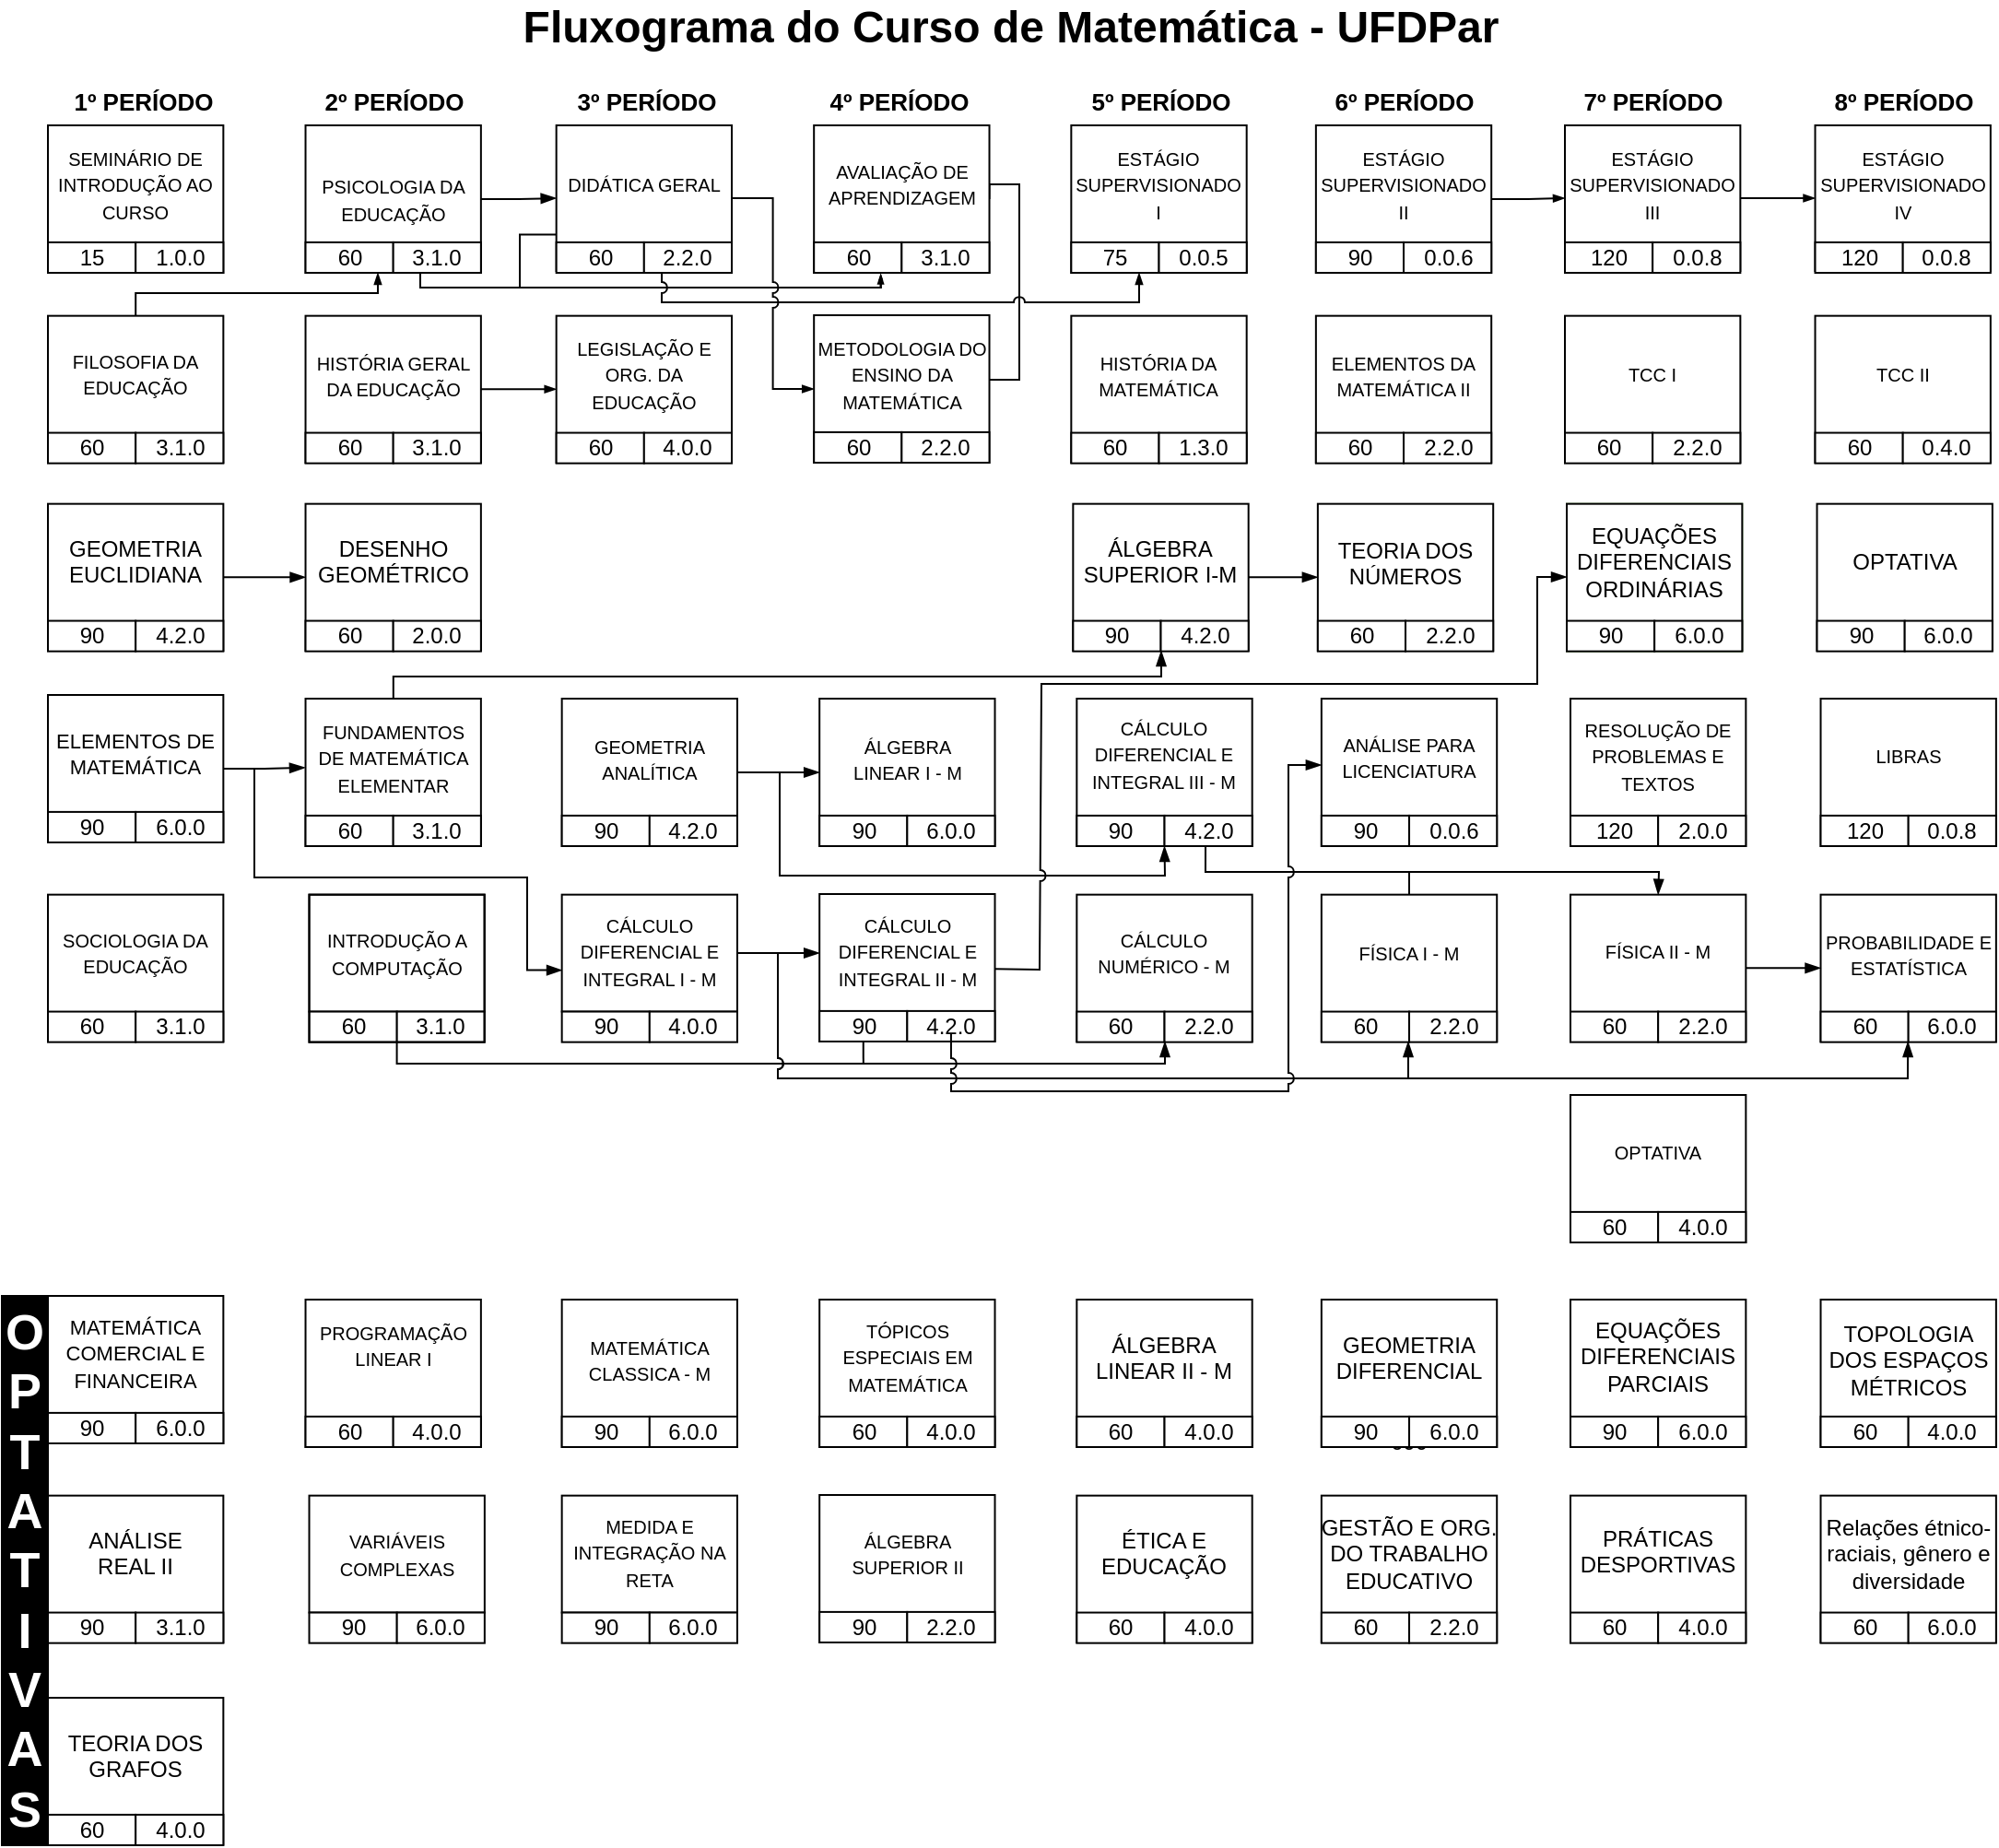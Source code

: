 <mxfile version="24.7.14" pages="2">
  <diagram id="C5RBs43oDa-KdzZeNtuy" name="page1">
    <mxGraphModel dx="839" dy="547" grid="1" gridSize="1" guides="1" tooltips="1" connect="1" arrows="1" fold="1" page="1" pageScale="1" pageWidth="1169" pageHeight="827" background="none" math="0" shadow="0">
      <root>
        <mxCell id="WIyWlLk6GJQsqaUBKTNV-0" />
        <mxCell id="WIyWlLk6GJQsqaUBKTNV-1" parent="WIyWlLk6GJQsqaUBKTNV-0" />
        <mxCell id="4xbJc05wZbxbl1X6d403-43" value="&lt;b&gt;&lt;font style=&quot;font-size: 24px&quot;&gt;Fluxograma do Curso de Matemática - UFDPar&lt;/font&gt;&lt;/b&gt;" style="text;html=1;align=center;verticalAlign=middle;resizable=0;points=[];autosize=1;strokeColor=none;" parent="WIyWlLk6GJQsqaUBKTNV-1" vertex="1">
          <mxGeometry x="311" y="30" width="540" height="20" as="geometry" />
        </mxCell>
        <mxCell id="Hk3GmGM_LMvFco9GQ_gr-36" value="&lt;font style=&quot;font-size: 13px;&quot;&gt;&lt;b style=&quot;font-size: 13px;&quot;&gt;1º PERÍODO&lt;/b&gt;&lt;/font&gt;" style="text;html=1;strokeColor=none;fillColor=none;align=center;verticalAlign=middle;whiteSpace=wrap;rounded=0;fontSize=13;" parent="WIyWlLk6GJQsqaUBKTNV-1" vertex="1">
          <mxGeometry x="71" y="69" width="80" height="21" as="geometry" />
        </mxCell>
        <mxCell id="Hk3GmGM_LMvFco9GQ_gr-40" value="&lt;font style=&quot;font-size: 13px;&quot;&gt;&lt;b style=&quot;font-size: 13px;&quot;&gt;2º&amp;nbsp;&lt;/b&gt;&lt;/font&gt;&lt;b&gt;PERÍODO&lt;/b&gt;" style="text;html=1;strokeColor=none;fillColor=none;align=center;verticalAlign=middle;whiteSpace=wrap;rounded=0;fontSize=13;" parent="WIyWlLk6GJQsqaUBKTNV-1" vertex="1">
          <mxGeometry x="207" y="69" width="80" height="21" as="geometry" />
        </mxCell>
        <mxCell id="Hk3GmGM_LMvFco9GQ_gr-41" value="&lt;font style=&quot;font-size: 13px;&quot;&gt;&lt;b style=&quot;font-size: 13px;&quot;&gt;3º&amp;nbsp;&lt;/b&gt;&lt;/font&gt;&lt;b&gt;PERÍODO&lt;/b&gt;" style="text;html=1;strokeColor=none;fillColor=none;align=center;verticalAlign=middle;whiteSpace=wrap;rounded=0;fontSize=13;" parent="WIyWlLk6GJQsqaUBKTNV-1" vertex="1">
          <mxGeometry x="344" y="69" width="80" height="21" as="geometry" />
        </mxCell>
        <mxCell id="Hk3GmGM_LMvFco9GQ_gr-43" value="&lt;font style=&quot;font-size: 13px;&quot;&gt;&lt;b style=&quot;font-size: 13px;&quot;&gt;4º&amp;nbsp;&lt;/b&gt;&lt;/font&gt;&lt;b&gt;PERÍODO&lt;/b&gt;" style="text;html=1;strokeColor=none;fillColor=none;align=center;verticalAlign=middle;whiteSpace=wrap;rounded=0;fontSize=13;" parent="WIyWlLk6GJQsqaUBKTNV-1" vertex="1">
          <mxGeometry x="481" y="69" width="80" height="21" as="geometry" />
        </mxCell>
        <mxCell id="Hk3GmGM_LMvFco9GQ_gr-45" value="&lt;font style=&quot;font-size: 13px;&quot;&gt;&lt;b style=&quot;font-size: 13px;&quot;&gt;5º&amp;nbsp;&lt;/b&gt;&lt;/font&gt;&lt;b&gt;PERÍODO&lt;/b&gt;" style="text;html=1;strokeColor=none;fillColor=none;align=center;verticalAlign=middle;whiteSpace=wrap;rounded=0;fontSize=13;" parent="WIyWlLk6GJQsqaUBKTNV-1" vertex="1">
          <mxGeometry x="623" y="69" width="80" height="21" as="geometry" />
        </mxCell>
        <mxCell id="Hk3GmGM_LMvFco9GQ_gr-46" value="&lt;font style=&quot;font-size: 13px;&quot;&gt;&lt;b style=&quot;font-size: 13px;&quot;&gt;6º&amp;nbsp;&lt;/b&gt;&lt;/font&gt;&lt;b&gt;PERÍODO&lt;/b&gt;" style="text;html=1;strokeColor=none;fillColor=none;align=center;verticalAlign=middle;whiteSpace=wrap;rounded=0;fontSize=13;" parent="WIyWlLk6GJQsqaUBKTNV-1" vertex="1">
          <mxGeometry x="755" y="69" width="80" height="21" as="geometry" />
        </mxCell>
        <mxCell id="Hk3GmGM_LMvFco9GQ_gr-47" value="&lt;font style=&quot;font-size: 13px;&quot;&gt;&lt;b style=&quot;font-size: 13px;&quot;&gt;7º&amp;nbsp;&lt;/b&gt;&lt;/font&gt;&lt;b&gt;PERÍODO&lt;/b&gt;" style="text;html=1;strokeColor=none;fillColor=none;align=center;verticalAlign=middle;whiteSpace=wrap;rounded=0;fontSize=13;" parent="WIyWlLk6GJQsqaUBKTNV-1" vertex="1">
          <mxGeometry x="890" y="69" width="80" height="21" as="geometry" />
        </mxCell>
        <mxCell id="Hk3GmGM_LMvFco9GQ_gr-48" value="&lt;font style=&quot;font-size: 13px&quot;&gt;&lt;b style=&quot;font-size: 13px&quot;&gt;8º&amp;nbsp;&lt;/b&gt;&lt;/font&gt;&lt;b&gt;PERÍODO&lt;/b&gt;" style="text;html=1;strokeColor=none;fillColor=none;align=center;verticalAlign=middle;whiteSpace=wrap;rounded=0;fontSize=13;" parent="WIyWlLk6GJQsqaUBKTNV-1" vertex="1">
          <mxGeometry x="1026" y="69" width="80" height="21" as="geometry" />
        </mxCell>
        <mxCell id="Hk3GmGM_LMvFco9GQ_gr-90" style="edgeStyle=orthogonalEdgeStyle;rounded=0;orthogonalLoop=1;jettySize=auto;html=1;entryX=0.761;entryY=1.045;entryDx=0;entryDy=0;fontSize=13;endArrow=blockThin;endFill=1;strokeWidth=1;exitX=0.25;exitY=1;exitDx=0;exitDy=0;endSize=3;startSize=4;entryPerimeter=0;" parent="WIyWlLk6GJQsqaUBKTNV-1" target="4xbJc05wZbxbl1X6d403-22" edge="1">
          <mxGeometry relative="1" as="geometry">
            <Array as="points">
              <mxPoint x="261" y="171" />
              <mxPoint x="261" y="181" />
              <mxPoint x="511" y="181" />
            </Array>
            <mxPoint x="258.238" y="171" as="sourcePoint" />
            <mxPoint x="510.282" y="171" as="targetPoint" />
          </mxGeometry>
        </mxCell>
        <mxCell id="Hk3GmGM_LMvFco9GQ_gr-97" style="edgeStyle=orthogonalEdgeStyle;rounded=0;jumpStyle=arc;orthogonalLoop=1;jettySize=auto;html=1;entryX=0.997;entryY=0.564;entryDx=0;entryDy=0;entryPerimeter=0;fontSize=13;endArrow=none;endFill=0;strokeWidth=1;exitX=1;exitY=0.5;exitDx=0;exitDy=0;" parent="WIyWlLk6GJQsqaUBKTNV-1" source="4xbJc05wZbxbl1X6d403-21" target="Hk3GmGM_LMvFco9GQ_gr-64" edge="1">
          <mxGeometry relative="1" as="geometry">
            <Array as="points">
              <mxPoint x="570" y="125" />
              <mxPoint x="586" y="125" />
              <mxPoint x="586" y="231" />
              <mxPoint x="569" y="231" />
            </Array>
          </mxGeometry>
        </mxCell>
        <mxCell id="Hk3GmGM_LMvFco9GQ_gr-86" value="" style="edgeStyle=orthogonalEdgeStyle;rounded=0;orthogonalLoop=1;jettySize=auto;html=1;fontSize=13;endArrow=blockThin;endFill=1;strokeWidth=1;entryX=0;entryY=0.5;entryDx=0;entryDy=0;endSize=4;" parent="WIyWlLk6GJQsqaUBKTNV-1" source="4xbJc05wZbxbl1X6d403-30" target="4xbJc05wZbxbl1X6d403-34" edge="1">
          <mxGeometry relative="1" as="geometry" />
        </mxCell>
        <mxCell id="Hk3GmGM_LMvFco9GQ_gr-87" value="" style="edgeStyle=orthogonalEdgeStyle;rounded=0;orthogonalLoop=1;jettySize=auto;html=1;fontSize=13;endArrow=blockThin;endFill=1;strokeWidth=1;entryX=0;entryY=0.5;entryDx=0;entryDy=0;endSize=4;" parent="WIyWlLk6GJQsqaUBKTNV-1" source="4xbJc05wZbxbl1X6d403-34" target="4xbJc05wZbxbl1X6d403-39" edge="1">
          <mxGeometry relative="1" as="geometry" />
        </mxCell>
        <mxCell id="Hk3GmGM_LMvFco9GQ_gr-89" style="edgeStyle=orthogonalEdgeStyle;rounded=0;orthogonalLoop=1;jettySize=auto;html=1;fontSize=13;endArrow=blockThin;endFill=1;strokeWidth=1;entryX=0.845;entryY=1;entryDx=0;entryDy=0;entryPerimeter=0;endSize=4;" parent="WIyWlLk6GJQsqaUBKTNV-1" source="Hk3GmGM_LMvFco9GQ_gr-55" target="4xbJc05wZbxbl1X6d403-13" edge="1">
          <mxGeometry relative="1" as="geometry">
            <mxPoint x="238" y="171" as="targetPoint" />
            <Array as="points">
              <mxPoint x="107" y="184" />
              <mxPoint x="238" y="184" />
            </Array>
          </mxGeometry>
        </mxCell>
        <mxCell id="Hk3GmGM_LMvFco9GQ_gr-82" value="" style="endArrow=blockThin;html=1;edgeStyle=orthogonalEdgeStyle;jumpStyle=arc;rounded=0;exitX=0.25;exitY=1;exitDx=0;exitDy=0;endSize=4;endFill=1;" parent="WIyWlLk6GJQsqaUBKTNV-1" edge="1">
          <mxGeometry x="178.81" y="93" width="50" height="50" as="geometry">
            <mxPoint x="392.048" y="173" as="sourcePoint" />
            <mxPoint x="651" y="173" as="targetPoint" />
            <Array as="points">
              <mxPoint x="392" y="189" />
              <mxPoint x="651" y="189" />
            </Array>
          </mxGeometry>
        </mxCell>
        <mxCell id="Hk3GmGM_LMvFco9GQ_gr-96" style="edgeStyle=orthogonalEdgeStyle;rounded=0;orthogonalLoop=1;jettySize=auto;html=1;entryX=0;entryY=0.5;entryDx=0;entryDy=0;fontSize=13;endArrow=blockThin;endFill=1;strokeWidth=1;jumpStyle=arc;endSize=4;" parent="WIyWlLk6GJQsqaUBKTNV-1" source="4xbJc05wZbxbl1X6d403-16" target="Hk3GmGM_LMvFco9GQ_gr-64" edge="1">
          <mxGeometry relative="1" as="geometry" />
        </mxCell>
        <mxCell id="Hk3GmGM_LMvFco9GQ_gr-229" style="edgeStyle=orthogonalEdgeStyle;rounded=0;jumpStyle=arc;orthogonalLoop=1;jettySize=auto;html=1;entryX=0;entryY=0.5;entryDx=0;entryDy=0;fontSize=13;endArrow=blockThin;endFill=1;strokeWidth=1;endSize=4;" parent="WIyWlLk6GJQsqaUBKTNV-1" source="Hk3GmGM_LMvFco9GQ_gr-58" target="Hk3GmGM_LMvFco9GQ_gr-61" edge="1">
          <mxGeometry relative="1" as="geometry" />
        </mxCell>
        <mxCell id="kiGkrnCqqb1n-dNZWH11-1" style="edgeStyle=orthogonalEdgeStyle;rounded=1;orthogonalLoop=1;jettySize=auto;html=1;entryX=0;entryY=0.5;entryDx=0;entryDy=0;strokeColor=default;endArrow=blockThin;endFill=1;curved=0;" parent="WIyWlLk6GJQsqaUBKTNV-1" source="Hk3GmGM_LMvFco9GQ_gr-124" target="Hk3GmGM_LMvFco9GQ_gr-128" edge="1">
          <mxGeometry relative="1" as="geometry" />
        </mxCell>
        <mxCell id="kiGkrnCqqb1n-dNZWH11-5" style="edgeStyle=orthogonalEdgeStyle;rounded=0;orthogonalLoop=1;jettySize=auto;html=1;entryX=0.002;entryY=0.646;entryDx=0;entryDy=0;entryPerimeter=0;endArrow=blockThin;endFill=1;" parent="WIyWlLk6GJQsqaUBKTNV-1" source="Hk3GmGM_LMvFco9GQ_gr-223" target="Hk3GmGM_LMvFco9GQ_gr-176" edge="1">
          <mxGeometry relative="1" as="geometry">
            <Array as="points">
              <mxPoint x="171" y="442" />
              <mxPoint x="171" y="501" />
              <mxPoint x="319" y="501" />
              <mxPoint x="319" y="551" />
            </Array>
          </mxGeometry>
        </mxCell>
        <mxCell id="Hk3GmGM_LMvFco9GQ_gr-124" value="GEOMETRIA EUCLIDIANA" style="rounded=0;whiteSpace=wrap;html=1;movable=1;resizable=1;rotatable=1;deletable=1;editable=1;locked=0;connectable=1;verticalAlign=top;spacingTop=11;" parent="WIyWlLk6GJQsqaUBKTNV-1" vertex="1">
          <mxGeometry x="59" y="298.33" width="95.17" height="79.67" as="geometry" />
        </mxCell>
        <mxCell id="Hk3GmGM_LMvFco9GQ_gr-125" value="90" style="rounded=0;whiteSpace=wrap;html=1;movable=1;resizable=1;rotatable=1;deletable=1;editable=1;locked=0;connectable=1;" parent="WIyWlLk6GJQsqaUBKTNV-1" vertex="1">
          <mxGeometry x="59" y="361.78" width="47.59" height="16.55" as="geometry" />
        </mxCell>
        <mxCell id="Hk3GmGM_LMvFco9GQ_gr-126" value="4.2.0" style="rounded=0;whiteSpace=wrap;html=1;movable=1;resizable=1;rotatable=1;deletable=1;editable=1;locked=0;connectable=1;" parent="WIyWlLk6GJQsqaUBKTNV-1" vertex="1">
          <mxGeometry x="106.59" y="361.78" width="47.59" height="16.55" as="geometry" />
        </mxCell>
        <mxCell id="Hk3GmGM_LMvFco9GQ_gr-128" value="DESENHO GEOMÉTRICO" style="rounded=0;whiteSpace=wrap;html=1;spacingTop=11;verticalAlign=top;" parent="WIyWlLk6GJQsqaUBKTNV-1" vertex="1">
          <mxGeometry x="198.76" y="298.33" width="95.17" height="79.67" as="geometry" />
        </mxCell>
        <mxCell id="Hk3GmGM_LMvFco9GQ_gr-129" value="60" style="rounded=0;whiteSpace=wrap;html=1;" parent="WIyWlLk6GJQsqaUBKTNV-1" vertex="1">
          <mxGeometry x="198.76" y="361.78" width="47.59" height="16.55" as="geometry" />
        </mxCell>
        <mxCell id="Hk3GmGM_LMvFco9GQ_gr-130" value="2.0.0" style="rounded=0;whiteSpace=wrap;html=1;" parent="WIyWlLk6GJQsqaUBKTNV-1" vertex="1">
          <mxGeometry x="246.34" y="361.78" width="47.59" height="16.55" as="geometry" />
        </mxCell>
        <mxCell id="kiGkrnCqqb1n-dNZWH11-15" value="" style="group" parent="WIyWlLk6GJQsqaUBKTNV-1" vertex="1" connectable="0">
          <mxGeometry x="59" y="402" width="95.18" height="80" as="geometry" />
        </mxCell>
        <mxCell id="Hk3GmGM_LMvFco9GQ_gr-223" value="&lt;font style=&quot;font-size: 11px;&quot;&gt;ELEMENTOS DE MATEMÁTICA&lt;/font&gt;" style="rounded=0;whiteSpace=wrap;html=1;spacingTop=11;verticalAlign=top;" parent="kiGkrnCqqb1n-dNZWH11-15" vertex="1">
          <mxGeometry width="95.17" height="80" as="geometry" />
        </mxCell>
        <mxCell id="Hk3GmGM_LMvFco9GQ_gr-224" value="90" style="rounded=0;whiteSpace=wrap;html=1;" parent="kiGkrnCqqb1n-dNZWH11-15" vertex="1">
          <mxGeometry y="63.45" width="47.59" height="16.55" as="geometry" />
        </mxCell>
        <mxCell id="Hk3GmGM_LMvFco9GQ_gr-225" value="6.0.0" style="rounded=0;whiteSpace=wrap;html=1;" parent="kiGkrnCqqb1n-dNZWH11-15" vertex="1">
          <mxGeometry x="47.59" y="63.45" width="47.59" height="16.55" as="geometry" />
        </mxCell>
        <mxCell id="Hk3GmGM_LMvFco9GQ_gr-168" value="&lt;font style=&quot;font-size: 10px&quot;&gt;SOCIOLOGIA DA EDUCAÇÃO&lt;/font&gt;" style="rounded=0;whiteSpace=wrap;html=1;spacingTop=11;verticalAlign=top;" parent="WIyWlLk6GJQsqaUBKTNV-1" vertex="1">
          <mxGeometry x="59" y="510.33" width="95.17" height="79.67" as="geometry" />
        </mxCell>
        <mxCell id="Hk3GmGM_LMvFco9GQ_gr-169" value="60" style="rounded=0;whiteSpace=wrap;html=1;" parent="WIyWlLk6GJQsqaUBKTNV-1" vertex="1">
          <mxGeometry x="59" y="573.78" width="47.59" height="16.55" as="geometry" />
        </mxCell>
        <mxCell id="Hk3GmGM_LMvFco9GQ_gr-170" value="3.1.0" style="rounded=0;whiteSpace=wrap;html=1;" parent="WIyWlLk6GJQsqaUBKTNV-1" vertex="1">
          <mxGeometry x="106.59" y="573.78" width="47.59" height="16.55" as="geometry" />
        </mxCell>
        <mxCell id="kiGkrnCqqb1n-dNZWH11-19" value="" style="group" parent="WIyWlLk6GJQsqaUBKTNV-1" vertex="1" connectable="0">
          <mxGeometry x="198.76" y="404" width="95.17" height="80" as="geometry" />
        </mxCell>
        <mxCell id="Hk3GmGM_LMvFco9GQ_gr-219" value="&lt;font style=&quot;font-size: 10px&quot;&gt;FUNDAMENTOS DE MATEMÁTICA ELEMENTAR&lt;/font&gt;" style="rounded=0;whiteSpace=wrap;html=1;container=0;spacingTop=4;verticalAlign=top;" parent="kiGkrnCqqb1n-dNZWH11-19" vertex="1">
          <mxGeometry width="95.17" height="80" as="geometry" />
        </mxCell>
        <mxCell id="Hk3GmGM_LMvFco9GQ_gr-220" value="60" style="rounded=0;whiteSpace=wrap;html=1;container=0;" parent="kiGkrnCqqb1n-dNZWH11-19" vertex="1">
          <mxGeometry y="63.45" width="47.59" height="16.55" as="geometry" />
        </mxCell>
        <mxCell id="Hk3GmGM_LMvFco9GQ_gr-221" value="3.1.0" style="rounded=0;whiteSpace=wrap;html=1;container=0;" parent="kiGkrnCqqb1n-dNZWH11-19" vertex="1">
          <mxGeometry x="47.58" y="63.45" width="47.59" height="16.55" as="geometry" />
        </mxCell>
        <mxCell id="kiGkrnCqqb1n-dNZWH11-22" style="edgeStyle=orthogonalEdgeStyle;rounded=0;orthogonalLoop=1;jettySize=auto;html=1;entryX=-0.003;entryY=0.468;entryDx=0;entryDy=0;entryPerimeter=0;endArrow=blockThin;endFill=1;" parent="WIyWlLk6GJQsqaUBKTNV-1" source="Hk3GmGM_LMvFco9GQ_gr-223" target="Hk3GmGM_LMvFco9GQ_gr-219" edge="1">
          <mxGeometry relative="1" as="geometry" />
        </mxCell>
        <mxCell id="kiGkrnCqqb1n-dNZWH11-26" style="edgeStyle=orthogonalEdgeStyle;rounded=0;orthogonalLoop=1;jettySize=auto;html=1;entryX=0;entryY=0.5;entryDx=0;entryDy=0;endArrow=blockThin;endFill=1;" parent="WIyWlLk6GJQsqaUBKTNV-1" source="4xbJc05wZbxbl1X6d403-12" target="4xbJc05wZbxbl1X6d403-16" edge="1">
          <mxGeometry relative="1" as="geometry" />
        </mxCell>
        <mxCell id="kiGkrnCqqb1n-dNZWH11-27" value="" style="group" parent="WIyWlLk6GJQsqaUBKTNV-1" vertex="1" connectable="0">
          <mxGeometry x="334.83" y="93" width="95.17" height="80" as="geometry" />
        </mxCell>
        <mxCell id="4xbJc05wZbxbl1X6d403-16" value="&lt;font style=&quot;font-size: 10px&quot;&gt;DIDÁTICA GERAL&lt;/font&gt;" style="rounded=0;whiteSpace=wrap;html=1;verticalAlign=top;spacingTop=18;" parent="kiGkrnCqqb1n-dNZWH11-27" vertex="1">
          <mxGeometry width="95.17" height="79" as="geometry" />
        </mxCell>
        <mxCell id="4xbJc05wZbxbl1X6d403-19" value="60" style="rounded=0;whiteSpace=wrap;html=1;" parent="kiGkrnCqqb1n-dNZWH11-27" vertex="1">
          <mxGeometry y="63.45" width="47.59" height="16.55" as="geometry" />
        </mxCell>
        <mxCell id="4xbJc05wZbxbl1X6d403-20" value="2.2.0" style="rounded=0;whiteSpace=wrap;html=1;" parent="kiGkrnCqqb1n-dNZWH11-27" vertex="1">
          <mxGeometry x="47.58" y="63.45" width="47.59" height="16.55" as="geometry" />
        </mxCell>
        <mxCell id="kiGkrnCqqb1n-dNZWH11-29" value="" style="group" parent="WIyWlLk6GJQsqaUBKTNV-1" vertex="1" connectable="0">
          <mxGeometry x="474.59" y="196" width="95.17" height="80" as="geometry" />
        </mxCell>
        <mxCell id="Hk3GmGM_LMvFco9GQ_gr-64" value="&lt;font style=&quot;font-size: 10px&quot;&gt;METODOLOGIA DO ENSINO DA MATEMÁTICA&lt;/font&gt;" style="rounded=0;whiteSpace=wrap;html=1;verticalAlign=top;spacingTop=4;" parent="kiGkrnCqqb1n-dNZWH11-29" vertex="1">
          <mxGeometry width="95.17" height="80" as="geometry" />
        </mxCell>
        <mxCell id="Hk3GmGM_LMvFco9GQ_gr-65" value="60" style="rounded=0;whiteSpace=wrap;html=1;" parent="kiGkrnCqqb1n-dNZWH11-29" vertex="1">
          <mxGeometry y="63.45" width="47.59" height="16.55" as="geometry" />
        </mxCell>
        <mxCell id="Hk3GmGM_LMvFco9GQ_gr-66" value="2.2.0" style="rounded=0;whiteSpace=wrap;html=1;" parent="kiGkrnCqqb1n-dNZWH11-29" vertex="1">
          <mxGeometry x="47.58" y="63.45" width="47.59" height="16.55" as="geometry" />
        </mxCell>
        <mxCell id="kiGkrnCqqb1n-dNZWH11-33" style="edgeStyle=orthogonalEdgeStyle;rounded=0;orthogonalLoop=1;jettySize=auto;html=1;endArrow=blockThin;endFill=1;" parent="WIyWlLk6GJQsqaUBKTNV-1" source="Hk3GmGM_LMvFco9GQ_gr-219" target="Hk3GmGM_LMvFco9GQ_gr-136" edge="1">
          <mxGeometry relative="1" as="geometry">
            <Array as="points">
              <mxPoint x="246" y="392" />
              <mxPoint x="663" y="392" />
            </Array>
          </mxGeometry>
        </mxCell>
        <mxCell id="kiGkrnCqqb1n-dNZWH11-37" value="" style="group" parent="WIyWlLk6GJQsqaUBKTNV-1" vertex="1" connectable="0">
          <mxGeometry x="617.17" y="510.33" width="95.18" height="80.0" as="geometry" />
        </mxCell>
        <mxCell id="Hk3GmGM_LMvFco9GQ_gr-180" value="&lt;font style=&quot;font-size: 10px&quot;&gt;CÁLCULO NUMÉRICO - M&lt;/font&gt;" style="rounded=0;whiteSpace=wrap;html=1;verticalAlign=top;spacingTop=11;" parent="kiGkrnCqqb1n-dNZWH11-37" vertex="1">
          <mxGeometry width="95.17" height="79.67" as="geometry" />
        </mxCell>
        <mxCell id="Hk3GmGM_LMvFco9GQ_gr-181" value="60" style="rounded=0;whiteSpace=wrap;html=1;" parent="kiGkrnCqqb1n-dNZWH11-37" vertex="1">
          <mxGeometry y="63.45" width="47.59" height="16.55" as="geometry" />
        </mxCell>
        <mxCell id="Hk3GmGM_LMvFco9GQ_gr-182" value="2.2.0" style="rounded=0;whiteSpace=wrap;html=1;" parent="kiGkrnCqqb1n-dNZWH11-37" vertex="1">
          <mxGeometry x="47.59" y="63.45" width="47.59" height="16.55" as="geometry" />
        </mxCell>
        <mxCell id="kiGkrnCqqb1n-dNZWH11-7" style="edgeStyle=orthogonalEdgeStyle;rounded=0;orthogonalLoop=1;jettySize=auto;html=1;endArrow=blockThin;endFill=1;jumpStyle=arc;" parent="WIyWlLk6GJQsqaUBKTNV-1" source="kiGkrnCqqb1n-dNZWH11-6" target="Hk3GmGM_LMvFco9GQ_gr-180" edge="1">
          <mxGeometry relative="1" as="geometry">
            <mxPoint x="663" y="595" as="targetPoint" />
            <Array as="points">
              <mxPoint x="248" y="602" />
              <mxPoint x="665" y="602" />
            </Array>
          </mxGeometry>
        </mxCell>
        <mxCell id="kiGkrnCqqb1n-dNZWH11-42" style="edgeStyle=orthogonalEdgeStyle;rounded=0;orthogonalLoop=1;jettySize=auto;html=1;strokeColor=default;endArrow=blockThin;endFill=1;" parent="WIyWlLk6GJQsqaUBKTNV-1" source="Hk3GmGM_LMvFco9GQ_gr-136" target="Hk3GmGM_LMvFco9GQ_gr-140" edge="1">
          <mxGeometry relative="1" as="geometry" />
        </mxCell>
        <mxCell id="qGQGkNS2xqNpTXAbxphc-0" style="edgeStyle=orthogonalEdgeStyle;rounded=0;orthogonalLoop=1;jettySize=auto;html=1;jumpStyle=arc;endArrow=blockThin;endFill=1;" parent="WIyWlLk6GJQsqaUBKTNV-1" source="Hk3GmGM_LMvFco9GQ_gr-176" target="Hk3GmGM_LMvFco9GQ_gr-184" edge="1">
          <mxGeometry relative="1" as="geometry">
            <Array as="points">
              <mxPoint x="455" y="542" />
              <mxPoint x="455" y="610" />
              <mxPoint x="797" y="610" />
            </Array>
          </mxGeometry>
        </mxCell>
        <mxCell id="Hk3GmGM_LMvFco9GQ_gr-176" value="&lt;font style=&quot;font-size: 10px&quot;&gt;CÁLCULO DIFERENCIAL E INTEGRAL I - M&lt;/font&gt;" style="rounded=0;whiteSpace=wrap;html=1;verticalAlign=top;spacingTop=3;" parent="WIyWlLk6GJQsqaUBKTNV-1" vertex="1">
          <mxGeometry x="337.827" y="510.33" width="95.172" height="63.448" as="geometry" />
        </mxCell>
        <mxCell id="Hk3GmGM_LMvFco9GQ_gr-177" value="90" style="rounded=0;whiteSpace=wrap;html=1;" parent="WIyWlLk6GJQsqaUBKTNV-1" vertex="1">
          <mxGeometry x="337.83" y="573.78" width="47.59" height="16.55" as="geometry" />
        </mxCell>
        <mxCell id="Hk3GmGM_LMvFco9GQ_gr-178" value="4.0.0" style="rounded=0;whiteSpace=wrap;html=1;" parent="WIyWlLk6GJQsqaUBKTNV-1" vertex="1">
          <mxGeometry x="385.41" y="573.78" width="47.59" height="16.55" as="geometry" />
        </mxCell>
        <mxCell id="kiGkrnCqqb1n-dNZWH11-43" value="" style="group" parent="WIyWlLk6GJQsqaUBKTNV-1" vertex="1" connectable="0">
          <mxGeometry x="477.59" y="510" width="95.17" height="80" as="geometry" />
        </mxCell>
        <mxCell id="Hk3GmGM_LMvFco9GQ_gr-164" value="&lt;span style=&quot;font-size: 10px;&quot;&gt;CÁLCULO DIFERENCIAL E INTEGRAL II - M&lt;/span&gt;" style="rounded=0;whiteSpace=wrap;html=1;verticalAlign=top;spacingTop=3;" parent="kiGkrnCqqb1n-dNZWH11-43" vertex="1">
          <mxGeometry width="95.17" height="80" as="geometry" />
        </mxCell>
        <mxCell id="kiGkrnCqqb1n-dNZWH11-83" style="edgeStyle=none;rounded=0;orthogonalLoop=1;jettySize=auto;html=1;exitX=0.5;exitY=1;exitDx=0;exitDy=0;endArrow=none;endFill=0;" parent="kiGkrnCqqb1n-dNZWH11-43" source="Hk3GmGM_LMvFco9GQ_gr-165" edge="1">
          <mxGeometry relative="1" as="geometry">
            <mxPoint x="23.803" y="92" as="targetPoint" />
          </mxGeometry>
        </mxCell>
        <mxCell id="Hk3GmGM_LMvFco9GQ_gr-165" value="90" style="rounded=0;whiteSpace=wrap;html=1;" parent="kiGkrnCqqb1n-dNZWH11-43" vertex="1">
          <mxGeometry y="63.45" width="47.59" height="16.55" as="geometry" />
        </mxCell>
        <mxCell id="Hk3GmGM_LMvFco9GQ_gr-166" value="4.2.0" style="rounded=0;whiteSpace=wrap;html=1;" parent="kiGkrnCqqb1n-dNZWH11-43" vertex="1">
          <mxGeometry x="47.58" y="63.45" width="47.59" height="16.55" as="geometry" />
        </mxCell>
        <mxCell id="kiGkrnCqqb1n-dNZWH11-44" value="4.2.0" style="group" parent="WIyWlLk6GJQsqaUBKTNV-1" vertex="1" connectable="0">
          <mxGeometry x="749.93" y="404" width="95.18" height="80" as="geometry" />
        </mxCell>
        <mxCell id="Hk3GmGM_LMvFco9GQ_gr-157" value="&lt;font style=&quot;font-size: 10px&quot;&gt;ANÁLISE PARA LICENCIATURA&lt;/font&gt;" style="rounded=0;whiteSpace=wrap;html=1;verticalAlign=top;spacingTop=11;" parent="kiGkrnCqqb1n-dNZWH11-44" vertex="1">
          <mxGeometry width="95.17" height="80" as="geometry" />
        </mxCell>
        <mxCell id="Hk3GmGM_LMvFco9GQ_gr-203" value="" style="group" parent="kiGkrnCqqb1n-dNZWH11-44" vertex="1" connectable="0">
          <mxGeometry y="63.45" width="95.18" height="16.55" as="geometry" />
        </mxCell>
        <mxCell id="Hk3GmGM_LMvFco9GQ_gr-204" value="90" style="rounded=0;whiteSpace=wrap;html=1;" parent="Hk3GmGM_LMvFco9GQ_gr-203" vertex="1">
          <mxGeometry width="47.59" height="16.55" as="geometry" />
        </mxCell>
        <mxCell id="Hk3GmGM_LMvFco9GQ_gr-205" value="0.0.6" style="rounded=0;whiteSpace=wrap;html=1;" parent="Hk3GmGM_LMvFco9GQ_gr-203" vertex="1">
          <mxGeometry x="47.59" width="47.59" height="16.55" as="geometry" />
        </mxCell>
        <mxCell id="Hk3GmGM_LMvFco9GQ_gr-200" value="&lt;font style=&quot;font-size: 10px&quot;&gt;RESOLUÇÃO DE PROBLEMAS E TEXTOS&lt;br&gt;&lt;/font&gt;" style="rounded=0;whiteSpace=wrap;html=1;verticalAlign=top;spacingTop=3;" parent="WIyWlLk6GJQsqaUBKTNV-1" vertex="1">
          <mxGeometry x="885" y="404" width="95.17" height="80" as="geometry" />
        </mxCell>
        <mxCell id="Hk3GmGM_LMvFco9GQ_gr-201" value="120" style="rounded=0;whiteSpace=wrap;html=1;" parent="WIyWlLk6GJQsqaUBKTNV-1" vertex="1">
          <mxGeometry x="885" y="467.45" width="47.59" height="16.55" as="geometry" />
        </mxCell>
        <mxCell id="Hk3GmGM_LMvFco9GQ_gr-202" value="2.0.0" style="rounded=0;whiteSpace=wrap;html=1;" parent="WIyWlLk6GJQsqaUBKTNV-1" vertex="1">
          <mxGeometry x="932.58" y="467.45" width="47.59" height="16.55" as="geometry" />
        </mxCell>
        <mxCell id="kiGkrnCqqb1n-dNZWH11-52" value="" style="group" parent="WIyWlLk6GJQsqaUBKTNV-1" vertex="1" connectable="0">
          <mxGeometry x="1017.76" y="196.33" width="95.17" height="80.0" as="geometry" />
        </mxCell>
        <mxCell id="Hk3GmGM_LMvFco9GQ_gr-76" value="&lt;font style=&quot;font-size: 10px&quot;&gt;TCC II&lt;br&gt;&lt;/font&gt;" style="rounded=0;whiteSpace=wrap;html=1;verticalAlign=top;spacingTop=18;" parent="kiGkrnCqqb1n-dNZWH11-52" vertex="1">
          <mxGeometry width="95.17" height="79.67" as="geometry" />
        </mxCell>
        <mxCell id="Hk3GmGM_LMvFco9GQ_gr-77" value="60" style="rounded=0;whiteSpace=wrap;html=1;" parent="kiGkrnCqqb1n-dNZWH11-52" vertex="1">
          <mxGeometry y="63.45" width="47.59" height="16.55" as="geometry" />
        </mxCell>
        <mxCell id="Hk3GmGM_LMvFco9GQ_gr-78" value="0.4.0" style="rounded=0;whiteSpace=wrap;html=1;" parent="kiGkrnCqqb1n-dNZWH11-52" vertex="1">
          <mxGeometry x="47.58" y="63.45" width="47.59" height="16.55" as="geometry" />
        </mxCell>
        <mxCell id="kiGkrnCqqb1n-dNZWH11-54" value="" style="group" parent="WIyWlLk6GJQsqaUBKTNV-1" vertex="1" connectable="0">
          <mxGeometry x="1020.76" y="404" width="95.17" height="80" as="geometry" />
        </mxCell>
        <mxCell id="Hk3GmGM_LMvFco9GQ_gr-196" value="&lt;font style=&quot;font-size: 10px&quot;&gt;LIBRAS&lt;br&gt;&lt;/font&gt;" style="rounded=0;whiteSpace=wrap;html=1;verticalAlign=top;spacingTop=17;container=0;" parent="kiGkrnCqqb1n-dNZWH11-54" vertex="1">
          <mxGeometry width="95.17" height="80" as="geometry" />
        </mxCell>
        <mxCell id="Hk3GmGM_LMvFco9GQ_gr-197" value="120" style="rounded=0;whiteSpace=wrap;html=1;container=0;" parent="kiGkrnCqqb1n-dNZWH11-54" vertex="1">
          <mxGeometry y="63.45" width="47.59" height="16.55" as="geometry" />
        </mxCell>
        <mxCell id="Hk3GmGM_LMvFco9GQ_gr-198" value="0.0.8" style="rounded=0;whiteSpace=wrap;html=1;container=0;" parent="kiGkrnCqqb1n-dNZWH11-54" vertex="1">
          <mxGeometry x="47.58" y="63.45" width="47.59" height="16.55" as="geometry" />
        </mxCell>
        <mxCell id="kiGkrnCqqb1n-dNZWH11-56" value="" style="group" parent="WIyWlLk6GJQsqaUBKTNV-1" vertex="1" connectable="0">
          <mxGeometry x="885" y="510.33" width="95.17" height="80.0" as="geometry" />
        </mxCell>
        <mxCell id="Hk3GmGM_LMvFco9GQ_gr-188" value="&lt;font style=&quot;font-size: 10px&quot;&gt;FÍSICA II - M&lt;/font&gt;" style="rounded=0;whiteSpace=wrap;html=1;verticalAlign=top;spacingTop=17;" parent="kiGkrnCqqb1n-dNZWH11-56" vertex="1">
          <mxGeometry width="95.17" height="79.67" as="geometry" />
        </mxCell>
        <mxCell id="Hk3GmGM_LMvFco9GQ_gr-189" value="60" style="rounded=0;whiteSpace=wrap;html=1;" parent="kiGkrnCqqb1n-dNZWH11-56" vertex="1">
          <mxGeometry y="63.45" width="47.59" height="16.55" as="geometry" />
        </mxCell>
        <mxCell id="Hk3GmGM_LMvFco9GQ_gr-190" value="2.2.0" style="rounded=0;whiteSpace=wrap;html=1;" parent="kiGkrnCqqb1n-dNZWH11-56" vertex="1">
          <mxGeometry x="47.58" y="63.45" width="47.59" height="16.55" as="geometry" />
        </mxCell>
        <mxCell id="kiGkrnCqqb1n-dNZWH11-57" value="" style="group" parent="WIyWlLk6GJQsqaUBKTNV-1" vertex="1" connectable="0">
          <mxGeometry x="1018.76" y="298.33" width="95.17" height="80" as="geometry" />
        </mxCell>
        <mxCell id="Hk3GmGM_LMvFco9GQ_gr-148" value="OPTATIVA" style="rounded=0;whiteSpace=wrap;html=1;verticalAlign=top;spacingTop=18;" parent="kiGkrnCqqb1n-dNZWH11-57" vertex="1">
          <mxGeometry width="95.17" height="79.67" as="geometry" />
        </mxCell>
        <mxCell id="Hk3GmGM_LMvFco9GQ_gr-149" value="90" style="rounded=0;whiteSpace=wrap;html=1;" parent="kiGkrnCqqb1n-dNZWH11-57" vertex="1">
          <mxGeometry y="63.45" width="47.59" height="16.55" as="geometry" />
        </mxCell>
        <mxCell id="Hk3GmGM_LMvFco9GQ_gr-150" value="6.0.0" style="rounded=0;whiteSpace=wrap;html=1;" parent="kiGkrnCqqb1n-dNZWH11-57" vertex="1">
          <mxGeometry x="47.58" y="63.45" width="47.59" height="16.55" as="geometry" />
        </mxCell>
        <mxCell id="kiGkrnCqqb1n-dNZWH11-58" value="" style="group;fillColor=#FF0000;strokeColor=#82b366;" parent="WIyWlLk6GJQsqaUBKTNV-1" vertex="1" connectable="0">
          <mxGeometry x="883" y="298.33" width="95.17" height="80" as="geometry" />
        </mxCell>
        <mxCell id="Hk3GmGM_LMvFco9GQ_gr-144" value="EQUAÇÕES DIFERENCIAIS ORDINÁRIAS" style="rounded=0;whiteSpace=wrap;html=1;verticalAlign=top;spacingTop=4;" parent="kiGkrnCqqb1n-dNZWH11-58" vertex="1">
          <mxGeometry width="95.17" height="79.67" as="geometry" />
        </mxCell>
        <mxCell id="Hk3GmGM_LMvFco9GQ_gr-145" value="90" style="rounded=0;whiteSpace=wrap;html=1;" parent="kiGkrnCqqb1n-dNZWH11-58" vertex="1">
          <mxGeometry y="63.45" width="47.59" height="16.55" as="geometry" />
        </mxCell>
        <mxCell id="Hk3GmGM_LMvFco9GQ_gr-146" value="6.0.0" style="rounded=0;whiteSpace=wrap;html=1;" parent="kiGkrnCqqb1n-dNZWH11-58" vertex="1">
          <mxGeometry x="47.58" y="63.45" width="47.59" height="16.55" as="geometry" />
        </mxCell>
        <mxCell id="kiGkrnCqqb1n-dNZWH11-59" value="" style="group" parent="WIyWlLk6GJQsqaUBKTNV-1" vertex="1" connectable="0">
          <mxGeometry x="882" y="196.33" width="95.17" height="80.0" as="geometry" />
        </mxCell>
        <mxCell id="Hk3GmGM_LMvFco9GQ_gr-73" value="&lt;font style=&quot;font-size: 10px&quot;&gt;TCC I&lt;/font&gt;" style="rounded=0;whiteSpace=wrap;html=1;verticalAlign=top;spacingTop=18;" parent="kiGkrnCqqb1n-dNZWH11-59" vertex="1">
          <mxGeometry width="95.17" height="79.67" as="geometry" />
        </mxCell>
        <mxCell id="Hk3GmGM_LMvFco9GQ_gr-74" value="60" style="rounded=0;whiteSpace=wrap;html=1;" parent="kiGkrnCqqb1n-dNZWH11-59" vertex="1">
          <mxGeometry y="63.45" width="47.59" height="16.55" as="geometry" />
        </mxCell>
        <mxCell id="Hk3GmGM_LMvFco9GQ_gr-75" value="2.2.0" style="rounded=0;whiteSpace=wrap;html=1;" parent="kiGkrnCqqb1n-dNZWH11-59" vertex="1">
          <mxGeometry x="47.58" y="63.45" width="47.59" height="16.55" as="geometry" />
        </mxCell>
        <mxCell id="Hk3GmGM_LMvFco9GQ_gr-140" value="TEORIA DOS NÚMEROS" style="rounded=0;whiteSpace=wrap;html=1;verticalAlign=top;spacingTop=12;" parent="WIyWlLk6GJQsqaUBKTNV-1" vertex="1">
          <mxGeometry x="747.93" y="298.33" width="95.17" height="79.67" as="geometry" />
        </mxCell>
        <mxCell id="Hk3GmGM_LMvFco9GQ_gr-141" value="60" style="rounded=0;whiteSpace=wrap;html=1;" parent="WIyWlLk6GJQsqaUBKTNV-1" vertex="1">
          <mxGeometry x="747.93" y="361.78" width="47.59" height="16.55" as="geometry" />
        </mxCell>
        <mxCell id="Hk3GmGM_LMvFco9GQ_gr-142" value="2.2.0" style="rounded=0;whiteSpace=wrap;html=1;" parent="WIyWlLk6GJQsqaUBKTNV-1" vertex="1">
          <mxGeometry x="795.52" y="361.78" width="47.59" height="16.55" as="geometry" />
        </mxCell>
        <mxCell id="kiGkrnCqqb1n-dNZWH11-61" value="" style="group" parent="WIyWlLk6GJQsqaUBKTNV-1" vertex="1" connectable="0">
          <mxGeometry x="746.93" y="93" width="95.18" height="80" as="geometry" />
        </mxCell>
        <mxCell id="4xbJc05wZbxbl1X6d403-30" value="&lt;font style=&quot;font-size: 10px&quot;&gt;ESTÁGIO SUPERVISIONADO II&lt;br&gt;&lt;/font&gt;" style="rounded=0;whiteSpace=wrap;html=1;verticalAlign=top;spacingTop=4;" parent="kiGkrnCqqb1n-dNZWH11-61" vertex="1">
          <mxGeometry width="95.17" height="80" as="geometry" />
        </mxCell>
        <mxCell id="Hk3GmGM_LMvFco9GQ_gr-108" value="" style="group" parent="kiGkrnCqqb1n-dNZWH11-61" vertex="1" connectable="0">
          <mxGeometry y="63.45" width="95.18" height="16.55" as="geometry" />
        </mxCell>
        <mxCell id="4xbJc05wZbxbl1X6d403-31" value="90" style="rounded=0;whiteSpace=wrap;html=1;" parent="Hk3GmGM_LMvFco9GQ_gr-108" vertex="1">
          <mxGeometry width="47.59" height="16.55" as="geometry" />
        </mxCell>
        <mxCell id="4xbJc05wZbxbl1X6d403-32" value="0.0.6" style="rounded=0;whiteSpace=wrap;html=1;" parent="Hk3GmGM_LMvFco9GQ_gr-108" vertex="1">
          <mxGeometry x="47.59" width="47.59" height="16.55" as="geometry" />
        </mxCell>
        <mxCell id="kiGkrnCqqb1n-dNZWH11-62" value="" style="group" parent="WIyWlLk6GJQsqaUBKTNV-1" vertex="1" connectable="0">
          <mxGeometry x="882" y="93" width="95.17" height="80" as="geometry" />
        </mxCell>
        <mxCell id="4xbJc05wZbxbl1X6d403-34" value="&lt;font style=&quot;font-size: 10px&quot;&gt;ESTÁGIO SUPERVISIONADO III&lt;br&gt;&lt;/font&gt;" style="rounded=0;whiteSpace=wrap;html=1;verticalAlign=top;spacingTop=4;" parent="kiGkrnCqqb1n-dNZWH11-62" vertex="1">
          <mxGeometry width="95.17" height="79" as="geometry" />
        </mxCell>
        <mxCell id="4xbJc05wZbxbl1X6d403-37" value="120" style="rounded=0;whiteSpace=wrap;html=1;" parent="kiGkrnCqqb1n-dNZWH11-62" vertex="1">
          <mxGeometry y="63.45" width="47.59" height="16.55" as="geometry" />
        </mxCell>
        <mxCell id="4xbJc05wZbxbl1X6d403-38" value="0.0.8" style="rounded=0;whiteSpace=wrap;html=1;" parent="kiGkrnCqqb1n-dNZWH11-62" vertex="1">
          <mxGeometry x="47.58" y="63.45" width="47.59" height="16.55" as="geometry" />
        </mxCell>
        <mxCell id="kiGkrnCqqb1n-dNZWH11-63" value="" style="group" parent="WIyWlLk6GJQsqaUBKTNV-1" vertex="1" connectable="0">
          <mxGeometry x="1017.76" y="93" width="95.17" height="80" as="geometry" />
        </mxCell>
        <mxCell id="4xbJc05wZbxbl1X6d403-39" value="&lt;font style=&quot;font-size: 10px&quot;&gt;ESTÁGIO SUPERVISIONADO IV&lt;br&gt;&lt;/font&gt;" style="rounded=0;whiteSpace=wrap;html=1;verticalAlign=top;spacingTop=4;" parent="kiGkrnCqqb1n-dNZWH11-63" vertex="1">
          <mxGeometry width="95.17" height="79" as="geometry" />
        </mxCell>
        <mxCell id="4xbJc05wZbxbl1X6d403-40" value="120" style="rounded=0;whiteSpace=wrap;html=1;" parent="kiGkrnCqqb1n-dNZWH11-63" vertex="1">
          <mxGeometry y="63.45" width="47.59" height="16.55" as="geometry" />
        </mxCell>
        <mxCell id="4xbJc05wZbxbl1X6d403-41" value="0.0.8" style="rounded=0;whiteSpace=wrap;html=1;" parent="kiGkrnCqqb1n-dNZWH11-63" vertex="1">
          <mxGeometry x="47.58" y="63.45" width="47.59" height="16.55" as="geometry" />
        </mxCell>
        <mxCell id="kiGkrnCqqb1n-dNZWH11-64" value="" style="group" parent="WIyWlLk6GJQsqaUBKTNV-1" vertex="1" connectable="0">
          <mxGeometry x="746.93" y="196.33" width="95.18" height="80.0" as="geometry" />
        </mxCell>
        <mxCell id="Hk3GmGM_LMvFco9GQ_gr-70" value="&lt;font style=&quot;font-size: 10px&quot;&gt;ELEMENTOS DA MATEMÁTICA II&lt;/font&gt;" style="rounded=0;whiteSpace=wrap;html=1;verticalAlign=top;spacingTop=12;container=0;" parent="kiGkrnCqqb1n-dNZWH11-64" vertex="1">
          <mxGeometry width="95.17" height="79.67" as="geometry" />
        </mxCell>
        <mxCell id="Hk3GmGM_LMvFco9GQ_gr-71" value="60" style="rounded=0;whiteSpace=wrap;html=1;container=0;" parent="kiGkrnCqqb1n-dNZWH11-64" vertex="1">
          <mxGeometry y="63.45" width="47.59" height="16.55" as="geometry" />
        </mxCell>
        <mxCell id="Hk3GmGM_LMvFco9GQ_gr-72" value="2.2.0" style="rounded=0;whiteSpace=wrap;html=1;container=0;" parent="kiGkrnCqqb1n-dNZWH11-64" vertex="1">
          <mxGeometry x="47.59" y="63.45" width="47.59" height="16.55" as="geometry" />
        </mxCell>
        <mxCell id="kiGkrnCqqb1n-dNZWH11-66" value="" style="group" parent="WIyWlLk6GJQsqaUBKTNV-1" vertex="1" connectable="0">
          <mxGeometry x="615.17" y="298.33" width="95.18" height="80" as="geometry" />
        </mxCell>
        <mxCell id="Hk3GmGM_LMvFco9GQ_gr-136" value="ÁLGEBRA SUPERIOR I-M" style="rounded=0;whiteSpace=wrap;html=1;verticalAlign=top;spacingTop=11;" parent="kiGkrnCqqb1n-dNZWH11-66" vertex="1">
          <mxGeometry width="95.17" height="79.67" as="geometry" />
        </mxCell>
        <mxCell id="Hk3GmGM_LMvFco9GQ_gr-137" value="90" style="rounded=0;whiteSpace=wrap;html=1;" parent="kiGkrnCqqb1n-dNZWH11-66" vertex="1">
          <mxGeometry y="63.45" width="47.59" height="16.55" as="geometry" />
        </mxCell>
        <mxCell id="Hk3GmGM_LMvFco9GQ_gr-138" value="4.2.0" style="rounded=0;whiteSpace=wrap;html=1;" parent="kiGkrnCqqb1n-dNZWH11-66" vertex="1">
          <mxGeometry x="47.59" y="63.45" width="47.59" height="16.55" as="geometry" />
        </mxCell>
        <mxCell id="kiGkrnCqqb1n-dNZWH11-67" value="" style="group" parent="WIyWlLk6GJQsqaUBKTNV-1" vertex="1" connectable="0">
          <mxGeometry x="614.17" y="93" width="95.18" height="80" as="geometry" />
        </mxCell>
        <mxCell id="4xbJc05wZbxbl1X6d403-25" value="&lt;font data-font-src=&quot;https://fonts.googleapis.com/css?family=Arial&quot; style=&quot;font-size: 10px&quot;&gt;ESTÁGIO SUPERVISIONADO I&lt;/font&gt;" style="rounded=0;whiteSpace=wrap;html=1;verticalAlign=top;spacingTop=4;" parent="kiGkrnCqqb1n-dNZWH11-67" vertex="1">
          <mxGeometry width="95.17" height="80" as="geometry" />
        </mxCell>
        <mxCell id="4xbJc05wZbxbl1X6d403-28" value="75" style="rounded=0;whiteSpace=wrap;html=1;" parent="kiGkrnCqqb1n-dNZWH11-67" vertex="1">
          <mxGeometry y="63.45" width="47.59" height="16.55" as="geometry" />
        </mxCell>
        <mxCell id="4xbJc05wZbxbl1X6d403-29" value="0.0.5" style="rounded=0;whiteSpace=wrap;html=1;" parent="kiGkrnCqqb1n-dNZWH11-67" vertex="1">
          <mxGeometry x="47.59" y="63.45" width="47.59" height="16.55" as="geometry" />
        </mxCell>
        <mxCell id="kiGkrnCqqb1n-dNZWH11-68" value="" style="group" parent="WIyWlLk6GJQsqaUBKTNV-1" vertex="1" connectable="0">
          <mxGeometry x="474.59" y="93" width="95.17" height="80" as="geometry" />
        </mxCell>
        <mxCell id="4xbJc05wZbxbl1X6d403-21" value="&lt;font style=&quot;font-size: 10px&quot;&gt;AVALIAÇÃO DE APRENDIZAGEM&lt;/font&gt;" style="rounded=0;whiteSpace=wrap;html=1;verticalAlign=top;spacingTop=11;" parent="kiGkrnCqqb1n-dNZWH11-68" vertex="1">
          <mxGeometry width="95.17" height="80" as="geometry" />
        </mxCell>
        <mxCell id="4xbJc05wZbxbl1X6d403-22" value="60" style="rounded=0;whiteSpace=wrap;html=1;" parent="kiGkrnCqqb1n-dNZWH11-68" vertex="1">
          <mxGeometry y="63.45" width="47.59" height="16.55" as="geometry" />
        </mxCell>
        <mxCell id="4xbJc05wZbxbl1X6d403-23" value="3.1.0" style="rounded=0;whiteSpace=wrap;html=1;" parent="kiGkrnCqqb1n-dNZWH11-68" vertex="1">
          <mxGeometry x="47.58" y="63.45" width="47.59" height="16.55" as="geometry" />
        </mxCell>
        <mxCell id="kiGkrnCqqb1n-dNZWH11-70" value="" style="group" parent="WIyWlLk6GJQsqaUBKTNV-1" vertex="1" connectable="0">
          <mxGeometry x="59" y="93" width="95.18" height="80" as="geometry" />
        </mxCell>
        <mxCell id="4xbJc05wZbxbl1X6d403-1" value="&lt;font style=&quot;font-size: 10px&quot;&gt;SEMINÁRIO DE INTRODUÇÃO AO CURSO&lt;/font&gt;" style="rounded=0;whiteSpace=wrap;html=1;horizontal=1;verticalAlign=top;spacingTop=4;movable=1;resizable=1;rotatable=1;deletable=1;editable=1;locked=0;connectable=1;container=0;" parent="kiGkrnCqqb1n-dNZWH11-70" vertex="1">
          <mxGeometry width="95.17" height="80" as="geometry" />
        </mxCell>
        <mxCell id="4xbJc05wZbxbl1X6d403-7" value="15" style="rounded=0;whiteSpace=wrap;html=1;movable=1;resizable=1;rotatable=1;deletable=1;editable=1;locked=0;connectable=1;container=0;" parent="kiGkrnCqqb1n-dNZWH11-70" vertex="1">
          <mxGeometry y="63.45" width="47.59" height="16.55" as="geometry" />
        </mxCell>
        <mxCell id="4xbJc05wZbxbl1X6d403-8" value="1.0.0" style="rounded=0;whiteSpace=wrap;html=1;movable=1;resizable=1;rotatable=1;deletable=1;editable=1;locked=0;connectable=1;container=0;" parent="kiGkrnCqqb1n-dNZWH11-70" vertex="1">
          <mxGeometry x="47.59" y="63.45" width="47.59" height="16.55" as="geometry" />
        </mxCell>
        <mxCell id="kiGkrnCqqb1n-dNZWH11-71" value="" style="group" parent="WIyWlLk6GJQsqaUBKTNV-1" vertex="1" connectable="0">
          <mxGeometry x="198.76" y="93" width="95.17" height="80" as="geometry" />
        </mxCell>
        <mxCell id="4xbJc05wZbxbl1X6d403-12" value="&lt;font style=&quot;font-size: 10px&quot;&gt;PSICOLOGIA DA EDUCAÇÃO&lt;/font&gt;" style="rounded=0;whiteSpace=wrap;html=1;" parent="kiGkrnCqqb1n-dNZWH11-71" vertex="1">
          <mxGeometry width="95.17" height="80" as="geometry" />
        </mxCell>
        <mxCell id="4xbJc05wZbxbl1X6d403-13" value="60" style="rounded=0;whiteSpace=wrap;html=1;" parent="kiGkrnCqqb1n-dNZWH11-71" vertex="1">
          <mxGeometry y="63.45" width="47.59" height="16.55" as="geometry" />
        </mxCell>
        <mxCell id="4xbJc05wZbxbl1X6d403-14" value="3.1.0" style="rounded=0;whiteSpace=wrap;html=1;" parent="kiGkrnCqqb1n-dNZWH11-71" vertex="1">
          <mxGeometry x="47.58" y="63.45" width="47.59" height="16.55" as="geometry" />
        </mxCell>
        <mxCell id="kiGkrnCqqb1n-dNZWH11-72" value="" style="group" parent="WIyWlLk6GJQsqaUBKTNV-1" vertex="1" connectable="0">
          <mxGeometry x="59" y="196.33" width="95.18" height="80.0" as="geometry" />
        </mxCell>
        <mxCell id="Hk3GmGM_LMvFco9GQ_gr-55" value="&lt;font style=&quot;font-size: 10px&quot;&gt;FILOSOFIA DA EDUCAÇÃO&lt;/font&gt;" style="rounded=0;whiteSpace=wrap;html=1;spacingTop=11;verticalAlign=top;" parent="kiGkrnCqqb1n-dNZWH11-72" vertex="1">
          <mxGeometry width="95.17" height="79.67" as="geometry" />
        </mxCell>
        <mxCell id="Hk3GmGM_LMvFco9GQ_gr-56" value="60" style="rounded=0;whiteSpace=wrap;html=1;" parent="kiGkrnCqqb1n-dNZWH11-72" vertex="1">
          <mxGeometry y="63.45" width="47.59" height="16.55" as="geometry" />
        </mxCell>
        <mxCell id="Hk3GmGM_LMvFco9GQ_gr-57" value="3.1.0" style="rounded=0;whiteSpace=wrap;html=1;" parent="kiGkrnCqqb1n-dNZWH11-72" vertex="1">
          <mxGeometry x="47.59" y="63.45" width="47.59" height="16.55" as="geometry" />
        </mxCell>
        <mxCell id="kiGkrnCqqb1n-dNZWH11-85" style="edgeStyle=none;rounded=0;orthogonalLoop=1;jettySize=auto;html=1;entryX=0;entryY=0.4;entryDx=0;entryDy=0;entryPerimeter=0;endArrow=blockThin;endFill=1;" parent="WIyWlLk6GJQsqaUBKTNV-1" source="Hk3GmGM_LMvFco9GQ_gr-176" target="Hk3GmGM_LMvFco9GQ_gr-164" edge="1">
          <mxGeometry relative="1" as="geometry" />
        </mxCell>
        <mxCell id="kiGkrnCqqb1n-dNZWH11-87" value="" style="edgeStyle=none;orthogonalLoop=1;jettySize=auto;html=1;rounded=0;endArrow=blockThin;endFill=1;jumpStyle=arc;" parent="WIyWlLk6GJQsqaUBKTNV-1" target="Hk3GmGM_LMvFco9GQ_gr-192" edge="1">
          <mxGeometry width="80" relative="1" as="geometry">
            <mxPoint x="455" y="542" as="sourcePoint" />
            <mxPoint x="1095" y="618" as="targetPoint" />
            <Array as="points">
              <mxPoint x="455" y="610" />
              <mxPoint x="1068" y="610" />
            </Array>
          </mxGeometry>
        </mxCell>
        <mxCell id="kiGkrnCqqb1n-dNZWH11-88" value="" style="group" parent="WIyWlLk6GJQsqaUBKTNV-1" vertex="1" connectable="0">
          <mxGeometry x="1020.76" y="510.33" width="95.17" height="80.0" as="geometry" />
        </mxCell>
        <mxCell id="Hk3GmGM_LMvFco9GQ_gr-192" value="&lt;font style=&quot;font-size: 10px&quot;&gt;PROBABILIDADE E ESTATÍSTICA&lt;br&gt;&lt;/font&gt;" style="rounded=0;whiteSpace=wrap;html=1;verticalAlign=top;spacingTop=12;" parent="kiGkrnCqqb1n-dNZWH11-88" vertex="1">
          <mxGeometry width="95.17" height="79.67" as="geometry" />
        </mxCell>
        <mxCell id="Hk3GmGM_LMvFco9GQ_gr-193" value="60" style="rounded=0;whiteSpace=wrap;html=1;" parent="kiGkrnCqqb1n-dNZWH11-88" vertex="1">
          <mxGeometry y="63.45" width="47.59" height="16.55" as="geometry" />
        </mxCell>
        <mxCell id="Hk3GmGM_LMvFco9GQ_gr-194" value="6.0.0" style="rounded=0;whiteSpace=wrap;html=1;" parent="kiGkrnCqqb1n-dNZWH11-88" vertex="1">
          <mxGeometry x="47.58" y="63.45" width="47.59" height="16.55" as="geometry" />
        </mxCell>
        <mxCell id="kiGkrnCqqb1n-dNZWH11-89" value="" style="group" parent="WIyWlLk6GJQsqaUBKTNV-1" vertex="1" connectable="0">
          <mxGeometry x="337.83" y="404" width="95.17" height="80" as="geometry" />
        </mxCell>
        <mxCell id="Hk3GmGM_LMvFco9GQ_gr-215" value="&lt;font style=&quot;font-size: 10px&quot;&gt;GEOMETRIA ANALÍTICA&lt;/font&gt;" style="rounded=0;whiteSpace=wrap;html=1;verticalAlign=top;spacingTop=12;" parent="kiGkrnCqqb1n-dNZWH11-89" vertex="1">
          <mxGeometry width="95.17" height="80" as="geometry" />
        </mxCell>
        <mxCell id="Hk3GmGM_LMvFco9GQ_gr-216" value="90" style="rounded=0;whiteSpace=wrap;html=1;" parent="kiGkrnCqqb1n-dNZWH11-89" vertex="1">
          <mxGeometry y="63.45" width="47.59" height="16.55" as="geometry" />
        </mxCell>
        <mxCell id="Hk3GmGM_LMvFco9GQ_gr-217" value="4.2.0" style="rounded=0;whiteSpace=wrap;html=1;" parent="kiGkrnCqqb1n-dNZWH11-89" vertex="1">
          <mxGeometry x="47.58" y="63.45" width="47.59" height="16.55" as="geometry" />
        </mxCell>
        <mxCell id="kiGkrnCqqb1n-dNZWH11-93" value="" style="group" parent="WIyWlLk6GJQsqaUBKTNV-1" vertex="1" connectable="0">
          <mxGeometry x="614.17" y="196.33" width="95.18" height="80.0" as="geometry" />
        </mxCell>
        <mxCell id="Hk3GmGM_LMvFco9GQ_gr-67" value="&lt;font style=&quot;font-size: 10px&quot;&gt;HISTÓRIA DA MATEMÁTICA&lt;/font&gt;" style="rounded=0;whiteSpace=wrap;html=1;verticalAlign=top;spacingTop=12;" parent="kiGkrnCqqb1n-dNZWH11-93" vertex="1">
          <mxGeometry width="95.17" height="79.67" as="geometry" />
        </mxCell>
        <mxCell id="Hk3GmGM_LMvFco9GQ_gr-68" value="60" style="rounded=0;whiteSpace=wrap;html=1;" parent="kiGkrnCqqb1n-dNZWH11-93" vertex="1">
          <mxGeometry y="63.45" width="47.59" height="16.55" as="geometry" />
        </mxCell>
        <mxCell id="Hk3GmGM_LMvFco9GQ_gr-69" value="1.3.0" style="rounded=0;whiteSpace=wrap;html=1;" parent="kiGkrnCqqb1n-dNZWH11-93" vertex="1">
          <mxGeometry x="47.59" y="63.45" width="47.59" height="16.55" as="geometry" />
        </mxCell>
        <mxCell id="kiGkrnCqqb1n-dNZWH11-94" value="" style="group" parent="WIyWlLk6GJQsqaUBKTNV-1" vertex="1" connectable="0">
          <mxGeometry x="617.17" y="404" width="95.18" height="80" as="geometry" />
        </mxCell>
        <mxCell id="Hk3GmGM_LMvFco9GQ_gr-207" value="&lt;font data-font-src=&quot;https://fonts.googleapis.com/css?family=Arial&quot; style=&quot;font-size: 10px&quot;&gt;CÁLCULO DIFERENCIAL E INTEGRAL III - M&lt;/font&gt;" style="rounded=0;whiteSpace=wrap;html=1;verticalAlign=top;spacingTop=2;container=0;" parent="kiGkrnCqqb1n-dNZWH11-94" vertex="1">
          <mxGeometry width="95.17" height="80" as="geometry" />
        </mxCell>
        <mxCell id="Hk3GmGM_LMvFco9GQ_gr-208" value="90" style="rounded=0;whiteSpace=wrap;html=1;container=0;" parent="kiGkrnCqqb1n-dNZWH11-94" vertex="1">
          <mxGeometry y="63.45" width="47.59" height="16.55" as="geometry" />
        </mxCell>
        <mxCell id="Hk3GmGM_LMvFco9GQ_gr-209" value="4.2.0" style="rounded=0;whiteSpace=wrap;html=1;container=0;" parent="kiGkrnCqqb1n-dNZWH11-94" vertex="1">
          <mxGeometry x="47.59" y="63.45" width="47.59" height="16.55" as="geometry" />
        </mxCell>
        <mxCell id="kiGkrnCqqb1n-dNZWH11-95" style="edgeStyle=none;rounded=0;orthogonalLoop=1;jettySize=auto;html=1;entryX=0.5;entryY=0;entryDx=0;entryDy=0;jumpStyle=none;endArrow=blockThin;endFill=1;exitX=0.734;exitY=1.002;exitDx=0;exitDy=0;exitPerimeter=0;" parent="WIyWlLk6GJQsqaUBKTNV-1" source="Hk3GmGM_LMvFco9GQ_gr-207" target="Hk3GmGM_LMvFco9GQ_gr-188" edge="1">
          <mxGeometry relative="1" as="geometry">
            <mxPoint x="687" y="485" as="sourcePoint" />
            <Array as="points">
              <mxPoint x="687" y="498" />
              <mxPoint x="933" y="498" />
            </Array>
          </mxGeometry>
        </mxCell>
        <mxCell id="kiGkrnCqqb1n-dNZWH11-86" style="edgeStyle=none;rounded=0;orthogonalLoop=1;jettySize=auto;html=1;entryX=0;entryY=0.5;entryDx=0;entryDy=0;jumpStyle=arc;endArrow=blockThin;endFill=1;jumpSize=6;exitX=0.5;exitY=1;exitDx=0;exitDy=0;" parent="WIyWlLk6GJQsqaUBKTNV-1" edge="1">
          <mxGeometry relative="1" as="geometry">
            <Array as="points">
              <mxPoint x="549" y="617" />
              <mxPoint x="732" y="617" />
              <mxPoint x="732" y="523" />
              <mxPoint x="732" y="440" />
            </Array>
            <mxPoint x="548.965" y="586" as="sourcePoint" />
            <mxPoint x="749.93" y="440" as="targetPoint" />
          </mxGeometry>
        </mxCell>
        <mxCell id="Hk3GmGM_LMvFco9GQ_gr-211" value="&lt;font style=&quot;font-size: 10px&quot;&gt;ÁLGEBRA&lt;/font&gt;&lt;div&gt;&lt;font style=&quot;font-size: 10px&quot;&gt;LINEAR&amp;nbsp;&lt;/font&gt;&lt;span style=&quot;font-size: 10px; background-color: initial;&quot;&gt;I - M&lt;/span&gt;&lt;/div&gt;" style="rounded=0;whiteSpace=wrap;html=1;verticalAlign=top;spacingTop=12;" parent="WIyWlLk6GJQsqaUBKTNV-1" vertex="1">
          <mxGeometry x="477.59" y="404" width="95.17" height="80" as="geometry" />
        </mxCell>
        <mxCell id="Hk3GmGM_LMvFco9GQ_gr-212" value="90" style="rounded=0;whiteSpace=wrap;html=1;" parent="WIyWlLk6GJQsqaUBKTNV-1" vertex="1">
          <mxGeometry x="477.59" y="467.45" width="47.59" height="16.55" as="geometry" />
        </mxCell>
        <mxCell id="Hk3GmGM_LMvFco9GQ_gr-213" value="6.0.0" style="rounded=0;whiteSpace=wrap;html=1;" parent="WIyWlLk6GJQsqaUBKTNV-1" vertex="1">
          <mxGeometry x="525.17" y="467.45" width="47.59" height="16.55" as="geometry" />
        </mxCell>
        <mxCell id="kiGkrnCqqb1n-dNZWH11-99" style="edgeStyle=none;rounded=0;orthogonalLoop=1;jettySize=auto;html=1;endArrow=blockThin;endFill=1;" parent="WIyWlLk6GJQsqaUBKTNV-1" source="Hk3GmGM_LMvFco9GQ_gr-215" target="Hk3GmGM_LMvFco9GQ_gr-211" edge="1">
          <mxGeometry relative="1" as="geometry" />
        </mxCell>
        <mxCell id="kiGkrnCqqb1n-dNZWH11-101" style="edgeStyle=none;rounded=0;orthogonalLoop=1;jettySize=auto;html=1;endArrow=blockThin;endFill=1;entryX=1;entryY=1;entryDx=0;entryDy=0;" parent="WIyWlLk6GJQsqaUBKTNV-1" source="Hk3GmGM_LMvFco9GQ_gr-215" target="Hk3GmGM_LMvFco9GQ_gr-208" edge="1">
          <mxGeometry relative="1" as="geometry">
            <Array as="points">
              <mxPoint x="456" y="444" />
              <mxPoint x="456" y="500" />
              <mxPoint x="594" y="500" />
              <mxPoint x="665" y="500" />
            </Array>
          </mxGeometry>
        </mxCell>
        <mxCell id="kiGkrnCqqb1n-dNZWH11-104" style="edgeStyle=none;rounded=0;orthogonalLoop=1;jettySize=auto;html=1;endArrow=blockThin;endFill=1;jumpStyle=arc;" parent="WIyWlLk6GJQsqaUBKTNV-1" source="Hk3GmGM_LMvFco9GQ_gr-164" target="Hk3GmGM_LMvFco9GQ_gr-144" edge="1">
          <mxGeometry relative="1" as="geometry">
            <Array as="points">
              <mxPoint x="597" y="551" />
              <mxPoint x="598" y="396" />
              <mxPoint x="731" y="396" />
              <mxPoint x="867" y="396" />
              <mxPoint x="867" y="338" />
            </Array>
          </mxGeometry>
        </mxCell>
        <mxCell id="kiGkrnCqqb1n-dNZWH11-107" style="edgeStyle=none;rounded=0;orthogonalLoop=1;jettySize=auto;html=1;endArrow=blockThin;endFill=1;" parent="WIyWlLk6GJQsqaUBKTNV-1" source="Hk3GmGM_LMvFco9GQ_gr-188" target="Hk3GmGM_LMvFco9GQ_gr-192" edge="1">
          <mxGeometry relative="1" as="geometry" />
        </mxCell>
        <mxCell id="kiGkrnCqqb1n-dNZWH11-97" style="edgeStyle=none;rounded=0;orthogonalLoop=1;jettySize=auto;html=1;endArrow=none;endFill=0;" parent="WIyWlLk6GJQsqaUBKTNV-1" edge="1">
          <mxGeometry relative="1" as="geometry">
            <mxPoint x="797.515" y="498" as="targetPoint" />
            <mxPoint x="797.515" y="514.33" as="sourcePoint" />
          </mxGeometry>
        </mxCell>
        <mxCell id="-jL9jekvaYQoPJ6hFtvp-0" value="" style="group" parent="WIyWlLk6GJQsqaUBKTNV-1" vertex="1" connectable="0">
          <mxGeometry x="198.76" y="196.33" width="95.17" height="80.0" as="geometry" />
        </mxCell>
        <mxCell id="Hk3GmGM_LMvFco9GQ_gr-58" value="&lt;font style=&quot;font-size: 10px&quot;&gt;HISTÓRIA GERAL DA EDUCAÇÃO&lt;/font&gt;" style="rounded=0;whiteSpace=wrap;html=1;verticalAlign=top;spacingTop=12;" parent="-jL9jekvaYQoPJ6hFtvp-0" vertex="1">
          <mxGeometry width="95.17" height="79.67" as="geometry" />
        </mxCell>
        <mxCell id="Hk3GmGM_LMvFco9GQ_gr-59" value="60" style="rounded=0;whiteSpace=wrap;html=1;" parent="-jL9jekvaYQoPJ6hFtvp-0" vertex="1">
          <mxGeometry y="63.45" width="47.59" height="16.55" as="geometry" />
        </mxCell>
        <mxCell id="Hk3GmGM_LMvFco9GQ_gr-60" value="3.1.0" style="rounded=0;whiteSpace=wrap;html=1;" parent="-jL9jekvaYQoPJ6hFtvp-0" vertex="1">
          <mxGeometry x="47.58" y="63.45" width="47.59" height="16.55" as="geometry" />
        </mxCell>
        <mxCell id="-jL9jekvaYQoPJ6hFtvp-1" value="" style="group" parent="WIyWlLk6GJQsqaUBKTNV-1" vertex="1" connectable="0">
          <mxGeometry x="334.83" y="196.33" width="95.17" height="80.0" as="geometry" />
        </mxCell>
        <mxCell id="Hk3GmGM_LMvFco9GQ_gr-61" value="&lt;font style=&quot;font-size: 10px&quot;&gt;LEGISLAÇÃO E ORG. DA EDUCAÇÃO&lt;/font&gt;" style="rounded=0;whiteSpace=wrap;html=1;spacingTop=4;verticalAlign=top;" parent="-jL9jekvaYQoPJ6hFtvp-1" vertex="1">
          <mxGeometry width="95.17" height="79.67" as="geometry" />
        </mxCell>
        <mxCell id="Hk3GmGM_LMvFco9GQ_gr-62" value="60" style="rounded=0;whiteSpace=wrap;html=1;" parent="-jL9jekvaYQoPJ6hFtvp-1" vertex="1">
          <mxGeometry y="63.45" width="47.59" height="16.55" as="geometry" />
        </mxCell>
        <mxCell id="Hk3GmGM_LMvFco9GQ_gr-63" value="4.0.0" style="rounded=0;whiteSpace=wrap;html=1;" parent="-jL9jekvaYQoPJ6hFtvp-1" vertex="1">
          <mxGeometry x="47.58" y="63.45" width="47.59" height="16.55" as="geometry" />
        </mxCell>
        <mxCell id="-jL9jekvaYQoPJ6hFtvp-2" value="" style="group" parent="WIyWlLk6GJQsqaUBKTNV-1" vertex="1" connectable="0">
          <mxGeometry x="749.93" y="510.33" width="95.18" height="80.0" as="geometry" />
        </mxCell>
        <mxCell id="Hk3GmGM_LMvFco9GQ_gr-184" value="&lt;font style=&quot;font-size: 10px&quot;&gt;FÍSICA I - M&lt;/font&gt;" style="rounded=0;whiteSpace=wrap;html=1;verticalAlign=top;spacingTop=18;" parent="-jL9jekvaYQoPJ6hFtvp-2" vertex="1">
          <mxGeometry width="95.17" height="79.67" as="geometry" />
        </mxCell>
        <mxCell id="Hk3GmGM_LMvFco9GQ_gr-185" value="60" style="rounded=0;whiteSpace=wrap;html=1;" parent="-jL9jekvaYQoPJ6hFtvp-2" vertex="1">
          <mxGeometry y="63.45" width="47.59" height="16.55" as="geometry" />
        </mxCell>
        <mxCell id="Hk3GmGM_LMvFco9GQ_gr-186" value="2.2.0" style="rounded=0;whiteSpace=wrap;html=1;" parent="-jL9jekvaYQoPJ6hFtvp-2" vertex="1">
          <mxGeometry x="47.59" y="63.45" width="47.59" height="16.55" as="geometry" />
        </mxCell>
        <mxCell id="e7Bla8paj5RMkMcay9xe-0" value="" style="group" parent="WIyWlLk6GJQsqaUBKTNV-1" vertex="1" connectable="0">
          <mxGeometry x="885" y="619" width="95.17" height="80" as="geometry" />
        </mxCell>
        <mxCell id="e7Bla8paj5RMkMcay9xe-1" value="&lt;font style=&quot;font-size: 10px&quot;&gt;OPTATIVA&lt;br&gt;&lt;/font&gt;" style="rounded=0;whiteSpace=wrap;html=1;verticalAlign=top;spacingTop=17;container=0;" parent="e7Bla8paj5RMkMcay9xe-0" vertex="1">
          <mxGeometry width="95.17" height="80" as="geometry" />
        </mxCell>
        <mxCell id="e7Bla8paj5RMkMcay9xe-2" value="60" style="rounded=0;whiteSpace=wrap;html=1;container=0;" parent="e7Bla8paj5RMkMcay9xe-0" vertex="1">
          <mxGeometry y="63.45" width="47.59" height="16.55" as="geometry" />
        </mxCell>
        <mxCell id="e7Bla8paj5RMkMcay9xe-3" value="4.0.0" style="rounded=0;whiteSpace=wrap;html=1;container=0;" parent="e7Bla8paj5RMkMcay9xe-0" vertex="1">
          <mxGeometry x="47.58" y="63.45" width="47.59" height="16.55" as="geometry" />
        </mxCell>
        <mxCell id="qGQGkNS2xqNpTXAbxphc-1" value="" style="group" parent="WIyWlLk6GJQsqaUBKTNV-1" vertex="1" connectable="0">
          <mxGeometry x="200.758" y="510.33" width="95.172" height="80" as="geometry" />
        </mxCell>
        <mxCell id="Hk3GmGM_LMvFco9GQ_gr-172" value="&lt;font style=&quot;font-size: 10px&quot;&gt;INTRODUÇÃO A COMPUTAÇÃO&lt;/font&gt;" style="rounded=0;whiteSpace=wrap;html=1;" parent="qGQGkNS2xqNpTXAbxphc-1" vertex="1">
          <mxGeometry width="95.172" height="63.448" as="geometry" />
        </mxCell>
        <mxCell id="Hk3GmGM_LMvFco9GQ_gr-173" value="60" style="rounded=0;whiteSpace=wrap;html=1;" parent="qGQGkNS2xqNpTXAbxphc-1" vertex="1">
          <mxGeometry x="0.002" y="63.45" width="47.59" height="16.55" as="geometry" />
        </mxCell>
        <mxCell id="Hk3GmGM_LMvFco9GQ_gr-174" value="3.1.0" style="rounded=0;whiteSpace=wrap;html=1;" parent="qGQGkNS2xqNpTXAbxphc-1" vertex="1">
          <mxGeometry x="47.582" y="63.45" width="47.59" height="16.55" as="geometry" />
        </mxCell>
        <mxCell id="kiGkrnCqqb1n-dNZWH11-6" value="" style="whiteSpace=wrap;html=1;fillColor=none;" parent="qGQGkNS2xqNpTXAbxphc-1" vertex="1">
          <mxGeometry width="95" height="80" as="geometry" />
        </mxCell>
        <mxCell id="qGQGkNS2xqNpTXAbxphc-10" value="" style="group" parent="WIyWlLk6GJQsqaUBKTNV-1" vertex="1" connectable="0">
          <mxGeometry x="198.76" y="730" width="95.17" height="80" as="geometry" />
        </mxCell>
        <mxCell id="qGQGkNS2xqNpTXAbxphc-11" value="&lt;font style=&quot;font-size: 10px&quot;&gt;PROGRAMAÇÃO LINEAR I&lt;/font&gt;" style="rounded=0;whiteSpace=wrap;html=1;container=0;spacingTop=4;verticalAlign=top;" parent="qGQGkNS2xqNpTXAbxphc-10" vertex="1">
          <mxGeometry width="95.17" height="80" as="geometry" />
        </mxCell>
        <mxCell id="qGQGkNS2xqNpTXAbxphc-12" value="60" style="rounded=0;whiteSpace=wrap;html=1;container=0;" parent="qGQGkNS2xqNpTXAbxphc-10" vertex="1">
          <mxGeometry y="63.45" width="47.59" height="16.55" as="geometry" />
        </mxCell>
        <mxCell id="qGQGkNS2xqNpTXAbxphc-13" value="4.0.0" style="rounded=0;whiteSpace=wrap;html=1;container=0;" parent="qGQGkNS2xqNpTXAbxphc-10" vertex="1">
          <mxGeometry x="47.58" y="63.45" width="47.59" height="16.55" as="geometry" />
        </mxCell>
        <mxCell id="qGQGkNS2xqNpTXAbxphc-15" value="" style="group" parent="WIyWlLk6GJQsqaUBKTNV-1" vertex="1" connectable="0">
          <mxGeometry x="617.17" y="836.33" width="95.18" height="80.0" as="geometry" />
        </mxCell>
        <mxCell id="qGQGkNS2xqNpTXAbxphc-16" value="ÉTICA E EDUCAÇÃO" style="rounded=0;whiteSpace=wrap;html=1;verticalAlign=top;spacingTop=11;fontSize=12;" parent="qGQGkNS2xqNpTXAbxphc-15" vertex="1">
          <mxGeometry width="95.17" height="79.67" as="geometry" />
        </mxCell>
        <mxCell id="qGQGkNS2xqNpTXAbxphc-17" value="60" style="rounded=0;whiteSpace=wrap;html=1;" parent="qGQGkNS2xqNpTXAbxphc-15" vertex="1">
          <mxGeometry y="63.45" width="47.59" height="16.55" as="geometry" />
        </mxCell>
        <mxCell id="qGQGkNS2xqNpTXAbxphc-18" value="4.0.0" style="rounded=0;whiteSpace=wrap;html=1;" parent="qGQGkNS2xqNpTXAbxphc-15" vertex="1">
          <mxGeometry x="47.59" y="63.45" width="47.59" height="16.55" as="geometry" />
        </mxCell>
        <mxCell id="qGQGkNS2xqNpTXAbxphc-22" value="" style="group" parent="WIyWlLk6GJQsqaUBKTNV-1" vertex="1" connectable="0">
          <mxGeometry x="477.59" y="836" width="95.17" height="80" as="geometry" />
        </mxCell>
        <mxCell id="qGQGkNS2xqNpTXAbxphc-23" value="&lt;span style=&quot;font-size: 10px;&quot;&gt;ÁLGEBRA SUPERIOR II&lt;/span&gt;" style="rounded=0;whiteSpace=wrap;html=1;verticalAlign=top;spacingTop=11;" parent="qGQGkNS2xqNpTXAbxphc-22" vertex="1">
          <mxGeometry width="95.17" height="80" as="geometry" />
        </mxCell>
        <mxCell id="qGQGkNS2xqNpTXAbxphc-25" value="90" style="rounded=0;whiteSpace=wrap;html=1;" parent="qGQGkNS2xqNpTXAbxphc-22" vertex="1">
          <mxGeometry y="63.45" width="47.59" height="16.55" as="geometry" />
        </mxCell>
        <mxCell id="qGQGkNS2xqNpTXAbxphc-26" value="2.2.0" style="rounded=0;whiteSpace=wrap;html=1;" parent="qGQGkNS2xqNpTXAbxphc-22" vertex="1">
          <mxGeometry x="47.58" y="63.45" width="47.59" height="16.55" as="geometry" />
        </mxCell>
        <mxCell id="qGQGkNS2xqNpTXAbxphc-27" value="" style="group" parent="WIyWlLk6GJQsqaUBKTNV-1" vertex="1" connectable="0">
          <mxGeometry x="749.93" y="730" width="95.18" height="80" as="geometry" />
        </mxCell>
        <mxCell id="qGQGkNS2xqNpTXAbxphc-28" value="GEOMETRIA DIFERENCIAL" style="rounded=0;whiteSpace=wrap;html=1;verticalAlign=top;spacingTop=11;" parent="qGQGkNS2xqNpTXAbxphc-27" vertex="1">
          <mxGeometry width="95.17" height="80" as="geometry" />
        </mxCell>
        <mxCell id="qGQGkNS2xqNpTXAbxphc-29" value="600" style="group" parent="qGQGkNS2xqNpTXAbxphc-27" vertex="1" connectable="0">
          <mxGeometry y="63.45" width="95.18" height="16.55" as="geometry" />
        </mxCell>
        <mxCell id="qGQGkNS2xqNpTXAbxphc-30" value="90" style="rounded=0;whiteSpace=wrap;html=1;" parent="qGQGkNS2xqNpTXAbxphc-29" vertex="1">
          <mxGeometry width="47.59" height="16.55" as="geometry" />
        </mxCell>
        <mxCell id="qGQGkNS2xqNpTXAbxphc-31" value="6.0.0" style="rounded=0;whiteSpace=wrap;html=1;" parent="qGQGkNS2xqNpTXAbxphc-29" vertex="1">
          <mxGeometry x="47.59" width="47.59" height="16.55" as="geometry" />
        </mxCell>
        <mxCell id="qGQGkNS2xqNpTXAbxphc-35" value="" style="group" parent="WIyWlLk6GJQsqaUBKTNV-1" vertex="1" connectable="0">
          <mxGeometry x="1020.76" y="730" width="95.17" height="80" as="geometry" />
        </mxCell>
        <mxCell id="qGQGkNS2xqNpTXAbxphc-36" value="TOPOLOGIA DOS ESPAÇOS MÉTRICOS" style="rounded=0;whiteSpace=wrap;html=1;verticalAlign=top;spacingTop=5;container=0;" parent="qGQGkNS2xqNpTXAbxphc-35" vertex="1">
          <mxGeometry width="95.17" height="80" as="geometry" />
        </mxCell>
        <mxCell id="qGQGkNS2xqNpTXAbxphc-37" value="60" style="rounded=0;whiteSpace=wrap;html=1;container=0;" parent="qGQGkNS2xqNpTXAbxphc-35" vertex="1">
          <mxGeometry y="63.45" width="47.59" height="16.55" as="geometry" />
        </mxCell>
        <mxCell id="qGQGkNS2xqNpTXAbxphc-38" value="4.0.0" style="rounded=0;whiteSpace=wrap;html=1;container=0;" parent="qGQGkNS2xqNpTXAbxphc-35" vertex="1">
          <mxGeometry x="47.58" y="63.45" width="47.59" height="16.55" as="geometry" />
        </mxCell>
        <mxCell id="qGQGkNS2xqNpTXAbxphc-39" value="" style="group" parent="WIyWlLk6GJQsqaUBKTNV-1" vertex="1" connectable="0">
          <mxGeometry x="885" y="836.33" width="95.17" height="80.0" as="geometry" />
        </mxCell>
        <mxCell id="qGQGkNS2xqNpTXAbxphc-40" value="PRÁTICAS DESPORTIVAS" style="rounded=0;whiteSpace=wrap;html=1;verticalAlign=top;spacingTop=10;" parent="qGQGkNS2xqNpTXAbxphc-39" vertex="1">
          <mxGeometry width="95.17" height="79.67" as="geometry" />
        </mxCell>
        <mxCell id="qGQGkNS2xqNpTXAbxphc-41" value="60" style="rounded=0;whiteSpace=wrap;html=1;" parent="qGQGkNS2xqNpTXAbxphc-39" vertex="1">
          <mxGeometry y="63.45" width="47.59" height="16.55" as="geometry" />
        </mxCell>
        <mxCell id="qGQGkNS2xqNpTXAbxphc-42" value="4.0.0" style="rounded=0;whiteSpace=wrap;html=1;" parent="qGQGkNS2xqNpTXAbxphc-39" vertex="1">
          <mxGeometry x="47.58" y="63.45" width="47.59" height="16.55" as="geometry" />
        </mxCell>
        <mxCell id="qGQGkNS2xqNpTXAbxphc-44" value="" style="group" parent="WIyWlLk6GJQsqaUBKTNV-1" vertex="1" connectable="0">
          <mxGeometry x="1020.76" y="836.33" width="95.17" height="80.0" as="geometry" />
        </mxCell>
        <mxCell id="qGQGkNS2xqNpTXAbxphc-45" value="Relações étnico-raciais, gênero e diversidade" style="rounded=0;whiteSpace=wrap;html=1;verticalAlign=top;spacingTop=4;" parent="qGQGkNS2xqNpTXAbxphc-44" vertex="1">
          <mxGeometry width="95.17" height="79.67" as="geometry" />
        </mxCell>
        <mxCell id="qGQGkNS2xqNpTXAbxphc-46" value="60" style="rounded=0;whiteSpace=wrap;html=1;" parent="qGQGkNS2xqNpTXAbxphc-44" vertex="1">
          <mxGeometry y="63.45" width="47.59" height="16.55" as="geometry" />
        </mxCell>
        <mxCell id="qGQGkNS2xqNpTXAbxphc-47" value="6.0.0" style="rounded=0;whiteSpace=wrap;html=1;" parent="qGQGkNS2xqNpTXAbxphc-44" vertex="1">
          <mxGeometry x="47.58" y="63.45" width="47.59" height="16.55" as="geometry" />
        </mxCell>
        <mxCell id="qGQGkNS2xqNpTXAbxphc-48" value="MECÂ" style="group" parent="WIyWlLk6GJQsqaUBKTNV-1" vertex="1" connectable="0">
          <mxGeometry x="337.83" y="730" width="95.17" height="80" as="geometry" />
        </mxCell>
        <mxCell id="qGQGkNS2xqNpTXAbxphc-49" value="&lt;font style=&quot;font-size: 10px&quot;&gt;MATEMÁTICA CLASSICA - M&lt;/font&gt;" style="rounded=0;whiteSpace=wrap;html=1;verticalAlign=top;spacingTop=12;" parent="qGQGkNS2xqNpTXAbxphc-48" vertex="1">
          <mxGeometry width="95.17" height="80" as="geometry" />
        </mxCell>
        <mxCell id="qGQGkNS2xqNpTXAbxphc-50" value="90" style="rounded=0;whiteSpace=wrap;html=1;" parent="qGQGkNS2xqNpTXAbxphc-48" vertex="1">
          <mxGeometry y="63.45" width="47.59" height="16.55" as="geometry" />
        </mxCell>
        <mxCell id="qGQGkNS2xqNpTXAbxphc-51" value="6.0.0" style="rounded=0;whiteSpace=wrap;html=1;" parent="qGQGkNS2xqNpTXAbxphc-48" vertex="1">
          <mxGeometry x="47.58" y="63.45" width="47.59" height="16.55" as="geometry" />
        </mxCell>
        <mxCell id="qGQGkNS2xqNpTXAbxphc-52" value="" style="group" parent="WIyWlLk6GJQsqaUBKTNV-1" vertex="1" connectable="0">
          <mxGeometry x="617.17" y="730" width="95.18" height="80" as="geometry" />
        </mxCell>
        <mxCell id="qGQGkNS2xqNpTXAbxphc-53" value="ÁLGEBRA LINEAR II - M" style="rounded=0;whiteSpace=wrap;html=1;verticalAlign=top;spacingTop=11;container=0;" parent="qGQGkNS2xqNpTXAbxphc-52" vertex="1">
          <mxGeometry width="95.17" height="80" as="geometry" />
        </mxCell>
        <mxCell id="qGQGkNS2xqNpTXAbxphc-54" value="60" style="rounded=0;whiteSpace=wrap;html=1;container=0;" parent="qGQGkNS2xqNpTXAbxphc-52" vertex="1">
          <mxGeometry y="63.45" width="47.59" height="16.55" as="geometry" />
        </mxCell>
        <mxCell id="qGQGkNS2xqNpTXAbxphc-55" value="4.0.0" style="rounded=0;whiteSpace=wrap;html=1;container=0;" parent="qGQGkNS2xqNpTXAbxphc-52" vertex="1">
          <mxGeometry x="47.59" y="63.45" width="47.59" height="16.55" as="geometry" />
        </mxCell>
        <mxCell id="qGQGkNS2xqNpTXAbxphc-64" value="" style="group" parent="WIyWlLk6GJQsqaUBKTNV-1" vertex="1" connectable="0">
          <mxGeometry x="749.93" y="836.33" width="95.18" height="80.0" as="geometry" />
        </mxCell>
        <mxCell id="qGQGkNS2xqNpTXAbxphc-65" value="GESTÃO E ORG. DO TRABALHO EDUCATIVO" style="rounded=0;whiteSpace=wrap;html=1;verticalAlign=top;spacingTop=6;spacing=0;" parent="qGQGkNS2xqNpTXAbxphc-64" vertex="1">
          <mxGeometry width="95.17" height="79.67" as="geometry" />
        </mxCell>
        <mxCell id="qGQGkNS2xqNpTXAbxphc-66" value="60" style="rounded=0;whiteSpace=wrap;html=1;" parent="qGQGkNS2xqNpTXAbxphc-64" vertex="1">
          <mxGeometry y="63.45" width="47.59" height="16.55" as="geometry" />
        </mxCell>
        <mxCell id="qGQGkNS2xqNpTXAbxphc-67" value="2.2.0" style="rounded=0;whiteSpace=wrap;html=1;" parent="qGQGkNS2xqNpTXAbxphc-64" vertex="1">
          <mxGeometry x="47.59" y="63.45" width="47.59" height="16.55" as="geometry" />
        </mxCell>
        <mxCell id="qGQGkNS2xqNpTXAbxphc-74" value="" style="group" parent="WIyWlLk6GJQsqaUBKTNV-1" vertex="1" connectable="0">
          <mxGeometry x="59" y="836.33" width="95.18" height="80.0" as="geometry" />
        </mxCell>
        <mxCell id="qGQGkNS2xqNpTXAbxphc-7" value="ANÁLISE&lt;div&gt;REAL II&lt;/div&gt;" style="rounded=0;whiteSpace=wrap;html=1;spacingTop=11;verticalAlign=top;" parent="qGQGkNS2xqNpTXAbxphc-74" vertex="1">
          <mxGeometry width="95.17" height="79.67" as="geometry" />
        </mxCell>
        <mxCell id="qGQGkNS2xqNpTXAbxphc-8" value="90" style="rounded=0;whiteSpace=wrap;html=1;" parent="qGQGkNS2xqNpTXAbxphc-74" vertex="1">
          <mxGeometry y="63.45" width="47.59" height="16.55" as="geometry" />
        </mxCell>
        <mxCell id="qGQGkNS2xqNpTXAbxphc-9" value="3.1.0" style="rounded=0;whiteSpace=wrap;html=1;" parent="qGQGkNS2xqNpTXAbxphc-74" vertex="1">
          <mxGeometry x="47.59" y="63.45" width="47.59" height="16.55" as="geometry" />
        </mxCell>
        <mxCell id="qGQGkNS2xqNpTXAbxphc-75" value="" style="group" parent="WIyWlLk6GJQsqaUBKTNV-1" vertex="1" connectable="0">
          <mxGeometry x="59" y="728" width="95.18" height="80" as="geometry" />
        </mxCell>
        <mxCell id="qGQGkNS2xqNpTXAbxphc-4" value="&lt;font style=&quot;font-size: 11px;&quot;&gt;MATEMÁTICA COMERCIAL E FINANCEIRA&lt;/font&gt;" style="rounded=0;whiteSpace=wrap;html=1;spacingTop=3;verticalAlign=top;" parent="qGQGkNS2xqNpTXAbxphc-75" vertex="1">
          <mxGeometry width="95.17" height="80" as="geometry" />
        </mxCell>
        <mxCell id="qGQGkNS2xqNpTXAbxphc-5" value="90" style="rounded=0;whiteSpace=wrap;html=1;" parent="qGQGkNS2xqNpTXAbxphc-75" vertex="1">
          <mxGeometry y="63.45" width="47.59" height="16.55" as="geometry" />
        </mxCell>
        <mxCell id="qGQGkNS2xqNpTXAbxphc-6" value="6.0.0" style="rounded=0;whiteSpace=wrap;html=1;" parent="qGQGkNS2xqNpTXAbxphc-75" vertex="1">
          <mxGeometry x="47.59" y="63.45" width="47.59" height="16.55" as="geometry" />
        </mxCell>
        <mxCell id="qGQGkNS2xqNpTXAbxphc-76" value="" style="group" parent="WIyWlLk6GJQsqaUBKTNV-1" vertex="1" connectable="0">
          <mxGeometry x="200.758" y="836.33" width="95.172" height="80" as="geometry" />
        </mxCell>
        <mxCell id="qGQGkNS2xqNpTXAbxphc-69" value="&lt;font style=&quot;font-size: 10px&quot;&gt;VARIÁVEIS COMPLEXAS&lt;/font&gt;" style="rounded=0;whiteSpace=wrap;html=1;" parent="qGQGkNS2xqNpTXAbxphc-76" vertex="1">
          <mxGeometry width="95.172" height="63.448" as="geometry" />
        </mxCell>
        <mxCell id="qGQGkNS2xqNpTXAbxphc-70" value="90" style="rounded=0;whiteSpace=wrap;html=1;" parent="qGQGkNS2xqNpTXAbxphc-76" vertex="1">
          <mxGeometry x="0.002" y="63.45" width="47.59" height="16.55" as="geometry" />
        </mxCell>
        <mxCell id="qGQGkNS2xqNpTXAbxphc-71" value="6.0.0" style="rounded=0;whiteSpace=wrap;html=1;" parent="qGQGkNS2xqNpTXAbxphc-76" vertex="1">
          <mxGeometry x="47.582" y="63.45" width="47.59" height="16.55" as="geometry" />
        </mxCell>
        <mxCell id="qGQGkNS2xqNpTXAbxphc-77" value="" style="group" parent="WIyWlLk6GJQsqaUBKTNV-1" vertex="1" connectable="0">
          <mxGeometry x="337.827" y="836.33" width="95.173" height="80" as="geometry" />
        </mxCell>
        <mxCell id="qGQGkNS2xqNpTXAbxphc-19" value="&lt;font style=&quot;font-size: 10px&quot;&gt;MEDIDA E INTEGRAÇÃO NA RETA&lt;/font&gt;" style="rounded=0;whiteSpace=wrap;html=1;verticalAlign=top;spacingTop=3;" parent="qGQGkNS2xqNpTXAbxphc-77" vertex="1">
          <mxGeometry width="95.172" height="63.448" as="geometry" />
        </mxCell>
        <mxCell id="qGQGkNS2xqNpTXAbxphc-20" value="90" style="rounded=0;whiteSpace=wrap;html=1;" parent="qGQGkNS2xqNpTXAbxphc-77" vertex="1">
          <mxGeometry x="0.003" y="63.45" width="47.59" height="16.55" as="geometry" />
        </mxCell>
        <mxCell id="qGQGkNS2xqNpTXAbxphc-21" value="6.0.0" style="rounded=0;whiteSpace=wrap;html=1;" parent="qGQGkNS2xqNpTXAbxphc-77" vertex="1">
          <mxGeometry x="47.583" y="63.45" width="47.59" height="16.55" as="geometry" />
        </mxCell>
        <mxCell id="qGQGkNS2xqNpTXAbxphc-78" value="" style="group" parent="WIyWlLk6GJQsqaUBKTNV-1" vertex="1" connectable="0">
          <mxGeometry x="477.59" y="730" width="95.17" height="80" as="geometry" />
        </mxCell>
        <mxCell id="qGQGkNS2xqNpTXAbxphc-57" value="&lt;span style=&quot;font-size: 10px;&quot;&gt;TÓPICOS ESPECIAIS EM MATEMÁTICA&lt;/span&gt;" style="rounded=0;whiteSpace=wrap;html=1;verticalAlign=top;spacingTop=3;" parent="qGQGkNS2xqNpTXAbxphc-78" vertex="1">
          <mxGeometry width="95.17" height="80" as="geometry" />
        </mxCell>
        <mxCell id="qGQGkNS2xqNpTXAbxphc-58" value="60" style="rounded=0;whiteSpace=wrap;html=1;" parent="qGQGkNS2xqNpTXAbxphc-78" vertex="1">
          <mxGeometry y="63.45" width="47.59" height="16.55" as="geometry" />
        </mxCell>
        <mxCell id="qGQGkNS2xqNpTXAbxphc-59" value="4.0.0" style="rounded=0;whiteSpace=wrap;html=1;" parent="qGQGkNS2xqNpTXAbxphc-78" vertex="1">
          <mxGeometry x="47.58" y="63.45" width="47.59" height="16.55" as="geometry" />
        </mxCell>
        <mxCell id="qGQGkNS2xqNpTXAbxphc-79" value="" style="group" parent="WIyWlLk6GJQsqaUBKTNV-1" vertex="1" connectable="0">
          <mxGeometry x="885" y="730" width="95.17" height="80" as="geometry" />
        </mxCell>
        <mxCell id="qGQGkNS2xqNpTXAbxphc-32" value="EQUAÇÕES DIFERENCIAIS PARCIAIS" style="rounded=0;whiteSpace=wrap;html=1;verticalAlign=top;spacingTop=3;" parent="qGQGkNS2xqNpTXAbxphc-79" vertex="1">
          <mxGeometry width="95.17" height="80" as="geometry" />
        </mxCell>
        <mxCell id="qGQGkNS2xqNpTXAbxphc-33" value="90" style="rounded=0;whiteSpace=wrap;html=1;" parent="qGQGkNS2xqNpTXAbxphc-79" vertex="1">
          <mxGeometry y="63.45" width="47.59" height="16.55" as="geometry" />
        </mxCell>
        <mxCell id="qGQGkNS2xqNpTXAbxphc-34" value="6.0.0" style="rounded=0;whiteSpace=wrap;html=1;" parent="qGQGkNS2xqNpTXAbxphc-79" vertex="1">
          <mxGeometry x="47.58" y="63.45" width="47.59" height="16.55" as="geometry" />
        </mxCell>
        <mxCell id="qGQGkNS2xqNpTXAbxphc-84" value="" style="group" parent="WIyWlLk6GJQsqaUBKTNV-1" vertex="1" connectable="0">
          <mxGeometry x="59" y="946" width="95.18" height="80.0" as="geometry" />
        </mxCell>
        <mxCell id="qGQGkNS2xqNpTXAbxphc-85" value="TEORIA DOS GRAFOS" style="rounded=0;whiteSpace=wrap;html=1;spacingTop=11;verticalAlign=top;" parent="qGQGkNS2xqNpTXAbxphc-84" vertex="1">
          <mxGeometry width="95.17" height="79.67" as="geometry" />
        </mxCell>
        <mxCell id="qGQGkNS2xqNpTXAbxphc-86" value="60" style="rounded=0;whiteSpace=wrap;html=1;" parent="qGQGkNS2xqNpTXAbxphc-84" vertex="1">
          <mxGeometry y="63.45" width="47.59" height="16.55" as="geometry" />
        </mxCell>
        <mxCell id="qGQGkNS2xqNpTXAbxphc-87" value="4.0.0" style="rounded=0;whiteSpace=wrap;html=1;" parent="qGQGkNS2xqNpTXAbxphc-84" vertex="1">
          <mxGeometry x="47.59" y="63.45" width="47.59" height="16.55" as="geometry" />
        </mxCell>
        <mxCell id="qGQGkNS2xqNpTXAbxphc-88" value="O&lt;div style=&quot;font-size: 27px;&quot;&gt;P&lt;/div&gt;&lt;div style=&quot;font-size: 27px;&quot;&gt;T&lt;/div&gt;&lt;div style=&quot;font-size: 27px;&quot;&gt;A&lt;/div&gt;&lt;div style=&quot;font-size: 27px;&quot;&gt;T&lt;/div&gt;&lt;div style=&quot;font-size: 27px;&quot;&gt;I&lt;/div&gt;&lt;div style=&quot;font-size: 27px;&quot;&gt;V&lt;/div&gt;&lt;div style=&quot;font-size: 27px;&quot;&gt;A&lt;/div&gt;&lt;div style=&quot;font-size: 27px;&quot;&gt;S&lt;/div&gt;" style="whiteSpace=wrap;html=1;fontSize=27;fontStyle=1;labelBackgroundColor=none;fontColor=#FFFFFF;fillColor=#000000;spacing=0;" parent="WIyWlLk6GJQsqaUBKTNV-1" vertex="1">
          <mxGeometry x="34" y="728" width="25" height="298" as="geometry" />
        </mxCell>
        <mxCell id="qGQGkNS2xqNpTXAbxphc-91" style="edgeStyle=orthogonalEdgeStyle;rounded=0;orthogonalLoop=1;jettySize=auto;html=1;exitX=0;exitY=0.75;exitDx=0;exitDy=0;endArrow=classicThin;endFill=0;startSize=0;endSize=0;entryX=0.763;entryY=1.045;entryDx=0;entryDy=0;entryPerimeter=0;" parent="WIyWlLk6GJQsqaUBKTNV-1" source="4xbJc05wZbxbl1X6d403-16" target="4xbJc05wZbxbl1X6d403-22" edge="1">
          <mxGeometry relative="1" as="geometry">
            <Array as="points">
              <mxPoint x="315" y="152" />
              <mxPoint x="315" y="181" />
              <mxPoint x="511" y="181" />
            </Array>
          </mxGeometry>
        </mxCell>
      </root>
    </mxGraphModel>
  </diagram>
  <diagram name="page2" id="8YKBeY-wWYfflhSNNIVG">
    <mxGraphModel dx="1199" dy="781" grid="1" gridSize="1" guides="1" tooltips="1" connect="1" arrows="1" fold="1" page="1" pageScale="1" pageWidth="1169" pageHeight="827" background="none" math="0" shadow="0">
      <root>
        <mxCell id="4GtHKscDEhU5s8WH_nSF-0" />
        <mxCell id="4GtHKscDEhU5s8WH_nSF-1" parent="4GtHKscDEhU5s8WH_nSF-0" />
        <mxCell id="4GtHKscDEhU5s8WH_nSF-2" value="&lt;b&gt;&lt;font style=&quot;font-size: 24px&quot;&gt;Fluxograma do Curso de Matemática - UFDPar&lt;/font&gt;&lt;/b&gt;" style="text;html=1;align=center;verticalAlign=middle;resizable=0;points=[];autosize=1;strokeColor=none;" parent="4GtHKscDEhU5s8WH_nSF-1" vertex="1">
          <mxGeometry x="311" y="30" width="540" height="20" as="geometry" />
        </mxCell>
        <mxCell id="4GtHKscDEhU5s8WH_nSF-3" value="&lt;font style=&quot;font-size: 13px;&quot;&gt;&lt;b style=&quot;font-size: 13px;&quot;&gt;1º PERÍODO&lt;/b&gt;&lt;/font&gt;" style="text;html=1;strokeColor=none;fillColor=none;align=center;verticalAlign=middle;whiteSpace=wrap;rounded=0;fontSize=13;" parent="4GtHKscDEhU5s8WH_nSF-1" vertex="1">
          <mxGeometry x="71" y="69" width="80" height="21" as="geometry" />
        </mxCell>
        <mxCell id="4GtHKscDEhU5s8WH_nSF-4" value="&lt;font style=&quot;font-size: 13px;&quot;&gt;&lt;b style=&quot;font-size: 13px;&quot;&gt;2º&amp;nbsp;&lt;/b&gt;&lt;/font&gt;&lt;b&gt;PERÍODO&lt;/b&gt;" style="text;html=1;strokeColor=none;fillColor=none;align=center;verticalAlign=middle;whiteSpace=wrap;rounded=0;fontSize=13;" parent="4GtHKscDEhU5s8WH_nSF-1" vertex="1">
          <mxGeometry x="207" y="69" width="80" height="21" as="geometry" />
        </mxCell>
        <mxCell id="4GtHKscDEhU5s8WH_nSF-5" value="&lt;font style=&quot;font-size: 13px;&quot;&gt;&lt;b style=&quot;font-size: 13px;&quot;&gt;3º&amp;nbsp;&lt;/b&gt;&lt;/font&gt;&lt;b&gt;PERÍODO&lt;/b&gt;" style="text;html=1;strokeColor=none;fillColor=none;align=center;verticalAlign=middle;whiteSpace=wrap;rounded=0;fontSize=13;" parent="4GtHKscDEhU5s8WH_nSF-1" vertex="1">
          <mxGeometry x="344" y="69" width="80" height="21" as="geometry" />
        </mxCell>
        <mxCell id="4GtHKscDEhU5s8WH_nSF-6" value="&lt;font style=&quot;font-size: 13px;&quot;&gt;&lt;b style=&quot;font-size: 13px;&quot;&gt;4º&amp;nbsp;&lt;/b&gt;&lt;/font&gt;&lt;b&gt;PERÍODO&lt;/b&gt;" style="text;html=1;strokeColor=none;fillColor=none;align=center;verticalAlign=middle;whiteSpace=wrap;rounded=0;fontSize=13;" parent="4GtHKscDEhU5s8WH_nSF-1" vertex="1">
          <mxGeometry x="481" y="69" width="80" height="21" as="geometry" />
        </mxCell>
        <mxCell id="4GtHKscDEhU5s8WH_nSF-7" value="&lt;font style=&quot;font-size: 13px;&quot;&gt;&lt;b style=&quot;font-size: 13px;&quot;&gt;5º&amp;nbsp;&lt;/b&gt;&lt;/font&gt;&lt;b&gt;PERÍODO&lt;/b&gt;" style="text;html=1;strokeColor=none;fillColor=none;align=center;verticalAlign=middle;whiteSpace=wrap;rounded=0;fontSize=13;" parent="4GtHKscDEhU5s8WH_nSF-1" vertex="1">
          <mxGeometry x="623" y="69" width="80" height="21" as="geometry" />
        </mxCell>
        <mxCell id="4GtHKscDEhU5s8WH_nSF-8" value="&lt;font style=&quot;font-size: 13px;&quot;&gt;&lt;b style=&quot;font-size: 13px;&quot;&gt;6º&amp;nbsp;&lt;/b&gt;&lt;/font&gt;&lt;b&gt;PERÍODO&lt;/b&gt;" style="text;html=1;strokeColor=none;fillColor=none;align=center;verticalAlign=middle;whiteSpace=wrap;rounded=0;fontSize=13;" parent="4GtHKscDEhU5s8WH_nSF-1" vertex="1">
          <mxGeometry x="755" y="69" width="80" height="21" as="geometry" />
        </mxCell>
        <mxCell id="4GtHKscDEhU5s8WH_nSF-9" value="&lt;font style=&quot;font-size: 13px;&quot;&gt;&lt;b style=&quot;font-size: 13px;&quot;&gt;7º&amp;nbsp;&lt;/b&gt;&lt;/font&gt;&lt;b&gt;PERÍODO&lt;/b&gt;" style="text;html=1;strokeColor=none;fillColor=none;align=center;verticalAlign=middle;whiteSpace=wrap;rounded=0;fontSize=13;" parent="4GtHKscDEhU5s8WH_nSF-1" vertex="1">
          <mxGeometry x="890" y="69" width="80" height="21" as="geometry" />
        </mxCell>
        <mxCell id="4GtHKscDEhU5s8WH_nSF-10" value="&lt;font style=&quot;font-size: 13px&quot;&gt;&lt;b style=&quot;font-size: 13px&quot;&gt;8º&amp;nbsp;&lt;/b&gt;&lt;/font&gt;&lt;b&gt;PERÍODO&lt;/b&gt;" style="text;html=1;strokeColor=none;fillColor=none;align=center;verticalAlign=middle;whiteSpace=wrap;rounded=0;fontSize=13;" parent="4GtHKscDEhU5s8WH_nSF-1" vertex="1">
          <mxGeometry x="1026" y="69" width="80" height="21" as="geometry" />
        </mxCell>
        <mxCell id="4GtHKscDEhU5s8WH_nSF-11" style="edgeStyle=orthogonalEdgeStyle;rounded=0;orthogonalLoop=1;jettySize=auto;html=1;entryX=0.761;entryY=1.045;entryDx=0;entryDy=0;fontSize=13;endArrow=blockThin;endFill=1;strokeWidth=1;exitX=0.25;exitY=1;exitDx=0;exitDy=0;endSize=3;startSize=4;entryPerimeter=0;" parent="4GtHKscDEhU5s8WH_nSF-1" target="4GtHKscDEhU5s8WH_nSF-126" edge="1">
          <mxGeometry relative="1" as="geometry">
            <Array as="points">
              <mxPoint x="261" y="171" />
              <mxPoint x="261" y="181" />
              <mxPoint x="511" y="181" />
            </Array>
            <mxPoint x="258.238" y="171" as="sourcePoint" />
            <mxPoint x="510.282" y="171" as="targetPoint" />
          </mxGeometry>
        </mxCell>
        <mxCell id="4GtHKscDEhU5s8WH_nSF-12" style="edgeStyle=orthogonalEdgeStyle;rounded=0;jumpStyle=arc;orthogonalLoop=1;jettySize=auto;html=1;entryX=0.997;entryY=0.564;entryDx=0;entryDy=0;entryPerimeter=0;fontSize=13;endArrow=none;endFill=0;strokeWidth=1;exitX=1;exitY=0.5;exitDx=0;exitDy=0;" parent="4GtHKscDEhU5s8WH_nSF-1" source="4GtHKscDEhU5s8WH_nSF-125" target="4GtHKscDEhU5s8WH_nSF-45" edge="1">
          <mxGeometry relative="1" as="geometry">
            <Array as="points">
              <mxPoint x="570" y="125" />
              <mxPoint x="586" y="125" />
              <mxPoint x="586" y="231" />
              <mxPoint x="569" y="231" />
            </Array>
          </mxGeometry>
        </mxCell>
        <mxCell id="4GtHKscDEhU5s8WH_nSF-13" value="" style="edgeStyle=orthogonalEdgeStyle;rounded=0;orthogonalLoop=1;jettySize=auto;html=1;fontSize=13;endArrow=blockThin;endFill=1;strokeWidth=1;entryX=0;entryY=0.5;entryDx=0;entryDy=0;endSize=4;" parent="4GtHKscDEhU5s8WH_nSF-1" source="4GtHKscDEhU5s8WH_nSF-100" target="4GtHKscDEhU5s8WH_nSF-105" edge="1">
          <mxGeometry relative="1" as="geometry" />
        </mxCell>
        <mxCell id="4GtHKscDEhU5s8WH_nSF-14" value="" style="edgeStyle=orthogonalEdgeStyle;rounded=0;orthogonalLoop=1;jettySize=auto;html=1;fontSize=13;endArrow=blockThin;endFill=1;strokeWidth=1;entryX=0;entryY=0.5;entryDx=0;entryDy=0;endSize=4;" parent="4GtHKscDEhU5s8WH_nSF-1" source="4GtHKscDEhU5s8WH_nSF-105" target="4GtHKscDEhU5s8WH_nSF-109" edge="1">
          <mxGeometry relative="1" as="geometry" />
        </mxCell>
        <mxCell id="4GtHKscDEhU5s8WH_nSF-15" style="edgeStyle=orthogonalEdgeStyle;rounded=0;orthogonalLoop=1;jettySize=auto;html=1;fontSize=13;endArrow=blockThin;endFill=1;strokeWidth=1;entryX=0.845;entryY=1;entryDx=0;entryDy=0;entryPerimeter=0;endSize=4;" parent="4GtHKscDEhU5s8WH_nSF-1" source="4GtHKscDEhU5s8WH_nSF-137" target="4GtHKscDEhU5s8WH_nSF-134" edge="1">
          <mxGeometry relative="1" as="geometry">
            <mxPoint x="238" y="171" as="targetPoint" />
            <Array as="points">
              <mxPoint x="107" y="184" />
              <mxPoint x="238" y="184" />
            </Array>
          </mxGeometry>
        </mxCell>
        <mxCell id="4GtHKscDEhU5s8WH_nSF-16" value="" style="endArrow=blockThin;html=1;edgeStyle=orthogonalEdgeStyle;jumpStyle=arc;rounded=0;exitX=0.25;exitY=1;exitDx=0;exitDy=0;endSize=4;endFill=1;" parent="4GtHKscDEhU5s8WH_nSF-1" edge="1">
          <mxGeometry x="178.81" y="93" width="50" height="50" as="geometry">
            <mxPoint x="392.048" y="173" as="sourcePoint" />
            <mxPoint x="651" y="173" as="targetPoint" />
            <Array as="points">
              <mxPoint x="392" y="189" />
              <mxPoint x="651" y="189" />
            </Array>
          </mxGeometry>
        </mxCell>
        <mxCell id="4GtHKscDEhU5s8WH_nSF-17" style="edgeStyle=orthogonalEdgeStyle;rounded=0;orthogonalLoop=1;jettySize=auto;html=1;entryX=0;entryY=0.5;entryDx=0;entryDy=0;fontSize=13;endArrow=blockThin;endFill=1;strokeWidth=1;jumpStyle=arc;endSize=4;" parent="4GtHKscDEhU5s8WH_nSF-1" source="4GtHKscDEhU5s8WH_nSF-41" target="4GtHKscDEhU5s8WH_nSF-45" edge="1">
          <mxGeometry relative="1" as="geometry" />
        </mxCell>
        <mxCell id="4GtHKscDEhU5s8WH_nSF-18" style="edgeStyle=orthogonalEdgeStyle;rounded=0;jumpStyle=arc;orthogonalLoop=1;jettySize=auto;html=1;entryX=0;entryY=0.5;entryDx=0;entryDy=0;fontSize=13;endArrow=blockThin;endFill=1;strokeWidth=1;endSize=4;" parent="4GtHKscDEhU5s8WH_nSF-1" source="4GtHKscDEhU5s8WH_nSF-169" target="4GtHKscDEhU5s8WH_nSF-173" edge="1">
          <mxGeometry relative="1" as="geometry" />
        </mxCell>
        <mxCell id="4GtHKscDEhU5s8WH_nSF-19" style="edgeStyle=orthogonalEdgeStyle;rounded=1;orthogonalLoop=1;jettySize=auto;html=1;entryX=0;entryY=0.5;entryDx=0;entryDy=0;strokeColor=default;endArrow=blockThin;endFill=1;curved=0;" parent="4GtHKscDEhU5s8WH_nSF-1" source="4GtHKscDEhU5s8WH_nSF-21" target="4GtHKscDEhU5s8WH_nSF-24" edge="1">
          <mxGeometry relative="1" as="geometry" />
        </mxCell>
        <mxCell id="4GtHKscDEhU5s8WH_nSF-20" style="edgeStyle=orthogonalEdgeStyle;rounded=0;orthogonalLoop=1;jettySize=auto;html=1;entryX=0.002;entryY=0.646;entryDx=0;entryDy=0;entryPerimeter=0;endArrow=blockThin;endFill=1;" parent="4GtHKscDEhU5s8WH_nSF-1" source="4GtHKscDEhU5s8WH_nSF-28" target="4GtHKscDEhU5s8WH_nSF-56" edge="1">
          <mxGeometry relative="1" as="geometry">
            <Array as="points">
              <mxPoint x="171" y="442" />
              <mxPoint x="171" y="501" />
              <mxPoint x="319" y="501" />
              <mxPoint x="319" y="551" />
            </Array>
          </mxGeometry>
        </mxCell>
        <mxCell id="4GtHKscDEhU5s8WH_nSF-21" value="GEOMETRIA EUCLIDIANA" style="rounded=0;whiteSpace=wrap;html=1;movable=1;resizable=1;rotatable=1;deletable=1;editable=1;locked=0;connectable=1;verticalAlign=top;spacingTop=11;" parent="4GtHKscDEhU5s8WH_nSF-1" vertex="1">
          <mxGeometry x="59" y="298.33" width="95.17" height="79.67" as="geometry" />
        </mxCell>
        <mxCell id="4GtHKscDEhU5s8WH_nSF-22" value="90" style="rounded=0;whiteSpace=wrap;html=1;movable=1;resizable=1;rotatable=1;deletable=1;editable=1;locked=0;connectable=1;" parent="4GtHKscDEhU5s8WH_nSF-1" vertex="1">
          <mxGeometry x="59" y="361.78" width="47.59" height="16.55" as="geometry" />
        </mxCell>
        <mxCell id="4GtHKscDEhU5s8WH_nSF-23" value="4.2.0" style="rounded=0;whiteSpace=wrap;html=1;movable=1;resizable=1;rotatable=1;deletable=1;editable=1;locked=0;connectable=1;" parent="4GtHKscDEhU5s8WH_nSF-1" vertex="1">
          <mxGeometry x="106.59" y="361.78" width="47.59" height="16.55" as="geometry" />
        </mxCell>
        <mxCell id="4GtHKscDEhU5s8WH_nSF-24" value="DESENHO GEOMÉTRICO" style="rounded=0;whiteSpace=wrap;html=1;spacingTop=11;verticalAlign=top;" parent="4GtHKscDEhU5s8WH_nSF-1" vertex="1">
          <mxGeometry x="198.76" y="298.33" width="95.17" height="79.67" as="geometry" />
        </mxCell>
        <mxCell id="4GtHKscDEhU5s8WH_nSF-25" value="60" style="rounded=0;whiteSpace=wrap;html=1;" parent="4GtHKscDEhU5s8WH_nSF-1" vertex="1">
          <mxGeometry x="198.76" y="361.78" width="47.59" height="16.55" as="geometry" />
        </mxCell>
        <mxCell id="4GtHKscDEhU5s8WH_nSF-26" value="2.0.0" style="rounded=0;whiteSpace=wrap;html=1;" parent="4GtHKscDEhU5s8WH_nSF-1" vertex="1">
          <mxGeometry x="246.34" y="361.78" width="47.59" height="16.55" as="geometry" />
        </mxCell>
        <mxCell id="4GtHKscDEhU5s8WH_nSF-27" value="" style="group" parent="4GtHKscDEhU5s8WH_nSF-1" vertex="1" connectable="0">
          <mxGeometry x="59" y="402" width="95.18" height="80" as="geometry" />
        </mxCell>
        <mxCell id="4GtHKscDEhU5s8WH_nSF-28" value="&lt;font style=&quot;font-size: 11px;&quot;&gt;ELEMENTOS DE MATEMÁTICA&lt;/font&gt;" style="rounded=0;whiteSpace=wrap;html=1;spacingTop=11;verticalAlign=top;" parent="4GtHKscDEhU5s8WH_nSF-27" vertex="1">
          <mxGeometry width="95.17" height="80" as="geometry" />
        </mxCell>
        <mxCell id="4GtHKscDEhU5s8WH_nSF-29" value="90" style="rounded=0;whiteSpace=wrap;html=1;" parent="4GtHKscDEhU5s8WH_nSF-27" vertex="1">
          <mxGeometry y="63.45" width="47.59" height="16.55" as="geometry" />
        </mxCell>
        <mxCell id="4GtHKscDEhU5s8WH_nSF-30" value="6.0.0" style="rounded=0;whiteSpace=wrap;html=1;" parent="4GtHKscDEhU5s8WH_nSF-27" vertex="1">
          <mxGeometry x="47.59" y="63.45" width="47.59" height="16.55" as="geometry" />
        </mxCell>
        <mxCell id="4GtHKscDEhU5s8WH_nSF-31" value="&lt;font style=&quot;font-size: 10px&quot;&gt;SOCIOLOGIA DA EDUCAÇÃO&lt;/font&gt;" style="rounded=0;whiteSpace=wrap;html=1;spacingTop=11;verticalAlign=top;" parent="4GtHKscDEhU5s8WH_nSF-1" vertex="1">
          <mxGeometry x="59" y="510.33" width="95.17" height="79.67" as="geometry" />
        </mxCell>
        <mxCell id="4GtHKscDEhU5s8WH_nSF-32" value="60" style="rounded=0;whiteSpace=wrap;html=1;" parent="4GtHKscDEhU5s8WH_nSF-1" vertex="1">
          <mxGeometry x="59" y="573.78" width="47.59" height="16.55" as="geometry" />
        </mxCell>
        <mxCell id="4GtHKscDEhU5s8WH_nSF-33" value="3.1.0" style="rounded=0;whiteSpace=wrap;html=1;" parent="4GtHKscDEhU5s8WH_nSF-1" vertex="1">
          <mxGeometry x="106.59" y="573.78" width="47.59" height="16.55" as="geometry" />
        </mxCell>
        <mxCell id="4GtHKscDEhU5s8WH_nSF-34" value="" style="group" parent="4GtHKscDEhU5s8WH_nSF-1" vertex="1" connectable="0">
          <mxGeometry x="198.76" y="404" width="95.17" height="80" as="geometry" />
        </mxCell>
        <mxCell id="4GtHKscDEhU5s8WH_nSF-35" value="&lt;font style=&quot;font-size: 10px&quot;&gt;FUNDAMENTOS DE MATEMÁTICA ELEMENTAR&lt;/font&gt;" style="rounded=0;whiteSpace=wrap;html=1;container=0;spacingTop=4;verticalAlign=top;" parent="4GtHKscDEhU5s8WH_nSF-34" vertex="1">
          <mxGeometry width="95.17" height="80" as="geometry" />
        </mxCell>
        <mxCell id="4GtHKscDEhU5s8WH_nSF-36" value="60" style="rounded=0;whiteSpace=wrap;html=1;container=0;" parent="4GtHKscDEhU5s8WH_nSF-34" vertex="1">
          <mxGeometry y="63.45" width="47.59" height="16.55" as="geometry" />
        </mxCell>
        <mxCell id="4GtHKscDEhU5s8WH_nSF-37" value="3.1.0" style="rounded=0;whiteSpace=wrap;html=1;container=0;" parent="4GtHKscDEhU5s8WH_nSF-34" vertex="1">
          <mxGeometry x="47.58" y="63.45" width="47.59" height="16.55" as="geometry" />
        </mxCell>
        <mxCell id="4GtHKscDEhU5s8WH_nSF-38" style="edgeStyle=orthogonalEdgeStyle;rounded=0;orthogonalLoop=1;jettySize=auto;html=1;entryX=-0.003;entryY=0.468;entryDx=0;entryDy=0;entryPerimeter=0;endArrow=blockThin;endFill=1;" parent="4GtHKscDEhU5s8WH_nSF-1" source="4GtHKscDEhU5s8WH_nSF-28" target="4GtHKscDEhU5s8WH_nSF-35" edge="1">
          <mxGeometry relative="1" as="geometry" />
        </mxCell>
        <mxCell id="4GtHKscDEhU5s8WH_nSF-39" style="edgeStyle=orthogonalEdgeStyle;rounded=0;orthogonalLoop=1;jettySize=auto;html=1;entryX=0;entryY=0.5;entryDx=0;entryDy=0;endArrow=blockThin;endFill=1;" parent="4GtHKscDEhU5s8WH_nSF-1" source="4GtHKscDEhU5s8WH_nSF-133" target="4GtHKscDEhU5s8WH_nSF-41" edge="1">
          <mxGeometry relative="1" as="geometry" />
        </mxCell>
        <mxCell id="4GtHKscDEhU5s8WH_nSF-40" value="" style="group" parent="4GtHKscDEhU5s8WH_nSF-1" vertex="1" connectable="0">
          <mxGeometry x="334.83" y="93" width="95.17" height="80" as="geometry" />
        </mxCell>
        <mxCell id="4GtHKscDEhU5s8WH_nSF-41" value="&lt;font style=&quot;font-size: 10px&quot;&gt;DIDÁTICA GERAL&lt;/font&gt;" style="rounded=0;whiteSpace=wrap;html=1;verticalAlign=top;spacingTop=18;" parent="4GtHKscDEhU5s8WH_nSF-40" vertex="1">
          <mxGeometry width="95.17" height="79" as="geometry" />
        </mxCell>
        <mxCell id="4GtHKscDEhU5s8WH_nSF-42" value="60" style="rounded=0;whiteSpace=wrap;html=1;" parent="4GtHKscDEhU5s8WH_nSF-40" vertex="1">
          <mxGeometry y="63.45" width="47.59" height="16.55" as="geometry" />
        </mxCell>
        <mxCell id="4GtHKscDEhU5s8WH_nSF-43" value="2.2.0" style="rounded=0;whiteSpace=wrap;html=1;" parent="4GtHKscDEhU5s8WH_nSF-40" vertex="1">
          <mxGeometry x="47.58" y="63.45" width="47.59" height="16.55" as="geometry" />
        </mxCell>
        <mxCell id="4GtHKscDEhU5s8WH_nSF-44" value="" style="group" parent="4GtHKscDEhU5s8WH_nSF-1" vertex="1" connectable="0">
          <mxGeometry x="474.59" y="196" width="95.17" height="80" as="geometry" />
        </mxCell>
        <mxCell id="4GtHKscDEhU5s8WH_nSF-45" value="&lt;font style=&quot;font-size: 10px&quot;&gt;METODOLOGIA DO ENSINO DA MATEMÁTICA&lt;/font&gt;" style="rounded=0;whiteSpace=wrap;html=1;verticalAlign=top;spacingTop=4;" parent="4GtHKscDEhU5s8WH_nSF-44" vertex="1">
          <mxGeometry width="95.17" height="80" as="geometry" />
        </mxCell>
        <mxCell id="4GtHKscDEhU5s8WH_nSF-46" value="60" style="rounded=0;whiteSpace=wrap;html=1;" parent="4GtHKscDEhU5s8WH_nSF-44" vertex="1">
          <mxGeometry y="63.45" width="47.59" height="16.55" as="geometry" />
        </mxCell>
        <mxCell id="4GtHKscDEhU5s8WH_nSF-47" value="2.2.0" style="rounded=0;whiteSpace=wrap;html=1;" parent="4GtHKscDEhU5s8WH_nSF-44" vertex="1">
          <mxGeometry x="47.58" y="63.45" width="47.59" height="16.55" as="geometry" />
        </mxCell>
        <mxCell id="4GtHKscDEhU5s8WH_nSF-48" style="edgeStyle=orthogonalEdgeStyle;rounded=0;orthogonalLoop=1;jettySize=auto;html=1;endArrow=blockThin;endFill=1;" parent="4GtHKscDEhU5s8WH_nSF-1" source="4GtHKscDEhU5s8WH_nSF-35" target="4GtHKscDEhU5s8WH_nSF-117" edge="1">
          <mxGeometry relative="1" as="geometry">
            <Array as="points">
              <mxPoint x="246" y="392" />
              <mxPoint x="663" y="392" />
            </Array>
          </mxGeometry>
        </mxCell>
        <mxCell id="4GtHKscDEhU5s8WH_nSF-49" value="" style="group" parent="4GtHKscDEhU5s8WH_nSF-1" vertex="1" connectable="0">
          <mxGeometry x="617.17" y="510.33" width="95.18" height="80.0" as="geometry" />
        </mxCell>
        <mxCell id="4GtHKscDEhU5s8WH_nSF-50" value="&lt;font style=&quot;font-size: 10px&quot;&gt;CÁLCULO NUMÉRICO - M&lt;/font&gt;" style="rounded=0;whiteSpace=wrap;html=1;verticalAlign=top;spacingTop=11;" parent="4GtHKscDEhU5s8WH_nSF-49" vertex="1">
          <mxGeometry width="95.17" height="79.67" as="geometry" />
        </mxCell>
        <mxCell id="4GtHKscDEhU5s8WH_nSF-51" value="60" style="rounded=0;whiteSpace=wrap;html=1;" parent="4GtHKscDEhU5s8WH_nSF-49" vertex="1">
          <mxGeometry y="63.45" width="47.59" height="16.55" as="geometry" />
        </mxCell>
        <mxCell id="4GtHKscDEhU5s8WH_nSF-52" value="2.2.0" style="rounded=0;whiteSpace=wrap;html=1;" parent="4GtHKscDEhU5s8WH_nSF-49" vertex="1">
          <mxGeometry x="47.59" y="63.45" width="47.59" height="16.55" as="geometry" />
        </mxCell>
        <mxCell id="4GtHKscDEhU5s8WH_nSF-53" style="edgeStyle=orthogonalEdgeStyle;rounded=0;orthogonalLoop=1;jettySize=auto;html=1;endArrow=blockThin;endFill=1;jumpStyle=arc;" parent="4GtHKscDEhU5s8WH_nSF-1" source="4GtHKscDEhU5s8WH_nSF-188" target="4GtHKscDEhU5s8WH_nSF-50" edge="1">
          <mxGeometry relative="1" as="geometry">
            <mxPoint x="663" y="595" as="targetPoint" />
            <Array as="points">
              <mxPoint x="248" y="602" />
              <mxPoint x="665" y="602" />
            </Array>
          </mxGeometry>
        </mxCell>
        <mxCell id="4GtHKscDEhU5s8WH_nSF-54" style="edgeStyle=orthogonalEdgeStyle;rounded=0;orthogonalLoop=1;jettySize=auto;html=1;strokeColor=default;endArrow=blockThin;endFill=1;" parent="4GtHKscDEhU5s8WH_nSF-1" source="4GtHKscDEhU5s8WH_nSF-117" target="4GtHKscDEhU5s8WH_nSF-96" edge="1">
          <mxGeometry relative="1" as="geometry" />
        </mxCell>
        <mxCell id="4GtHKscDEhU5s8WH_nSF-55" style="edgeStyle=orthogonalEdgeStyle;rounded=0;orthogonalLoop=1;jettySize=auto;html=1;jumpStyle=arc;endArrow=blockThin;endFill=1;" parent="4GtHKscDEhU5s8WH_nSF-1" source="4GtHKscDEhU5s8WH_nSF-56" target="4GtHKscDEhU5s8WH_nSF-177" edge="1">
          <mxGeometry relative="1" as="geometry">
            <Array as="points">
              <mxPoint x="455" y="542" />
              <mxPoint x="455" y="610" />
              <mxPoint x="797" y="610" />
            </Array>
          </mxGeometry>
        </mxCell>
        <mxCell id="4GtHKscDEhU5s8WH_nSF-56" value="&lt;font style=&quot;font-size: 10px&quot;&gt;CÁLCULO DIFERENCIAL E INTEGRAL I - M&lt;/font&gt;" style="rounded=0;whiteSpace=wrap;html=1;verticalAlign=top;spacingTop=3;" parent="4GtHKscDEhU5s8WH_nSF-1" vertex="1">
          <mxGeometry x="337.827" y="510.33" width="95.172" height="63.448" as="geometry" />
        </mxCell>
        <mxCell id="4GtHKscDEhU5s8WH_nSF-57" value="90" style="rounded=0;whiteSpace=wrap;html=1;" parent="4GtHKscDEhU5s8WH_nSF-1" vertex="1">
          <mxGeometry x="337.83" y="573.78" width="47.59" height="16.55" as="geometry" />
        </mxCell>
        <mxCell id="4GtHKscDEhU5s8WH_nSF-58" value="4.0.0" style="rounded=0;whiteSpace=wrap;html=1;" parent="4GtHKscDEhU5s8WH_nSF-1" vertex="1">
          <mxGeometry x="385.41" y="573.78" width="47.59" height="16.55" as="geometry" />
        </mxCell>
        <mxCell id="4GtHKscDEhU5s8WH_nSF-59" value="" style="group" parent="4GtHKscDEhU5s8WH_nSF-1" vertex="1" connectable="0">
          <mxGeometry x="477.59" y="510" width="95.17" height="80" as="geometry" />
        </mxCell>
        <mxCell id="4GtHKscDEhU5s8WH_nSF-60" value="&lt;span style=&quot;font-size: 10px;&quot;&gt;CÁLCULO DIFERENCIAL E INTEGRAL II - M&lt;/span&gt;" style="rounded=0;whiteSpace=wrap;html=1;verticalAlign=top;spacingTop=3;" parent="4GtHKscDEhU5s8WH_nSF-59" vertex="1">
          <mxGeometry width="95.17" height="80" as="geometry" />
        </mxCell>
        <mxCell id="4GtHKscDEhU5s8WH_nSF-61" style="edgeStyle=none;rounded=0;orthogonalLoop=1;jettySize=auto;html=1;exitX=0.5;exitY=1;exitDx=0;exitDy=0;endArrow=none;endFill=0;" parent="4GtHKscDEhU5s8WH_nSF-59" source="4GtHKscDEhU5s8WH_nSF-62" edge="1">
          <mxGeometry relative="1" as="geometry">
            <mxPoint x="23.803" y="92" as="targetPoint" />
          </mxGeometry>
        </mxCell>
        <mxCell id="4GtHKscDEhU5s8WH_nSF-62" value="90" style="rounded=0;whiteSpace=wrap;html=1;" parent="4GtHKscDEhU5s8WH_nSF-59" vertex="1">
          <mxGeometry y="63.45" width="47.59" height="16.55" as="geometry" />
        </mxCell>
        <mxCell id="4GtHKscDEhU5s8WH_nSF-63" value="4.2.0" style="rounded=0;whiteSpace=wrap;html=1;" parent="4GtHKscDEhU5s8WH_nSF-59" vertex="1">
          <mxGeometry x="47.58" y="63.45" width="47.59" height="16.55" as="geometry" />
        </mxCell>
        <mxCell id="4GtHKscDEhU5s8WH_nSF-64" value="4.2.0" style="group" parent="4GtHKscDEhU5s8WH_nSF-1" vertex="1" connectable="0">
          <mxGeometry x="749.93" y="404" width="95.18" height="80" as="geometry" />
        </mxCell>
        <mxCell id="4GtHKscDEhU5s8WH_nSF-65" value="&lt;font style=&quot;font-size: 10px&quot;&gt;ANÁLISE PARA LICENCIATURA&lt;/font&gt;" style="rounded=0;whiteSpace=wrap;html=1;verticalAlign=top;spacingTop=11;" parent="4GtHKscDEhU5s8WH_nSF-64" vertex="1">
          <mxGeometry width="95.17" height="80" as="geometry" />
        </mxCell>
        <mxCell id="4GtHKscDEhU5s8WH_nSF-66" value="" style="group" parent="4GtHKscDEhU5s8WH_nSF-64" vertex="1" connectable="0">
          <mxGeometry y="63.45" width="95.18" height="16.55" as="geometry" />
        </mxCell>
        <mxCell id="4GtHKscDEhU5s8WH_nSF-67" value="90" style="rounded=0;whiteSpace=wrap;html=1;" parent="4GtHKscDEhU5s8WH_nSF-66" vertex="1">
          <mxGeometry width="47.59" height="16.55" as="geometry" />
        </mxCell>
        <mxCell id="4GtHKscDEhU5s8WH_nSF-68" value="0.0.6" style="rounded=0;whiteSpace=wrap;html=1;" parent="4GtHKscDEhU5s8WH_nSF-66" vertex="1">
          <mxGeometry x="47.59" width="47.59" height="16.55" as="geometry" />
        </mxCell>
        <mxCell id="4GtHKscDEhU5s8WH_nSF-69" value="&lt;font style=&quot;font-size: 10px&quot;&gt;RESOLUÇÃO DE PROBLEMAS E TEXTOS&lt;br&gt;&lt;/font&gt;" style="rounded=0;whiteSpace=wrap;html=1;verticalAlign=top;spacingTop=3;" parent="4GtHKscDEhU5s8WH_nSF-1" vertex="1">
          <mxGeometry x="885" y="404" width="95.17" height="80" as="geometry" />
        </mxCell>
        <mxCell id="4GtHKscDEhU5s8WH_nSF-70" value="120" style="rounded=0;whiteSpace=wrap;html=1;" parent="4GtHKscDEhU5s8WH_nSF-1" vertex="1">
          <mxGeometry x="885" y="467.45" width="47.59" height="16.55" as="geometry" />
        </mxCell>
        <mxCell id="4GtHKscDEhU5s8WH_nSF-71" value="2.0.0" style="rounded=0;whiteSpace=wrap;html=1;" parent="4GtHKscDEhU5s8WH_nSF-1" vertex="1">
          <mxGeometry x="932.58" y="467.45" width="47.59" height="16.55" as="geometry" />
        </mxCell>
        <mxCell id="4GtHKscDEhU5s8WH_nSF-72" value="" style="group" parent="4GtHKscDEhU5s8WH_nSF-1" vertex="1" connectable="0">
          <mxGeometry x="1017.76" y="196.33" width="95.17" height="80.0" as="geometry" />
        </mxCell>
        <mxCell id="4GtHKscDEhU5s8WH_nSF-73" value="&lt;font style=&quot;font-size: 10px&quot;&gt;TCC II&lt;br&gt;&lt;/font&gt;" style="rounded=0;whiteSpace=wrap;html=1;verticalAlign=top;spacingTop=18;" parent="4GtHKscDEhU5s8WH_nSF-72" vertex="1">
          <mxGeometry width="95.17" height="79.67" as="geometry" />
        </mxCell>
        <mxCell id="4GtHKscDEhU5s8WH_nSF-74" value="60" style="rounded=0;whiteSpace=wrap;html=1;" parent="4GtHKscDEhU5s8WH_nSF-72" vertex="1">
          <mxGeometry y="63.45" width="47.59" height="16.55" as="geometry" />
        </mxCell>
        <mxCell id="4GtHKscDEhU5s8WH_nSF-75" value="0.4.0" style="rounded=0;whiteSpace=wrap;html=1;" parent="4GtHKscDEhU5s8WH_nSF-72" vertex="1">
          <mxGeometry x="47.58" y="63.45" width="47.59" height="16.55" as="geometry" />
        </mxCell>
        <mxCell id="4GtHKscDEhU5s8WH_nSF-76" value="" style="group" parent="4GtHKscDEhU5s8WH_nSF-1" vertex="1" connectable="0">
          <mxGeometry x="1020.76" y="404" width="95.17" height="80" as="geometry" />
        </mxCell>
        <mxCell id="4GtHKscDEhU5s8WH_nSF-77" value="&lt;font style=&quot;font-size: 10px&quot;&gt;LIBRAS&lt;br&gt;&lt;/font&gt;" style="rounded=0;whiteSpace=wrap;html=1;verticalAlign=top;spacingTop=17;container=0;" parent="4GtHKscDEhU5s8WH_nSF-76" vertex="1">
          <mxGeometry width="95.17" height="80" as="geometry" />
        </mxCell>
        <mxCell id="4GtHKscDEhU5s8WH_nSF-78" value="120" style="rounded=0;whiteSpace=wrap;html=1;container=0;" parent="4GtHKscDEhU5s8WH_nSF-76" vertex="1">
          <mxGeometry y="63.45" width="47.59" height="16.55" as="geometry" />
        </mxCell>
        <mxCell id="4GtHKscDEhU5s8WH_nSF-79" value="0.0.8" style="rounded=0;whiteSpace=wrap;html=1;container=0;" parent="4GtHKscDEhU5s8WH_nSF-76" vertex="1">
          <mxGeometry x="47.58" y="63.45" width="47.59" height="16.55" as="geometry" />
        </mxCell>
        <mxCell id="4GtHKscDEhU5s8WH_nSF-80" value="" style="group" parent="4GtHKscDEhU5s8WH_nSF-1" vertex="1" connectable="0">
          <mxGeometry x="885" y="510.33" width="95.17" height="80.0" as="geometry" />
        </mxCell>
        <mxCell id="4GtHKscDEhU5s8WH_nSF-81" value="&lt;font style=&quot;font-size: 10px&quot;&gt;FÍSICA II - M&lt;/font&gt;" style="rounded=0;whiteSpace=wrap;html=1;verticalAlign=top;spacingTop=17;" parent="4GtHKscDEhU5s8WH_nSF-80" vertex="1">
          <mxGeometry width="95.17" height="79.67" as="geometry" />
        </mxCell>
        <mxCell id="4GtHKscDEhU5s8WH_nSF-82" value="60" style="rounded=0;whiteSpace=wrap;html=1;" parent="4GtHKscDEhU5s8WH_nSF-80" vertex="1">
          <mxGeometry y="63.45" width="47.59" height="16.55" as="geometry" />
        </mxCell>
        <mxCell id="4GtHKscDEhU5s8WH_nSF-83" value="2.2.0" style="rounded=0;whiteSpace=wrap;html=1;" parent="4GtHKscDEhU5s8WH_nSF-80" vertex="1">
          <mxGeometry x="47.58" y="63.45" width="47.59" height="16.55" as="geometry" />
        </mxCell>
        <mxCell id="4GtHKscDEhU5s8WH_nSF-84" value="" style="group" parent="4GtHKscDEhU5s8WH_nSF-1" vertex="1" connectable="0">
          <mxGeometry x="1018.76" y="298.33" width="95.17" height="80" as="geometry" />
        </mxCell>
        <mxCell id="4GtHKscDEhU5s8WH_nSF-85" value="OPTATIVA" style="rounded=0;whiteSpace=wrap;html=1;verticalAlign=top;spacingTop=18;" parent="4GtHKscDEhU5s8WH_nSF-84" vertex="1">
          <mxGeometry width="95.17" height="79.67" as="geometry" />
        </mxCell>
        <mxCell id="4GtHKscDEhU5s8WH_nSF-86" value="90" style="rounded=0;whiteSpace=wrap;html=1;" parent="4GtHKscDEhU5s8WH_nSF-84" vertex="1">
          <mxGeometry y="63.45" width="47.59" height="16.55" as="geometry" />
        </mxCell>
        <mxCell id="4GtHKscDEhU5s8WH_nSF-87" value="6.0.0" style="rounded=0;whiteSpace=wrap;html=1;" parent="4GtHKscDEhU5s8WH_nSF-84" vertex="1">
          <mxGeometry x="47.58" y="63.45" width="47.59" height="16.55" as="geometry" />
        </mxCell>
        <mxCell id="4GtHKscDEhU5s8WH_nSF-88" value="" style="group;fillColor=#FF0000;strokeColor=#82b366;" parent="4GtHKscDEhU5s8WH_nSF-1" vertex="1" connectable="0">
          <mxGeometry x="883" y="298.33" width="95.17" height="80" as="geometry" />
        </mxCell>
        <mxCell id="4GtHKscDEhU5s8WH_nSF-89" value="EQUAÇÕES DIFERENCIAIS ORDINÁRIAS" style="rounded=0;whiteSpace=wrap;html=1;verticalAlign=top;spacingTop=4;" parent="4GtHKscDEhU5s8WH_nSF-88" vertex="1">
          <mxGeometry width="95.17" height="79.67" as="geometry" />
        </mxCell>
        <mxCell id="4GtHKscDEhU5s8WH_nSF-90" value="90" style="rounded=0;whiteSpace=wrap;html=1;" parent="4GtHKscDEhU5s8WH_nSF-88" vertex="1">
          <mxGeometry y="63.45" width="47.59" height="16.55" as="geometry" />
        </mxCell>
        <mxCell id="4GtHKscDEhU5s8WH_nSF-91" value="6.0.0" style="rounded=0;whiteSpace=wrap;html=1;" parent="4GtHKscDEhU5s8WH_nSF-88" vertex="1">
          <mxGeometry x="47.58" y="63.45" width="47.59" height="16.55" as="geometry" />
        </mxCell>
        <mxCell id="4GtHKscDEhU5s8WH_nSF-92" value="" style="group" parent="4GtHKscDEhU5s8WH_nSF-1" vertex="1" connectable="0">
          <mxGeometry x="882" y="196.33" width="95.17" height="80.0" as="geometry" />
        </mxCell>
        <mxCell id="4GtHKscDEhU5s8WH_nSF-93" value="&lt;font style=&quot;font-size: 10px&quot;&gt;TCC I&lt;/font&gt;" style="rounded=0;whiteSpace=wrap;html=1;verticalAlign=top;spacingTop=18;" parent="4GtHKscDEhU5s8WH_nSF-92" vertex="1">
          <mxGeometry width="95.17" height="79.67" as="geometry" />
        </mxCell>
        <mxCell id="4GtHKscDEhU5s8WH_nSF-94" value="60" style="rounded=0;whiteSpace=wrap;html=1;" parent="4GtHKscDEhU5s8WH_nSF-92" vertex="1">
          <mxGeometry y="63.45" width="47.59" height="16.55" as="geometry" />
        </mxCell>
        <mxCell id="4GtHKscDEhU5s8WH_nSF-95" value="2.2.0" style="rounded=0;whiteSpace=wrap;html=1;" parent="4GtHKscDEhU5s8WH_nSF-92" vertex="1">
          <mxGeometry x="47.58" y="63.45" width="47.59" height="16.55" as="geometry" />
        </mxCell>
        <mxCell id="4GtHKscDEhU5s8WH_nSF-96" value="TEORIA DOS NÚMEROS" style="rounded=0;whiteSpace=wrap;html=1;verticalAlign=top;spacingTop=12;" parent="4GtHKscDEhU5s8WH_nSF-1" vertex="1">
          <mxGeometry x="747.93" y="298.33" width="95.17" height="79.67" as="geometry" />
        </mxCell>
        <mxCell id="4GtHKscDEhU5s8WH_nSF-97" value="60" style="rounded=0;whiteSpace=wrap;html=1;" parent="4GtHKscDEhU5s8WH_nSF-1" vertex="1">
          <mxGeometry x="747.93" y="361.78" width="47.59" height="16.55" as="geometry" />
        </mxCell>
        <mxCell id="4GtHKscDEhU5s8WH_nSF-98" value="2.2.0" style="rounded=0;whiteSpace=wrap;html=1;" parent="4GtHKscDEhU5s8WH_nSF-1" vertex="1">
          <mxGeometry x="795.52" y="361.78" width="47.59" height="16.55" as="geometry" />
        </mxCell>
        <mxCell id="4GtHKscDEhU5s8WH_nSF-99" value="" style="group" parent="4GtHKscDEhU5s8WH_nSF-1" vertex="1" connectable="0">
          <mxGeometry x="746.93" y="93" width="95.18" height="80" as="geometry" />
        </mxCell>
        <mxCell id="4GtHKscDEhU5s8WH_nSF-100" value="&lt;font style=&quot;font-size: 10px&quot;&gt;ESTÁGIO SUPERVISIONADO II&lt;br&gt;&lt;/font&gt;" style="rounded=0;whiteSpace=wrap;html=1;verticalAlign=top;spacingTop=4;" parent="4GtHKscDEhU5s8WH_nSF-99" vertex="1">
          <mxGeometry width="95.17" height="80" as="geometry" />
        </mxCell>
        <mxCell id="4GtHKscDEhU5s8WH_nSF-101" value="" style="group" parent="4GtHKscDEhU5s8WH_nSF-99" vertex="1" connectable="0">
          <mxGeometry y="63.45" width="95.18" height="16.55" as="geometry" />
        </mxCell>
        <mxCell id="4GtHKscDEhU5s8WH_nSF-102" value="90" style="rounded=0;whiteSpace=wrap;html=1;" parent="4GtHKscDEhU5s8WH_nSF-101" vertex="1">
          <mxGeometry width="47.59" height="16.55" as="geometry" />
        </mxCell>
        <mxCell id="4GtHKscDEhU5s8WH_nSF-103" value="0.0.6" style="rounded=0;whiteSpace=wrap;html=1;" parent="4GtHKscDEhU5s8WH_nSF-101" vertex="1">
          <mxGeometry x="47.59" width="47.59" height="16.55" as="geometry" />
        </mxCell>
        <mxCell id="4GtHKscDEhU5s8WH_nSF-104" value="" style="group" parent="4GtHKscDEhU5s8WH_nSF-1" vertex="1" connectable="0">
          <mxGeometry x="882" y="93" width="95.17" height="80" as="geometry" />
        </mxCell>
        <mxCell id="4GtHKscDEhU5s8WH_nSF-105" value="&lt;font style=&quot;font-size: 10px&quot;&gt;ESTÁGIO SUPERVISIONADO III&lt;br&gt;&lt;/font&gt;" style="rounded=0;whiteSpace=wrap;html=1;verticalAlign=top;spacingTop=4;" parent="4GtHKscDEhU5s8WH_nSF-104" vertex="1">
          <mxGeometry width="95.17" height="79" as="geometry" />
        </mxCell>
        <mxCell id="4GtHKscDEhU5s8WH_nSF-106" value="120" style="rounded=0;whiteSpace=wrap;html=1;" parent="4GtHKscDEhU5s8WH_nSF-104" vertex="1">
          <mxGeometry y="63.45" width="47.59" height="16.55" as="geometry" />
        </mxCell>
        <mxCell id="4GtHKscDEhU5s8WH_nSF-107" value="0.0.8" style="rounded=0;whiteSpace=wrap;html=1;" parent="4GtHKscDEhU5s8WH_nSF-104" vertex="1">
          <mxGeometry x="47.58" y="63.45" width="47.59" height="16.55" as="geometry" />
        </mxCell>
        <mxCell id="4GtHKscDEhU5s8WH_nSF-108" value="" style="group" parent="4GtHKscDEhU5s8WH_nSF-1" vertex="1" connectable="0">
          <mxGeometry x="1017.76" y="93" width="95.17" height="80" as="geometry" />
        </mxCell>
        <mxCell id="4GtHKscDEhU5s8WH_nSF-109" value="&lt;font style=&quot;font-size: 10px&quot;&gt;ESTÁGIO SUPERVISIONADO IV&lt;br&gt;&lt;/font&gt;" style="rounded=0;whiteSpace=wrap;html=1;verticalAlign=top;spacingTop=4;" parent="4GtHKscDEhU5s8WH_nSF-108" vertex="1">
          <mxGeometry width="95.17" height="79" as="geometry" />
        </mxCell>
        <mxCell id="4GtHKscDEhU5s8WH_nSF-110" value="120" style="rounded=0;whiteSpace=wrap;html=1;" parent="4GtHKscDEhU5s8WH_nSF-108" vertex="1">
          <mxGeometry y="63.45" width="47.59" height="16.55" as="geometry" />
        </mxCell>
        <mxCell id="4GtHKscDEhU5s8WH_nSF-111" value="0.0.8" style="rounded=0;whiteSpace=wrap;html=1;" parent="4GtHKscDEhU5s8WH_nSF-108" vertex="1">
          <mxGeometry x="47.58" y="63.45" width="47.59" height="16.55" as="geometry" />
        </mxCell>
        <mxCell id="4GtHKscDEhU5s8WH_nSF-112" value="" style="group" parent="4GtHKscDEhU5s8WH_nSF-1" vertex="1" connectable="0">
          <mxGeometry x="746.93" y="196.33" width="95.18" height="80.0" as="geometry" />
        </mxCell>
        <mxCell id="4GtHKscDEhU5s8WH_nSF-113" value="&lt;font style=&quot;font-size: 10px&quot;&gt;ELEMENTOS DA MATEMÁTICA II&lt;/font&gt;" style="rounded=0;whiteSpace=wrap;html=1;verticalAlign=top;spacingTop=12;container=0;" parent="4GtHKscDEhU5s8WH_nSF-112" vertex="1">
          <mxGeometry width="95.17" height="79.67" as="geometry" />
        </mxCell>
        <mxCell id="4GtHKscDEhU5s8WH_nSF-114" value="60" style="rounded=0;whiteSpace=wrap;html=1;container=0;" parent="4GtHKscDEhU5s8WH_nSF-112" vertex="1">
          <mxGeometry y="63.45" width="47.59" height="16.55" as="geometry" />
        </mxCell>
        <mxCell id="4GtHKscDEhU5s8WH_nSF-115" value="2.2.0" style="rounded=0;whiteSpace=wrap;html=1;container=0;" parent="4GtHKscDEhU5s8WH_nSF-112" vertex="1">
          <mxGeometry x="47.59" y="63.45" width="47.59" height="16.55" as="geometry" />
        </mxCell>
        <mxCell id="4GtHKscDEhU5s8WH_nSF-116" value="" style="group" parent="4GtHKscDEhU5s8WH_nSF-1" vertex="1" connectable="0">
          <mxGeometry x="615.17" y="298.33" width="95.18" height="80" as="geometry" />
        </mxCell>
        <mxCell id="4GtHKscDEhU5s8WH_nSF-117" value="ÁLGEBRA SUPERIOR I-M" style="rounded=0;whiteSpace=wrap;html=1;verticalAlign=top;spacingTop=11;" parent="4GtHKscDEhU5s8WH_nSF-116" vertex="1">
          <mxGeometry width="95.17" height="79.67" as="geometry" />
        </mxCell>
        <mxCell id="4GtHKscDEhU5s8WH_nSF-118" value="90" style="rounded=0;whiteSpace=wrap;html=1;" parent="4GtHKscDEhU5s8WH_nSF-116" vertex="1">
          <mxGeometry y="63.45" width="47.59" height="16.55" as="geometry" />
        </mxCell>
        <mxCell id="4GtHKscDEhU5s8WH_nSF-119" value="4.2.0" style="rounded=0;whiteSpace=wrap;html=1;" parent="4GtHKscDEhU5s8WH_nSF-116" vertex="1">
          <mxGeometry x="47.59" y="63.45" width="47.59" height="16.55" as="geometry" />
        </mxCell>
        <mxCell id="4GtHKscDEhU5s8WH_nSF-120" value="" style="group" parent="4GtHKscDEhU5s8WH_nSF-1" vertex="1" connectable="0">
          <mxGeometry x="614.17" y="93" width="95.18" height="80" as="geometry" />
        </mxCell>
        <mxCell id="4GtHKscDEhU5s8WH_nSF-121" value="&lt;font data-font-src=&quot;https://fonts.googleapis.com/css?family=Arial&quot; style=&quot;font-size: 10px&quot;&gt;ESTÁGIO SUPERVISIONADO I&lt;/font&gt;" style="rounded=0;whiteSpace=wrap;html=1;verticalAlign=top;spacingTop=4;" parent="4GtHKscDEhU5s8WH_nSF-120" vertex="1">
          <mxGeometry width="95.17" height="80" as="geometry" />
        </mxCell>
        <mxCell id="4GtHKscDEhU5s8WH_nSF-122" value="75" style="rounded=0;whiteSpace=wrap;html=1;" parent="4GtHKscDEhU5s8WH_nSF-120" vertex="1">
          <mxGeometry y="63.45" width="47.59" height="16.55" as="geometry" />
        </mxCell>
        <mxCell id="4GtHKscDEhU5s8WH_nSF-123" value="0.0.5" style="rounded=0;whiteSpace=wrap;html=1;" parent="4GtHKscDEhU5s8WH_nSF-120" vertex="1">
          <mxGeometry x="47.59" y="63.45" width="47.59" height="16.55" as="geometry" />
        </mxCell>
        <mxCell id="4GtHKscDEhU5s8WH_nSF-124" value="" style="group" parent="4GtHKscDEhU5s8WH_nSF-1" vertex="1" connectable="0">
          <mxGeometry x="474.59" y="93" width="95.17" height="80" as="geometry" />
        </mxCell>
        <mxCell id="4GtHKscDEhU5s8WH_nSF-125" value="&lt;font style=&quot;font-size: 10px&quot;&gt;AVALIAÇÃO DE APRENDIZAGEM&lt;/font&gt;" style="rounded=0;whiteSpace=wrap;html=1;verticalAlign=top;spacingTop=11;" parent="4GtHKscDEhU5s8WH_nSF-124" vertex="1">
          <mxGeometry width="95.17" height="80" as="geometry" />
        </mxCell>
        <mxCell id="4GtHKscDEhU5s8WH_nSF-126" value="60" style="rounded=0;whiteSpace=wrap;html=1;" parent="4GtHKscDEhU5s8WH_nSF-124" vertex="1">
          <mxGeometry y="63.45" width="47.59" height="16.55" as="geometry" />
        </mxCell>
        <mxCell id="4GtHKscDEhU5s8WH_nSF-127" value="3.1.0" style="rounded=0;whiteSpace=wrap;html=1;" parent="4GtHKscDEhU5s8WH_nSF-124" vertex="1">
          <mxGeometry x="47.58" y="63.45" width="47.59" height="16.55" as="geometry" />
        </mxCell>
        <mxCell id="4GtHKscDEhU5s8WH_nSF-128" value="" style="group" parent="4GtHKscDEhU5s8WH_nSF-1" vertex="1" connectable="0">
          <mxGeometry x="59" y="93" width="95.18" height="80" as="geometry" />
        </mxCell>
        <mxCell id="4GtHKscDEhU5s8WH_nSF-129" value="&lt;font style=&quot;font-size: 10px&quot;&gt;SEMINÁRIO DE INTRODUÇÃO AO CURSO&lt;/font&gt;" style="rounded=0;whiteSpace=wrap;html=1;horizontal=1;verticalAlign=top;spacingTop=4;movable=1;resizable=1;rotatable=1;deletable=1;editable=1;locked=0;connectable=1;container=0;" parent="4GtHKscDEhU5s8WH_nSF-128" vertex="1">
          <mxGeometry width="95.17" height="80" as="geometry" />
        </mxCell>
        <mxCell id="4GtHKscDEhU5s8WH_nSF-130" value="15" style="rounded=0;whiteSpace=wrap;html=1;movable=1;resizable=1;rotatable=1;deletable=1;editable=1;locked=0;connectable=1;container=0;" parent="4GtHKscDEhU5s8WH_nSF-128" vertex="1">
          <mxGeometry y="63.45" width="47.59" height="16.55" as="geometry" />
        </mxCell>
        <mxCell id="4GtHKscDEhU5s8WH_nSF-131" value="1.0.0" style="rounded=0;whiteSpace=wrap;html=1;movable=1;resizable=1;rotatable=1;deletable=1;editable=1;locked=0;connectable=1;container=0;" parent="4GtHKscDEhU5s8WH_nSF-128" vertex="1">
          <mxGeometry x="47.59" y="63.45" width="47.59" height="16.55" as="geometry" />
        </mxCell>
        <mxCell id="4GtHKscDEhU5s8WH_nSF-132" value="" style="group" parent="4GtHKscDEhU5s8WH_nSF-1" vertex="1" connectable="0">
          <mxGeometry x="198.76" y="93" width="95.17" height="80" as="geometry" />
        </mxCell>
        <mxCell id="4GtHKscDEhU5s8WH_nSF-133" value="&lt;font style=&quot;font-size: 10px&quot;&gt;PSICOLOGIA DA EDUCAÇÃO&lt;/font&gt;" style="rounded=0;whiteSpace=wrap;html=1;" parent="4GtHKscDEhU5s8WH_nSF-132" vertex="1">
          <mxGeometry width="95.17" height="80" as="geometry" />
        </mxCell>
        <mxCell id="4GtHKscDEhU5s8WH_nSF-134" value="60" style="rounded=0;whiteSpace=wrap;html=1;" parent="4GtHKscDEhU5s8WH_nSF-132" vertex="1">
          <mxGeometry y="63.45" width="47.59" height="16.55" as="geometry" />
        </mxCell>
        <mxCell id="4GtHKscDEhU5s8WH_nSF-135" value="3.1.0" style="rounded=0;whiteSpace=wrap;html=1;" parent="4GtHKscDEhU5s8WH_nSF-132" vertex="1">
          <mxGeometry x="47.58" y="63.45" width="47.59" height="16.55" as="geometry" />
        </mxCell>
        <mxCell id="4GtHKscDEhU5s8WH_nSF-136" value="" style="group" parent="4GtHKscDEhU5s8WH_nSF-1" vertex="1" connectable="0">
          <mxGeometry x="59" y="196.33" width="95.18" height="80.0" as="geometry" />
        </mxCell>
        <mxCell id="4GtHKscDEhU5s8WH_nSF-137" value="&lt;font style=&quot;font-size: 10px&quot;&gt;FILOSOFIA DA EDUCAÇÃO&lt;/font&gt;" style="rounded=0;whiteSpace=wrap;html=1;spacingTop=11;verticalAlign=top;" parent="4GtHKscDEhU5s8WH_nSF-136" vertex="1">
          <mxGeometry width="95.17" height="79.67" as="geometry" />
        </mxCell>
        <mxCell id="4GtHKscDEhU5s8WH_nSF-138" value="60" style="rounded=0;whiteSpace=wrap;html=1;" parent="4GtHKscDEhU5s8WH_nSF-136" vertex="1">
          <mxGeometry y="63.45" width="47.59" height="16.55" as="geometry" />
        </mxCell>
        <mxCell id="4GtHKscDEhU5s8WH_nSF-139" value="3.1.0" style="rounded=0;whiteSpace=wrap;html=1;" parent="4GtHKscDEhU5s8WH_nSF-136" vertex="1">
          <mxGeometry x="47.59" y="63.45" width="47.59" height="16.55" as="geometry" />
        </mxCell>
        <mxCell id="4GtHKscDEhU5s8WH_nSF-140" style="edgeStyle=none;rounded=0;orthogonalLoop=1;jettySize=auto;html=1;entryX=0;entryY=0.4;entryDx=0;entryDy=0;entryPerimeter=0;endArrow=blockThin;endFill=1;" parent="4GtHKscDEhU5s8WH_nSF-1" source="4GtHKscDEhU5s8WH_nSF-56" target="4GtHKscDEhU5s8WH_nSF-60" edge="1">
          <mxGeometry relative="1" as="geometry" />
        </mxCell>
        <mxCell id="4GtHKscDEhU5s8WH_nSF-141" value="" style="edgeStyle=none;orthogonalLoop=1;jettySize=auto;html=1;rounded=0;endArrow=blockThin;endFill=1;jumpStyle=arc;" parent="4GtHKscDEhU5s8WH_nSF-1" target="4GtHKscDEhU5s8WH_nSF-143" edge="1">
          <mxGeometry width="80" relative="1" as="geometry">
            <mxPoint x="455" y="542" as="sourcePoint" />
            <mxPoint x="1095" y="618" as="targetPoint" />
            <Array as="points">
              <mxPoint x="455" y="610" />
              <mxPoint x="1068" y="610" />
            </Array>
          </mxGeometry>
        </mxCell>
        <mxCell id="4GtHKscDEhU5s8WH_nSF-142" value="" style="group" parent="4GtHKscDEhU5s8WH_nSF-1" vertex="1" connectable="0">
          <mxGeometry x="1020.76" y="510.33" width="95.17" height="80.0" as="geometry" />
        </mxCell>
        <mxCell id="4GtHKscDEhU5s8WH_nSF-143" value="&lt;font style=&quot;font-size: 10px&quot;&gt;PROBABILIDADE E ESTATÍSTICA&lt;br&gt;&lt;/font&gt;" style="rounded=0;whiteSpace=wrap;html=1;verticalAlign=top;spacingTop=12;" parent="4GtHKscDEhU5s8WH_nSF-142" vertex="1">
          <mxGeometry width="95.17" height="79.67" as="geometry" />
        </mxCell>
        <mxCell id="4GtHKscDEhU5s8WH_nSF-144" value="60" style="rounded=0;whiteSpace=wrap;html=1;" parent="4GtHKscDEhU5s8WH_nSF-142" vertex="1">
          <mxGeometry y="63.45" width="47.59" height="16.55" as="geometry" />
        </mxCell>
        <mxCell id="4GtHKscDEhU5s8WH_nSF-145" value="6.0.0" style="rounded=0;whiteSpace=wrap;html=1;" parent="4GtHKscDEhU5s8WH_nSF-142" vertex="1">
          <mxGeometry x="47.58" y="63.45" width="47.59" height="16.55" as="geometry" />
        </mxCell>
        <mxCell id="4GtHKscDEhU5s8WH_nSF-146" value="" style="group" parent="4GtHKscDEhU5s8WH_nSF-1" vertex="1" connectable="0">
          <mxGeometry x="337.83" y="404" width="95.17" height="80" as="geometry" />
        </mxCell>
        <mxCell id="4GtHKscDEhU5s8WH_nSF-147" value="&lt;font style=&quot;font-size: 10px&quot;&gt;GEOMETRIA ANALÍTICA&lt;/font&gt;" style="rounded=0;whiteSpace=wrap;html=1;verticalAlign=top;spacingTop=12;" parent="4GtHKscDEhU5s8WH_nSF-146" vertex="1">
          <mxGeometry width="95.17" height="80" as="geometry" />
        </mxCell>
        <mxCell id="4GtHKscDEhU5s8WH_nSF-148" value="90" style="rounded=0;whiteSpace=wrap;html=1;" parent="4GtHKscDEhU5s8WH_nSF-146" vertex="1">
          <mxGeometry y="63.45" width="47.59" height="16.55" as="geometry" />
        </mxCell>
        <mxCell id="4GtHKscDEhU5s8WH_nSF-149" value="4.2.0" style="rounded=0;whiteSpace=wrap;html=1;" parent="4GtHKscDEhU5s8WH_nSF-146" vertex="1">
          <mxGeometry x="47.58" y="63.45" width="47.59" height="16.55" as="geometry" />
        </mxCell>
        <mxCell id="4GtHKscDEhU5s8WH_nSF-150" value="" style="group" parent="4GtHKscDEhU5s8WH_nSF-1" vertex="1" connectable="0">
          <mxGeometry x="614.17" y="196.33" width="95.18" height="80.0" as="geometry" />
        </mxCell>
        <mxCell id="4GtHKscDEhU5s8WH_nSF-151" value="&lt;font style=&quot;font-size: 10px&quot;&gt;HISTÓRIA DA MATEMÁTICA&lt;/font&gt;" style="rounded=0;whiteSpace=wrap;html=1;verticalAlign=top;spacingTop=12;" parent="4GtHKscDEhU5s8WH_nSF-150" vertex="1">
          <mxGeometry width="95.17" height="79.67" as="geometry" />
        </mxCell>
        <mxCell id="4GtHKscDEhU5s8WH_nSF-152" value="60" style="rounded=0;whiteSpace=wrap;html=1;" parent="4GtHKscDEhU5s8WH_nSF-150" vertex="1">
          <mxGeometry y="63.45" width="47.59" height="16.55" as="geometry" />
        </mxCell>
        <mxCell id="4GtHKscDEhU5s8WH_nSF-153" value="1.3.0" style="rounded=0;whiteSpace=wrap;html=1;" parent="4GtHKscDEhU5s8WH_nSF-150" vertex="1">
          <mxGeometry x="47.59" y="63.45" width="47.59" height="16.55" as="geometry" />
        </mxCell>
        <mxCell id="4GtHKscDEhU5s8WH_nSF-154" value="" style="group" parent="4GtHKscDEhU5s8WH_nSF-1" vertex="1" connectable="0">
          <mxGeometry x="617.17" y="404" width="95.18" height="80" as="geometry" />
        </mxCell>
        <mxCell id="4GtHKscDEhU5s8WH_nSF-155" value="&lt;font data-font-src=&quot;https://fonts.googleapis.com/css?family=Arial&quot; style=&quot;font-size: 10px&quot;&gt;CÁLCULO DIFERENCIAL E INTEGRAL III - M&lt;/font&gt;" style="rounded=0;whiteSpace=wrap;html=1;verticalAlign=top;spacingTop=2;container=0;" parent="4GtHKscDEhU5s8WH_nSF-154" vertex="1">
          <mxGeometry width="95.17" height="80" as="geometry" />
        </mxCell>
        <mxCell id="4GtHKscDEhU5s8WH_nSF-156" value="90" style="rounded=0;whiteSpace=wrap;html=1;container=0;" parent="4GtHKscDEhU5s8WH_nSF-154" vertex="1">
          <mxGeometry y="63.45" width="47.59" height="16.55" as="geometry" />
        </mxCell>
        <mxCell id="4GtHKscDEhU5s8WH_nSF-157" value="4.2.0" style="rounded=0;whiteSpace=wrap;html=1;container=0;" parent="4GtHKscDEhU5s8WH_nSF-154" vertex="1">
          <mxGeometry x="47.59" y="63.45" width="47.59" height="16.55" as="geometry" />
        </mxCell>
        <mxCell id="4GtHKscDEhU5s8WH_nSF-158" style="edgeStyle=none;rounded=0;orthogonalLoop=1;jettySize=auto;html=1;entryX=0.5;entryY=0;entryDx=0;entryDy=0;jumpStyle=none;endArrow=blockThin;endFill=1;exitX=0.734;exitY=1.002;exitDx=0;exitDy=0;exitPerimeter=0;" parent="4GtHKscDEhU5s8WH_nSF-1" source="4GtHKscDEhU5s8WH_nSF-155" target="4GtHKscDEhU5s8WH_nSF-81" edge="1">
          <mxGeometry relative="1" as="geometry">
            <mxPoint x="687" y="485" as="sourcePoint" />
            <Array as="points">
              <mxPoint x="687" y="498" />
              <mxPoint x="933" y="498" />
            </Array>
          </mxGeometry>
        </mxCell>
        <mxCell id="4GtHKscDEhU5s8WH_nSF-159" style="edgeStyle=none;rounded=0;orthogonalLoop=1;jettySize=auto;html=1;entryX=0;entryY=0.5;entryDx=0;entryDy=0;jumpStyle=arc;endArrow=blockThin;endFill=1;jumpSize=6;exitX=0.5;exitY=1;exitDx=0;exitDy=0;" parent="4GtHKscDEhU5s8WH_nSF-1" edge="1">
          <mxGeometry relative="1" as="geometry">
            <Array as="points">
              <mxPoint x="549" y="617" />
              <mxPoint x="732" y="617" />
              <mxPoint x="732" y="523" />
              <mxPoint x="732" y="440" />
            </Array>
            <mxPoint x="548.965" y="586" as="sourcePoint" />
            <mxPoint x="749.93" y="440" as="targetPoint" />
          </mxGeometry>
        </mxCell>
        <mxCell id="4GtHKscDEhU5s8WH_nSF-160" value="&lt;font style=&quot;font-size: 10px&quot;&gt;ÁLGEBRA&lt;/font&gt;&lt;div&gt;&lt;font style=&quot;font-size: 10px&quot;&gt;LINEAR&amp;nbsp;&lt;/font&gt;&lt;span style=&quot;font-size: 10px; background-color: initial;&quot;&gt;I - M&lt;/span&gt;&lt;/div&gt;" style="rounded=0;whiteSpace=wrap;html=1;verticalAlign=top;spacingTop=12;" parent="4GtHKscDEhU5s8WH_nSF-1" vertex="1">
          <mxGeometry x="477.59" y="404" width="95.17" height="80" as="geometry" />
        </mxCell>
        <mxCell id="4GtHKscDEhU5s8WH_nSF-161" value="90" style="rounded=0;whiteSpace=wrap;html=1;" parent="4GtHKscDEhU5s8WH_nSF-1" vertex="1">
          <mxGeometry x="477.59" y="467.45" width="47.59" height="16.55" as="geometry" />
        </mxCell>
        <mxCell id="4GtHKscDEhU5s8WH_nSF-162" value="6.0.0" style="rounded=0;whiteSpace=wrap;html=1;" parent="4GtHKscDEhU5s8WH_nSF-1" vertex="1">
          <mxGeometry x="525.17" y="467.45" width="47.59" height="16.55" as="geometry" />
        </mxCell>
        <mxCell id="4GtHKscDEhU5s8WH_nSF-163" style="edgeStyle=none;rounded=0;orthogonalLoop=1;jettySize=auto;html=1;endArrow=blockThin;endFill=1;" parent="4GtHKscDEhU5s8WH_nSF-1" source="4GtHKscDEhU5s8WH_nSF-147" target="4GtHKscDEhU5s8WH_nSF-160" edge="1">
          <mxGeometry relative="1" as="geometry" />
        </mxCell>
        <mxCell id="4GtHKscDEhU5s8WH_nSF-164" style="edgeStyle=none;rounded=0;orthogonalLoop=1;jettySize=auto;html=1;endArrow=blockThin;endFill=1;entryX=1;entryY=1;entryDx=0;entryDy=0;" parent="4GtHKscDEhU5s8WH_nSF-1" source="4GtHKscDEhU5s8WH_nSF-147" target="4GtHKscDEhU5s8WH_nSF-156" edge="1">
          <mxGeometry relative="1" as="geometry">
            <Array as="points">
              <mxPoint x="456" y="444" />
              <mxPoint x="456" y="500" />
              <mxPoint x="594" y="500" />
              <mxPoint x="665" y="500" />
            </Array>
          </mxGeometry>
        </mxCell>
        <mxCell id="4GtHKscDEhU5s8WH_nSF-165" style="edgeStyle=none;rounded=0;orthogonalLoop=1;jettySize=auto;html=1;endArrow=blockThin;endFill=1;jumpStyle=arc;" parent="4GtHKscDEhU5s8WH_nSF-1" source="4GtHKscDEhU5s8WH_nSF-60" target="4GtHKscDEhU5s8WH_nSF-89" edge="1">
          <mxGeometry relative="1" as="geometry">
            <Array as="points">
              <mxPoint x="597" y="551" />
              <mxPoint x="598" y="396" />
              <mxPoint x="731" y="396" />
              <mxPoint x="867" y="396" />
              <mxPoint x="867" y="338" />
            </Array>
          </mxGeometry>
        </mxCell>
        <mxCell id="4GtHKscDEhU5s8WH_nSF-166" style="edgeStyle=none;rounded=0;orthogonalLoop=1;jettySize=auto;html=1;endArrow=blockThin;endFill=1;" parent="4GtHKscDEhU5s8WH_nSF-1" source="4GtHKscDEhU5s8WH_nSF-81" target="4GtHKscDEhU5s8WH_nSF-143" edge="1">
          <mxGeometry relative="1" as="geometry" />
        </mxCell>
        <mxCell id="4GtHKscDEhU5s8WH_nSF-167" style="edgeStyle=none;rounded=0;orthogonalLoop=1;jettySize=auto;html=1;endArrow=none;endFill=0;" parent="4GtHKscDEhU5s8WH_nSF-1" edge="1">
          <mxGeometry relative="1" as="geometry">
            <mxPoint x="797.515" y="498" as="targetPoint" />
            <mxPoint x="797.515" y="514.33" as="sourcePoint" />
          </mxGeometry>
        </mxCell>
        <mxCell id="4GtHKscDEhU5s8WH_nSF-168" value="" style="group" parent="4GtHKscDEhU5s8WH_nSF-1" vertex="1" connectable="0">
          <mxGeometry x="198.76" y="196.33" width="95.17" height="80.0" as="geometry" />
        </mxCell>
        <mxCell id="4GtHKscDEhU5s8WH_nSF-169" value="&lt;font style=&quot;font-size: 10px&quot;&gt;HISTÓRIA GERAL DA EDUCAÇÃO&lt;/font&gt;" style="rounded=0;whiteSpace=wrap;html=1;verticalAlign=top;spacingTop=12;" parent="4GtHKscDEhU5s8WH_nSF-168" vertex="1">
          <mxGeometry width="95.17" height="79.67" as="geometry" />
        </mxCell>
        <mxCell id="4GtHKscDEhU5s8WH_nSF-170" value="60" style="rounded=0;whiteSpace=wrap;html=1;" parent="4GtHKscDEhU5s8WH_nSF-168" vertex="1">
          <mxGeometry y="63.45" width="47.59" height="16.55" as="geometry" />
        </mxCell>
        <mxCell id="4GtHKscDEhU5s8WH_nSF-171" value="3.1.0" style="rounded=0;whiteSpace=wrap;html=1;" parent="4GtHKscDEhU5s8WH_nSF-168" vertex="1">
          <mxGeometry x="47.58" y="63.45" width="47.59" height="16.55" as="geometry" />
        </mxCell>
        <mxCell id="4GtHKscDEhU5s8WH_nSF-172" value="" style="group" parent="4GtHKscDEhU5s8WH_nSF-1" vertex="1" connectable="0">
          <mxGeometry x="334.83" y="196.33" width="95.17" height="80.0" as="geometry" />
        </mxCell>
        <mxCell id="4GtHKscDEhU5s8WH_nSF-173" value="&lt;font style=&quot;font-size: 10px&quot;&gt;LEGISLAÇÃO E ORG. DA EDUCAÇÃO&lt;/font&gt;" style="rounded=0;whiteSpace=wrap;html=1;spacingTop=4;verticalAlign=top;" parent="4GtHKscDEhU5s8WH_nSF-172" vertex="1">
          <mxGeometry width="95.17" height="79.67" as="geometry" />
        </mxCell>
        <mxCell id="4GtHKscDEhU5s8WH_nSF-174" value="60" style="rounded=0;whiteSpace=wrap;html=1;" parent="4GtHKscDEhU5s8WH_nSF-172" vertex="1">
          <mxGeometry y="63.45" width="47.59" height="16.55" as="geometry" />
        </mxCell>
        <mxCell id="4GtHKscDEhU5s8WH_nSF-175" value="4.0.0" style="rounded=0;whiteSpace=wrap;html=1;" parent="4GtHKscDEhU5s8WH_nSF-172" vertex="1">
          <mxGeometry x="47.58" y="63.45" width="47.59" height="16.55" as="geometry" />
        </mxCell>
        <mxCell id="4GtHKscDEhU5s8WH_nSF-176" value="" style="group" parent="4GtHKscDEhU5s8WH_nSF-1" vertex="1" connectable="0">
          <mxGeometry x="749.93" y="510.33" width="95.18" height="80.0" as="geometry" />
        </mxCell>
        <mxCell id="4GtHKscDEhU5s8WH_nSF-177" value="&lt;font style=&quot;font-size: 10px&quot;&gt;FÍSICA I - M&lt;/font&gt;" style="rounded=0;whiteSpace=wrap;html=1;verticalAlign=top;spacingTop=18;" parent="4GtHKscDEhU5s8WH_nSF-176" vertex="1">
          <mxGeometry width="95.17" height="79.67" as="geometry" />
        </mxCell>
        <mxCell id="4GtHKscDEhU5s8WH_nSF-178" value="60" style="rounded=0;whiteSpace=wrap;html=1;" parent="4GtHKscDEhU5s8WH_nSF-176" vertex="1">
          <mxGeometry y="63.45" width="47.59" height="16.55" as="geometry" />
        </mxCell>
        <mxCell id="4GtHKscDEhU5s8WH_nSF-179" value="2.2.0" style="rounded=0;whiteSpace=wrap;html=1;" parent="4GtHKscDEhU5s8WH_nSF-176" vertex="1">
          <mxGeometry x="47.59" y="63.45" width="47.59" height="16.55" as="geometry" />
        </mxCell>
        <mxCell id="4GtHKscDEhU5s8WH_nSF-180" value="" style="group" parent="4GtHKscDEhU5s8WH_nSF-1" vertex="1" connectable="0">
          <mxGeometry x="885" y="619" width="95.17" height="80" as="geometry" />
        </mxCell>
        <mxCell id="4GtHKscDEhU5s8WH_nSF-181" value="&lt;font style=&quot;font-size: 10px&quot;&gt;OPTATIVA&lt;br&gt;&lt;/font&gt;" style="rounded=0;whiteSpace=wrap;html=1;verticalAlign=top;spacingTop=17;container=0;" parent="4GtHKscDEhU5s8WH_nSF-180" vertex="1">
          <mxGeometry width="95.17" height="80" as="geometry" />
        </mxCell>
        <mxCell id="4GtHKscDEhU5s8WH_nSF-182" value="60" style="rounded=0;whiteSpace=wrap;html=1;container=0;" parent="4GtHKscDEhU5s8WH_nSF-180" vertex="1">
          <mxGeometry y="63.45" width="47.59" height="16.55" as="geometry" />
        </mxCell>
        <mxCell id="4GtHKscDEhU5s8WH_nSF-183" value="4.0.0" style="rounded=0;whiteSpace=wrap;html=1;container=0;" parent="4GtHKscDEhU5s8WH_nSF-180" vertex="1">
          <mxGeometry x="47.58" y="63.45" width="47.59" height="16.55" as="geometry" />
        </mxCell>
        <mxCell id="4GtHKscDEhU5s8WH_nSF-184" value="" style="group" parent="4GtHKscDEhU5s8WH_nSF-1" vertex="1" connectable="0">
          <mxGeometry x="200.758" y="510.33" width="95.172" height="80" as="geometry" />
        </mxCell>
        <mxCell id="4GtHKscDEhU5s8WH_nSF-185" value="&lt;font style=&quot;font-size: 10px&quot;&gt;INTRODUÇÃO A COMPUTAÇÃO&lt;/font&gt;" style="rounded=0;whiteSpace=wrap;html=1;" parent="4GtHKscDEhU5s8WH_nSF-184" vertex="1">
          <mxGeometry width="95.172" height="63.448" as="geometry" />
        </mxCell>
        <mxCell id="4GtHKscDEhU5s8WH_nSF-186" value="60" style="rounded=0;whiteSpace=wrap;html=1;" parent="4GtHKscDEhU5s8WH_nSF-184" vertex="1">
          <mxGeometry x="0.002" y="63.45" width="47.59" height="16.55" as="geometry" />
        </mxCell>
        <mxCell id="4GtHKscDEhU5s8WH_nSF-187" value="3.1.0" style="rounded=0;whiteSpace=wrap;html=1;" parent="4GtHKscDEhU5s8WH_nSF-184" vertex="1">
          <mxGeometry x="47.582" y="63.45" width="47.59" height="16.55" as="geometry" />
        </mxCell>
        <mxCell id="4GtHKscDEhU5s8WH_nSF-188" value="" style="whiteSpace=wrap;html=1;fillColor=none;" parent="4GtHKscDEhU5s8WH_nSF-184" vertex="1">
          <mxGeometry width="95" height="80" as="geometry" />
        </mxCell>
        <mxCell id="4GtHKscDEhU5s8WH_nSF-189" value="" style="group" parent="4GtHKscDEhU5s8WH_nSF-1" vertex="1" connectable="0">
          <mxGeometry x="198.76" y="866" width="95.17" height="80" as="geometry" />
        </mxCell>
        <mxCell id="4GtHKscDEhU5s8WH_nSF-190" value="&lt;font style=&quot;font-size: 10px&quot;&gt;PROGRAMAÇÃO LINEAR I&lt;/font&gt;" style="rounded=0;whiteSpace=wrap;html=1;container=0;spacingTop=4;verticalAlign=top;" parent="4GtHKscDEhU5s8WH_nSF-189" vertex="1">
          <mxGeometry width="95.17" height="80" as="geometry" />
        </mxCell>
        <mxCell id="4GtHKscDEhU5s8WH_nSF-191" value="60" style="rounded=0;whiteSpace=wrap;html=1;container=0;" parent="4GtHKscDEhU5s8WH_nSF-189" vertex="1">
          <mxGeometry y="63.45" width="47.59" height="16.55" as="geometry" />
        </mxCell>
        <mxCell id="4GtHKscDEhU5s8WH_nSF-192" value="4.0.0" style="rounded=0;whiteSpace=wrap;html=1;container=0;" parent="4GtHKscDEhU5s8WH_nSF-189" vertex="1">
          <mxGeometry x="47.58" y="63.45" width="47.59" height="16.55" as="geometry" />
        </mxCell>
        <mxCell id="4GtHKscDEhU5s8WH_nSF-193" value="" style="group" parent="4GtHKscDEhU5s8WH_nSF-1" vertex="1" connectable="0">
          <mxGeometry x="617.17" y="972.33" width="95.18" height="80.0" as="geometry" />
        </mxCell>
        <mxCell id="4GtHKscDEhU5s8WH_nSF-194" value="ÉTICA E EDUCAÇÃO" style="rounded=0;whiteSpace=wrap;html=1;verticalAlign=top;spacingTop=11;fontSize=12;" parent="4GtHKscDEhU5s8WH_nSF-193" vertex="1">
          <mxGeometry width="95.17" height="79.67" as="geometry" />
        </mxCell>
        <mxCell id="4GtHKscDEhU5s8WH_nSF-195" value="60" style="rounded=0;whiteSpace=wrap;html=1;" parent="4GtHKscDEhU5s8WH_nSF-193" vertex="1">
          <mxGeometry y="63.45" width="47.59" height="16.55" as="geometry" />
        </mxCell>
        <mxCell id="4GtHKscDEhU5s8WH_nSF-196" value="4.0.0" style="rounded=0;whiteSpace=wrap;html=1;" parent="4GtHKscDEhU5s8WH_nSF-193" vertex="1">
          <mxGeometry x="47.59" y="63.45" width="47.59" height="16.55" as="geometry" />
        </mxCell>
        <mxCell id="4GtHKscDEhU5s8WH_nSF-197" value="" style="group" parent="4GtHKscDEhU5s8WH_nSF-1" vertex="1" connectable="0">
          <mxGeometry x="477.59" y="972" width="95.17" height="80" as="geometry" />
        </mxCell>
        <mxCell id="4GtHKscDEhU5s8WH_nSF-198" value="&lt;span style=&quot;font-size: 10px;&quot;&gt;ÁLGEBRA SUPERIOR II&lt;/span&gt;" style="rounded=0;whiteSpace=wrap;html=1;verticalAlign=top;spacingTop=11;" parent="4GtHKscDEhU5s8WH_nSF-197" vertex="1">
          <mxGeometry width="95.17" height="80" as="geometry" />
        </mxCell>
        <mxCell id="4GtHKscDEhU5s8WH_nSF-199" value="90" style="rounded=0;whiteSpace=wrap;html=1;" parent="4GtHKscDEhU5s8WH_nSF-197" vertex="1">
          <mxGeometry y="63.45" width="47.59" height="16.55" as="geometry" />
        </mxCell>
        <mxCell id="4GtHKscDEhU5s8WH_nSF-200" value="2.2.0" style="rounded=0;whiteSpace=wrap;html=1;" parent="4GtHKscDEhU5s8WH_nSF-197" vertex="1">
          <mxGeometry x="47.58" y="63.45" width="47.59" height="16.55" as="geometry" />
        </mxCell>
        <mxCell id="4GtHKscDEhU5s8WH_nSF-201" value="" style="group" parent="4GtHKscDEhU5s8WH_nSF-1" vertex="1" connectable="0">
          <mxGeometry x="749.93" y="866" width="95.18" height="80" as="geometry" />
        </mxCell>
        <mxCell id="4GtHKscDEhU5s8WH_nSF-202" value="GEOMETRIA DIFERENCIAL" style="rounded=0;whiteSpace=wrap;html=1;verticalAlign=top;spacingTop=11;" parent="4GtHKscDEhU5s8WH_nSF-201" vertex="1">
          <mxGeometry width="95.17" height="80" as="geometry" />
        </mxCell>
        <mxCell id="4GtHKscDEhU5s8WH_nSF-203" value="600" style="group" parent="4GtHKscDEhU5s8WH_nSF-201" vertex="1" connectable="0">
          <mxGeometry y="63.45" width="95.18" height="16.55" as="geometry" />
        </mxCell>
        <mxCell id="4GtHKscDEhU5s8WH_nSF-204" value="90" style="rounded=0;whiteSpace=wrap;html=1;" parent="4GtHKscDEhU5s8WH_nSF-203" vertex="1">
          <mxGeometry width="47.59" height="16.55" as="geometry" />
        </mxCell>
        <mxCell id="4GtHKscDEhU5s8WH_nSF-205" value="6.0.0" style="rounded=0;whiteSpace=wrap;html=1;" parent="4GtHKscDEhU5s8WH_nSF-203" vertex="1">
          <mxGeometry x="47.59" width="47.59" height="16.55" as="geometry" />
        </mxCell>
        <mxCell id="4GtHKscDEhU5s8WH_nSF-206" value="" style="group" parent="4GtHKscDEhU5s8WH_nSF-1" vertex="1" connectable="0">
          <mxGeometry x="1020.76" y="866" width="95.17" height="80" as="geometry" />
        </mxCell>
        <mxCell id="4GtHKscDEhU5s8WH_nSF-207" value="TOPOLOGIA DOS ESPAÇOS MÉTRICOS" style="rounded=0;whiteSpace=wrap;html=1;verticalAlign=top;spacingTop=5;container=0;" parent="4GtHKscDEhU5s8WH_nSF-206" vertex="1">
          <mxGeometry width="95.17" height="80" as="geometry" />
        </mxCell>
        <mxCell id="4GtHKscDEhU5s8WH_nSF-208" value="60" style="rounded=0;whiteSpace=wrap;html=1;container=0;" parent="4GtHKscDEhU5s8WH_nSF-206" vertex="1">
          <mxGeometry y="63.45" width="47.59" height="16.55" as="geometry" />
        </mxCell>
        <mxCell id="4GtHKscDEhU5s8WH_nSF-209" value="4.0.0" style="rounded=0;whiteSpace=wrap;html=1;container=0;" parent="4GtHKscDEhU5s8WH_nSF-206" vertex="1">
          <mxGeometry x="47.58" y="63.45" width="47.59" height="16.55" as="geometry" />
        </mxCell>
        <mxCell id="4GtHKscDEhU5s8WH_nSF-210" value="" style="group" parent="4GtHKscDEhU5s8WH_nSF-1" vertex="1" connectable="0">
          <mxGeometry x="885" y="972.33" width="95.17" height="80.0" as="geometry" />
        </mxCell>
        <mxCell id="4GtHKscDEhU5s8WH_nSF-211" value="PRÁTICAS DESPORTIVAS" style="rounded=0;whiteSpace=wrap;html=1;verticalAlign=top;spacingTop=10;" parent="4GtHKscDEhU5s8WH_nSF-210" vertex="1">
          <mxGeometry width="95.17" height="79.67" as="geometry" />
        </mxCell>
        <mxCell id="4GtHKscDEhU5s8WH_nSF-212" value="60" style="rounded=0;whiteSpace=wrap;html=1;" parent="4GtHKscDEhU5s8WH_nSF-210" vertex="1">
          <mxGeometry y="63.45" width="47.59" height="16.55" as="geometry" />
        </mxCell>
        <mxCell id="4GtHKscDEhU5s8WH_nSF-213" value="4.0.0" style="rounded=0;whiteSpace=wrap;html=1;" parent="4GtHKscDEhU5s8WH_nSF-210" vertex="1">
          <mxGeometry x="47.58" y="63.45" width="47.59" height="16.55" as="geometry" />
        </mxCell>
        <mxCell id="4GtHKscDEhU5s8WH_nSF-214" value="" style="group" parent="4GtHKscDEhU5s8WH_nSF-1" vertex="1" connectable="0">
          <mxGeometry x="1020.76" y="972.33" width="95.17" height="80.0" as="geometry" />
        </mxCell>
        <mxCell id="4GtHKscDEhU5s8WH_nSF-215" value="Relações étnico-raciais, gênero e diversidade" style="rounded=0;whiteSpace=wrap;html=1;verticalAlign=top;spacingTop=4;" parent="4GtHKscDEhU5s8WH_nSF-214" vertex="1">
          <mxGeometry width="95.17" height="79.67" as="geometry" />
        </mxCell>
        <mxCell id="4GtHKscDEhU5s8WH_nSF-216" value="60" style="rounded=0;whiteSpace=wrap;html=1;" parent="4GtHKscDEhU5s8WH_nSF-214" vertex="1">
          <mxGeometry y="63.45" width="47.59" height="16.55" as="geometry" />
        </mxCell>
        <mxCell id="4GtHKscDEhU5s8WH_nSF-217" value="6.0.0" style="rounded=0;whiteSpace=wrap;html=1;" parent="4GtHKscDEhU5s8WH_nSF-214" vertex="1">
          <mxGeometry x="47.58" y="63.45" width="47.59" height="16.55" as="geometry" />
        </mxCell>
        <mxCell id="4GtHKscDEhU5s8WH_nSF-218" value="MECÂ" style="group" parent="4GtHKscDEhU5s8WH_nSF-1" vertex="1" connectable="0">
          <mxGeometry x="337.83" y="866" width="95.17" height="80" as="geometry" />
        </mxCell>
        <mxCell id="4GtHKscDEhU5s8WH_nSF-219" value="&lt;font style=&quot;font-size: 10px&quot;&gt;MATEMÁTICA CLASSICA - M&lt;/font&gt;" style="rounded=0;whiteSpace=wrap;html=1;verticalAlign=top;spacingTop=12;" parent="4GtHKscDEhU5s8WH_nSF-218" vertex="1">
          <mxGeometry width="95.17" height="80" as="geometry" />
        </mxCell>
        <mxCell id="4GtHKscDEhU5s8WH_nSF-220" value="90" style="rounded=0;whiteSpace=wrap;html=1;" parent="4GtHKscDEhU5s8WH_nSF-218" vertex="1">
          <mxGeometry y="63.45" width="47.59" height="16.55" as="geometry" />
        </mxCell>
        <mxCell id="4GtHKscDEhU5s8WH_nSF-221" value="6.0.0" style="rounded=0;whiteSpace=wrap;html=1;" parent="4GtHKscDEhU5s8WH_nSF-218" vertex="1">
          <mxGeometry x="47.58" y="63.45" width="47.59" height="16.55" as="geometry" />
        </mxCell>
        <mxCell id="4GtHKscDEhU5s8WH_nSF-222" value="" style="group" parent="4GtHKscDEhU5s8WH_nSF-1" vertex="1" connectable="0">
          <mxGeometry x="617.17" y="866" width="95.18" height="80" as="geometry" />
        </mxCell>
        <mxCell id="4GtHKscDEhU5s8WH_nSF-223" value="ÁLGEBRA LINEAR II - M" style="rounded=0;whiteSpace=wrap;html=1;verticalAlign=top;spacingTop=11;container=0;" parent="4GtHKscDEhU5s8WH_nSF-222" vertex="1">
          <mxGeometry width="95.17" height="80" as="geometry" />
        </mxCell>
        <mxCell id="4GtHKscDEhU5s8WH_nSF-224" value="60" style="rounded=0;whiteSpace=wrap;html=1;container=0;" parent="4GtHKscDEhU5s8WH_nSF-222" vertex="1">
          <mxGeometry y="63.45" width="47.59" height="16.55" as="geometry" />
        </mxCell>
        <mxCell id="4GtHKscDEhU5s8WH_nSF-225" value="4.0.0" style="rounded=0;whiteSpace=wrap;html=1;container=0;" parent="4GtHKscDEhU5s8WH_nSF-222" vertex="1">
          <mxGeometry x="47.59" y="63.45" width="47.59" height="16.55" as="geometry" />
        </mxCell>
        <mxCell id="4GtHKscDEhU5s8WH_nSF-226" value="" style="group" parent="4GtHKscDEhU5s8WH_nSF-1" vertex="1" connectable="0">
          <mxGeometry x="749.93" y="972.33" width="95.18" height="80.0" as="geometry" />
        </mxCell>
        <mxCell id="4GtHKscDEhU5s8WH_nSF-227" value="GESTÃO E ORG. DO TRABALHO EDUCATIVO" style="rounded=0;whiteSpace=wrap;html=1;verticalAlign=top;spacingTop=6;spacing=0;" parent="4GtHKscDEhU5s8WH_nSF-226" vertex="1">
          <mxGeometry width="95.17" height="79.67" as="geometry" />
        </mxCell>
        <mxCell id="4GtHKscDEhU5s8WH_nSF-228" value="60" style="rounded=0;whiteSpace=wrap;html=1;" parent="4GtHKscDEhU5s8WH_nSF-226" vertex="1">
          <mxGeometry y="63.45" width="47.59" height="16.55" as="geometry" />
        </mxCell>
        <mxCell id="4GtHKscDEhU5s8WH_nSF-229" value="2.2.0" style="rounded=0;whiteSpace=wrap;html=1;" parent="4GtHKscDEhU5s8WH_nSF-226" vertex="1">
          <mxGeometry x="47.59" y="63.45" width="47.59" height="16.55" as="geometry" />
        </mxCell>
        <mxCell id="4GtHKscDEhU5s8WH_nSF-230" value="" style="group" parent="4GtHKscDEhU5s8WH_nSF-1" vertex="1" connectable="0">
          <mxGeometry x="59" y="972.33" width="95.18" height="80.0" as="geometry" />
        </mxCell>
        <mxCell id="4GtHKscDEhU5s8WH_nSF-231" value="ANÁLISE&lt;div&gt;REAL II&lt;/div&gt;" style="rounded=0;whiteSpace=wrap;html=1;spacingTop=11;verticalAlign=top;" parent="4GtHKscDEhU5s8WH_nSF-230" vertex="1">
          <mxGeometry width="95.17" height="79.67" as="geometry" />
        </mxCell>
        <mxCell id="4GtHKscDEhU5s8WH_nSF-232" value="90" style="rounded=0;whiteSpace=wrap;html=1;" parent="4GtHKscDEhU5s8WH_nSF-230" vertex="1">
          <mxGeometry y="63.45" width="47.59" height="16.55" as="geometry" />
        </mxCell>
        <mxCell id="4GtHKscDEhU5s8WH_nSF-233" value="3.1.0" style="rounded=0;whiteSpace=wrap;html=1;" parent="4GtHKscDEhU5s8WH_nSF-230" vertex="1">
          <mxGeometry x="47.59" y="63.45" width="47.59" height="16.55" as="geometry" />
        </mxCell>
        <mxCell id="4GtHKscDEhU5s8WH_nSF-234" value="" style="group" parent="4GtHKscDEhU5s8WH_nSF-1" vertex="1" connectable="0">
          <mxGeometry x="59" y="864" width="95.18" height="80" as="geometry" />
        </mxCell>
        <mxCell id="4GtHKscDEhU5s8WH_nSF-235" value="&lt;font style=&quot;font-size: 11px;&quot;&gt;MATEMÁTICA COMERCIAL E FINANCEIRA&lt;/font&gt;" style="rounded=0;whiteSpace=wrap;html=1;spacingTop=3;verticalAlign=top;" parent="4GtHKscDEhU5s8WH_nSF-234" vertex="1">
          <mxGeometry width="95.17" height="80" as="geometry" />
        </mxCell>
        <mxCell id="4GtHKscDEhU5s8WH_nSF-236" value="90" style="rounded=0;whiteSpace=wrap;html=1;" parent="4GtHKscDEhU5s8WH_nSF-234" vertex="1">
          <mxGeometry y="63.45" width="47.59" height="16.55" as="geometry" />
        </mxCell>
        <mxCell id="4GtHKscDEhU5s8WH_nSF-237" value="6.0.0" style="rounded=0;whiteSpace=wrap;html=1;" parent="4GtHKscDEhU5s8WH_nSF-234" vertex="1">
          <mxGeometry x="47.59" y="63.45" width="47.59" height="16.55" as="geometry" />
        </mxCell>
        <mxCell id="4GtHKscDEhU5s8WH_nSF-238" value="" style="group" parent="4GtHKscDEhU5s8WH_nSF-1" vertex="1" connectable="0">
          <mxGeometry x="200.758" y="972.33" width="95.172" height="80" as="geometry" />
        </mxCell>
        <mxCell id="4GtHKscDEhU5s8WH_nSF-239" value="&lt;font style=&quot;font-size: 10px&quot;&gt;VARIÁVEIS COMPLEXAS&lt;/font&gt;" style="rounded=0;whiteSpace=wrap;html=1;" parent="4GtHKscDEhU5s8WH_nSF-238" vertex="1">
          <mxGeometry width="95.172" height="63.448" as="geometry" />
        </mxCell>
        <mxCell id="4GtHKscDEhU5s8WH_nSF-240" value="90" style="rounded=0;whiteSpace=wrap;html=1;" parent="4GtHKscDEhU5s8WH_nSF-238" vertex="1">
          <mxGeometry x="0.002" y="63.45" width="47.59" height="16.55" as="geometry" />
        </mxCell>
        <mxCell id="4GtHKscDEhU5s8WH_nSF-241" value="6.0.0" style="rounded=0;whiteSpace=wrap;html=1;" parent="4GtHKscDEhU5s8WH_nSF-238" vertex="1">
          <mxGeometry x="47.582" y="63.45" width="47.59" height="16.55" as="geometry" />
        </mxCell>
        <mxCell id="4GtHKscDEhU5s8WH_nSF-242" value="" style="group" parent="4GtHKscDEhU5s8WH_nSF-1" vertex="1" connectable="0">
          <mxGeometry x="337.827" y="972.33" width="95.173" height="80" as="geometry" />
        </mxCell>
        <mxCell id="4GtHKscDEhU5s8WH_nSF-243" value="&lt;font style=&quot;font-size: 10px&quot;&gt;MEDIDA E INTEGRAÇÃO NA RETA&lt;/font&gt;" style="rounded=0;whiteSpace=wrap;html=1;verticalAlign=top;spacingTop=3;" parent="4GtHKscDEhU5s8WH_nSF-242" vertex="1">
          <mxGeometry width="95.172" height="63.448" as="geometry" />
        </mxCell>
        <mxCell id="4GtHKscDEhU5s8WH_nSF-244" value="90" style="rounded=0;whiteSpace=wrap;html=1;" parent="4GtHKscDEhU5s8WH_nSF-242" vertex="1">
          <mxGeometry x="0.003" y="63.45" width="47.59" height="16.55" as="geometry" />
        </mxCell>
        <mxCell id="4GtHKscDEhU5s8WH_nSF-245" value="6.0.0" style="rounded=0;whiteSpace=wrap;html=1;" parent="4GtHKscDEhU5s8WH_nSF-242" vertex="1">
          <mxGeometry x="47.583" y="63.45" width="47.59" height="16.55" as="geometry" />
        </mxCell>
        <mxCell id="4GtHKscDEhU5s8WH_nSF-246" value="" style="group" parent="4GtHKscDEhU5s8WH_nSF-1" vertex="1" connectable="0">
          <mxGeometry x="477.59" y="866" width="95.17" height="80" as="geometry" />
        </mxCell>
        <mxCell id="4GtHKscDEhU5s8WH_nSF-247" value="&lt;span style=&quot;font-size: 10px;&quot;&gt;TÓPICOS ESPECIAIS EM MATEMÁTICA&lt;/span&gt;" style="rounded=0;whiteSpace=wrap;html=1;verticalAlign=top;spacingTop=3;" parent="4GtHKscDEhU5s8WH_nSF-246" vertex="1">
          <mxGeometry width="95.17" height="80" as="geometry" />
        </mxCell>
        <mxCell id="4GtHKscDEhU5s8WH_nSF-248" value="60" style="rounded=0;whiteSpace=wrap;html=1;" parent="4GtHKscDEhU5s8WH_nSF-246" vertex="1">
          <mxGeometry y="63.45" width="47.59" height="16.55" as="geometry" />
        </mxCell>
        <mxCell id="4GtHKscDEhU5s8WH_nSF-249" value="4.0.0" style="rounded=0;whiteSpace=wrap;html=1;" parent="4GtHKscDEhU5s8WH_nSF-246" vertex="1">
          <mxGeometry x="47.58" y="63.45" width="47.59" height="16.55" as="geometry" />
        </mxCell>
        <mxCell id="4GtHKscDEhU5s8WH_nSF-250" value="" style="group" parent="4GtHKscDEhU5s8WH_nSF-1" vertex="1" connectable="0">
          <mxGeometry x="885" y="866" width="95.17" height="80" as="geometry" />
        </mxCell>
        <mxCell id="4GtHKscDEhU5s8WH_nSF-251" value="EQUAÇÕES DIFERENCIAIS PARCIAIS" style="rounded=0;whiteSpace=wrap;html=1;verticalAlign=top;spacingTop=3;" parent="4GtHKscDEhU5s8WH_nSF-250" vertex="1">
          <mxGeometry width="95.17" height="80" as="geometry" />
        </mxCell>
        <mxCell id="4GtHKscDEhU5s8WH_nSF-252" value="90" style="rounded=0;whiteSpace=wrap;html=1;" parent="4GtHKscDEhU5s8WH_nSF-250" vertex="1">
          <mxGeometry y="63.45" width="47.59" height="16.55" as="geometry" />
        </mxCell>
        <mxCell id="4GtHKscDEhU5s8WH_nSF-253" value="6.0.0" style="rounded=0;whiteSpace=wrap;html=1;" parent="4GtHKscDEhU5s8WH_nSF-250" vertex="1">
          <mxGeometry x="47.58" y="63.45" width="47.59" height="16.55" as="geometry" />
        </mxCell>
        <mxCell id="4GtHKscDEhU5s8WH_nSF-254" value="" style="group" parent="4GtHKscDEhU5s8WH_nSF-1" vertex="1" connectable="0">
          <mxGeometry x="59" y="1082" width="95.18" height="80.0" as="geometry" />
        </mxCell>
        <mxCell id="4GtHKscDEhU5s8WH_nSF-255" value="TEORIA DOS GRAFOS" style="rounded=0;whiteSpace=wrap;html=1;spacingTop=11;verticalAlign=top;" parent="4GtHKscDEhU5s8WH_nSF-254" vertex="1">
          <mxGeometry width="95.17" height="79.67" as="geometry" />
        </mxCell>
        <mxCell id="4GtHKscDEhU5s8WH_nSF-256" value="60" style="rounded=0;whiteSpace=wrap;html=1;" parent="4GtHKscDEhU5s8WH_nSF-254" vertex="1">
          <mxGeometry y="63.45" width="47.59" height="16.55" as="geometry" />
        </mxCell>
        <mxCell id="4GtHKscDEhU5s8WH_nSF-257" value="4.0.0" style="rounded=0;whiteSpace=wrap;html=1;" parent="4GtHKscDEhU5s8WH_nSF-254" vertex="1">
          <mxGeometry x="47.59" y="63.45" width="47.59" height="16.55" as="geometry" />
        </mxCell>
        <mxCell id="4GtHKscDEhU5s8WH_nSF-258" value="O&lt;div style=&quot;font-size: 27px;&quot;&gt;P&lt;/div&gt;&lt;div style=&quot;font-size: 27px;&quot;&gt;T&lt;/div&gt;&lt;div style=&quot;font-size: 27px;&quot;&gt;A&lt;/div&gt;&lt;div style=&quot;font-size: 27px;&quot;&gt;T&lt;/div&gt;&lt;div style=&quot;font-size: 27px;&quot;&gt;I&lt;/div&gt;&lt;div style=&quot;font-size: 27px;&quot;&gt;V&lt;/div&gt;&lt;div style=&quot;font-size: 27px;&quot;&gt;A&lt;/div&gt;&lt;div style=&quot;font-size: 27px;&quot;&gt;S&lt;/div&gt;" style="whiteSpace=wrap;html=1;fontSize=27;fontStyle=1;labelBackgroundColor=none;fontColor=#FFFFFF;fillColor=#000000;spacing=0;" parent="4GtHKscDEhU5s8WH_nSF-1" vertex="1">
          <mxGeometry x="34" y="864" width="25" height="298" as="geometry" />
        </mxCell>
        <mxCell id="4GtHKscDEhU5s8WH_nSF-259" style="edgeStyle=orthogonalEdgeStyle;rounded=0;orthogonalLoop=1;jettySize=auto;html=1;exitX=0;exitY=0.75;exitDx=0;exitDy=0;endArrow=classicThin;endFill=0;startSize=0;endSize=0;entryX=0.763;entryY=1.045;entryDx=0;entryDy=0;entryPerimeter=0;" parent="4GtHKscDEhU5s8WH_nSF-1" source="4GtHKscDEhU5s8WH_nSF-41" target="4GtHKscDEhU5s8WH_nSF-126" edge="1">
          <mxGeometry relative="1" as="geometry">
            <Array as="points">
              <mxPoint x="315" y="152" />
              <mxPoint x="315" y="181" />
              <mxPoint x="511" y="181" />
            </Array>
          </mxGeometry>
        </mxCell>
      </root>
    </mxGraphModel>
  </diagram>
</mxfile>
